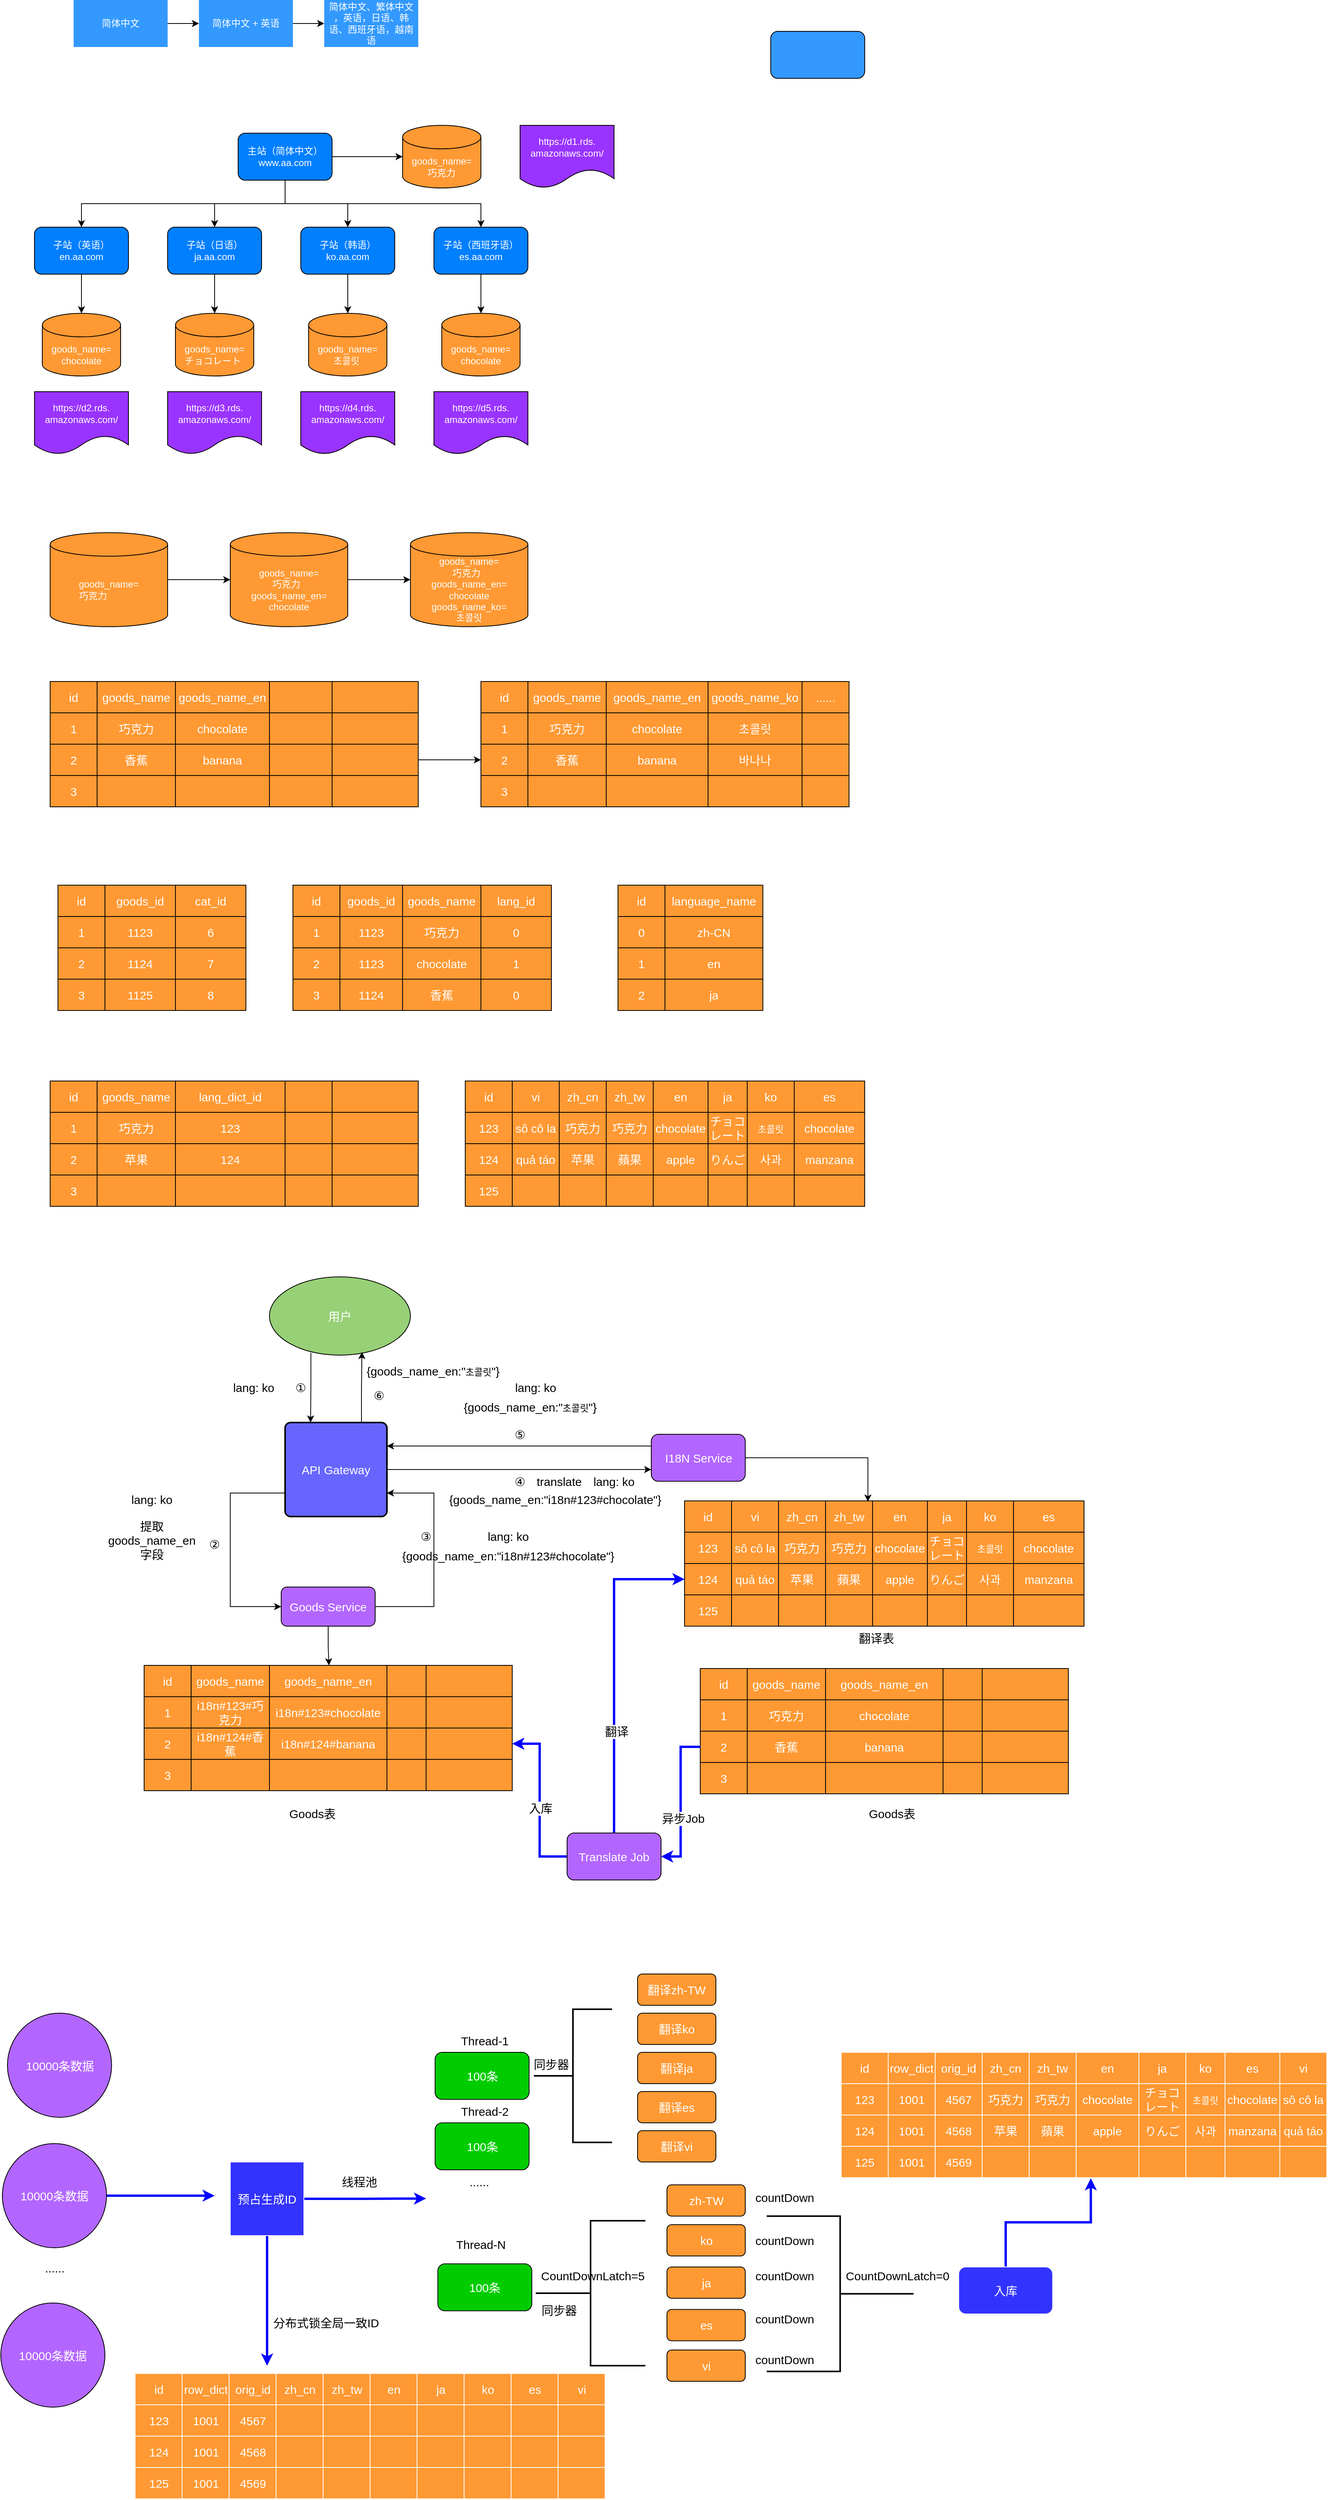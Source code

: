 <mxfile version="17.3.0" type="github">
  <diagram id="lPhwvrIf9fvsg2kCRnDx" name="Page-1">
    <mxGraphModel dx="2031" dy="1143" grid="1" gridSize="10" guides="1" tooltips="1" connect="1" arrows="1" fold="1" page="1" pageScale="1" pageWidth="827" pageHeight="1169" math="0" shadow="0">
      <root>
        <mxCell id="0" />
        <mxCell id="1" parent="0" />
        <mxCell id="UZmu4c3q16m0rg6N8I7Y-1" value="简体中文" style="rounded=0;whiteSpace=wrap;html=1;fillColor=#3399FF;fontColor=#FFFFFF;strokeColor=none;" vertex="1" parent="1">
          <mxGeometry x="120" y="190" width="120" height="60" as="geometry" />
        </mxCell>
        <mxCell id="UZmu4c3q16m0rg6N8I7Y-3" value="简体中文 + 英语" style="rounded=0;whiteSpace=wrap;html=1;fillColor=#3399FF;fontColor=#FFFFFF;strokeColor=none;" vertex="1" parent="1">
          <mxGeometry x="280" y="190" width="120" height="60" as="geometry" />
        </mxCell>
        <mxCell id="UZmu4c3q16m0rg6N8I7Y-6" value="简体中文、繁体中文 ，英语，日语、韩语、西班牙语，越南语" style="rounded=0;whiteSpace=wrap;html=1;fillColor=#3399FF;fontColor=#FFFFFF;strokeColor=none;" vertex="1" parent="1">
          <mxGeometry x="440" y="190" width="120" height="60" as="geometry" />
        </mxCell>
        <mxCell id="UZmu4c3q16m0rg6N8I7Y-2" style="edgeStyle=orthogonalEdgeStyle;rounded=0;orthogonalLoop=1;jettySize=auto;html=1;exitX=1;exitY=0.5;exitDx=0;exitDy=0;" edge="1" parent="1" source="UZmu4c3q16m0rg6N8I7Y-1">
          <mxGeometry relative="1" as="geometry">
            <mxPoint x="280" y="220" as="targetPoint" />
          </mxGeometry>
        </mxCell>
        <mxCell id="UZmu4c3q16m0rg6N8I7Y-4" style="edgeStyle=orthogonalEdgeStyle;rounded=0;orthogonalLoop=1;jettySize=auto;html=1;exitX=1;exitY=0.5;exitDx=0;exitDy=0;" edge="1" parent="1" source="UZmu4c3q16m0rg6N8I7Y-3">
          <mxGeometry relative="1" as="geometry">
            <mxPoint x="440" y="220" as="targetPoint" />
          </mxGeometry>
        </mxCell>
        <mxCell id="UZmu4c3q16m0rg6N8I7Y-16" style="edgeStyle=orthogonalEdgeStyle;rounded=0;orthogonalLoop=1;jettySize=auto;html=1;exitX=0.5;exitY=1;exitDx=0;exitDy=0;fontColor=#FFFFFF;" edge="1" parent="1" source="UZmu4c3q16m0rg6N8I7Y-7" target="UZmu4c3q16m0rg6N8I7Y-11">
          <mxGeometry relative="1" as="geometry">
            <Array as="points">
              <mxPoint x="390" y="450" />
              <mxPoint x="130" y="450" />
            </Array>
          </mxGeometry>
        </mxCell>
        <mxCell id="UZmu4c3q16m0rg6N8I7Y-17" style="edgeStyle=orthogonalEdgeStyle;rounded=0;orthogonalLoop=1;jettySize=auto;html=1;exitX=0.5;exitY=1;exitDx=0;exitDy=0;fontColor=#FFFFFF;" edge="1" parent="1" source="UZmu4c3q16m0rg6N8I7Y-7" target="UZmu4c3q16m0rg6N8I7Y-12">
          <mxGeometry relative="1" as="geometry" />
        </mxCell>
        <mxCell id="UZmu4c3q16m0rg6N8I7Y-18" style="edgeStyle=orthogonalEdgeStyle;rounded=0;orthogonalLoop=1;jettySize=auto;html=1;exitX=0.5;exitY=1;exitDx=0;exitDy=0;fontColor=#FFFFFF;" edge="1" parent="1" source="UZmu4c3q16m0rg6N8I7Y-7" target="UZmu4c3q16m0rg6N8I7Y-13">
          <mxGeometry relative="1" as="geometry" />
        </mxCell>
        <mxCell id="UZmu4c3q16m0rg6N8I7Y-19" style="edgeStyle=orthogonalEdgeStyle;rounded=0;orthogonalLoop=1;jettySize=auto;html=1;exitX=0.5;exitY=1;exitDx=0;exitDy=0;fontColor=#FFFFFF;" edge="1" parent="1" source="UZmu4c3q16m0rg6N8I7Y-7" target="UZmu4c3q16m0rg6N8I7Y-14">
          <mxGeometry relative="1" as="geometry" />
        </mxCell>
        <mxCell id="UZmu4c3q16m0rg6N8I7Y-41" style="edgeStyle=orthogonalEdgeStyle;rounded=0;orthogonalLoop=1;jettySize=auto;html=1;exitX=1;exitY=0.5;exitDx=0;exitDy=0;fontSize=12;fontColor=#FFFFFF;" edge="1" parent="1" source="UZmu4c3q16m0rg6N8I7Y-7" target="UZmu4c3q16m0rg6N8I7Y-40">
          <mxGeometry relative="1" as="geometry" />
        </mxCell>
        <mxCell id="UZmu4c3q16m0rg6N8I7Y-7" value="主站（简体中文）&lt;br&gt;www.aa.com" style="rounded=1;whiteSpace=wrap;html=1;fontColor=#FFFFFF;fillColor=#007FFF;" vertex="1" parent="1">
          <mxGeometry x="330" y="360" width="120" height="60" as="geometry" />
        </mxCell>
        <mxCell id="UZmu4c3q16m0rg6N8I7Y-36" style="edgeStyle=orthogonalEdgeStyle;rounded=0;orthogonalLoop=1;jettySize=auto;html=1;exitX=0.5;exitY=1;exitDx=0;exitDy=0;entryX=0.5;entryY=0;entryDx=0;entryDy=0;entryPerimeter=0;fontSize=12;fontColor=#FFFFFF;" edge="1" parent="1" source="UZmu4c3q16m0rg6N8I7Y-11" target="UZmu4c3q16m0rg6N8I7Y-20">
          <mxGeometry relative="1" as="geometry" />
        </mxCell>
        <mxCell id="UZmu4c3q16m0rg6N8I7Y-11" value="子站（英语）&lt;br&gt;en.aa.com" style="rounded=1;whiteSpace=wrap;html=1;fontColor=#FFFFFF;fillColor=#007FFF;" vertex="1" parent="1">
          <mxGeometry x="70" y="480" width="120" height="60" as="geometry" />
        </mxCell>
        <mxCell id="UZmu4c3q16m0rg6N8I7Y-37" style="edgeStyle=orthogonalEdgeStyle;rounded=0;orthogonalLoop=1;jettySize=auto;html=1;exitX=0.5;exitY=1;exitDx=0;exitDy=0;entryX=0.5;entryY=0;entryDx=0;entryDy=0;entryPerimeter=0;fontSize=12;fontColor=#FFFFFF;" edge="1" parent="1" source="UZmu4c3q16m0rg6N8I7Y-12" target="UZmu4c3q16m0rg6N8I7Y-31">
          <mxGeometry relative="1" as="geometry" />
        </mxCell>
        <mxCell id="UZmu4c3q16m0rg6N8I7Y-12" value="子站（日语）&lt;br&gt;ja.aa.com" style="rounded=1;whiteSpace=wrap;html=1;fontColor=#FFFFFF;fillColor=#007FFF;" vertex="1" parent="1">
          <mxGeometry x="240" y="480" width="120" height="60" as="geometry" />
        </mxCell>
        <mxCell id="UZmu4c3q16m0rg6N8I7Y-38" style="edgeStyle=orthogonalEdgeStyle;rounded=0;orthogonalLoop=1;jettySize=auto;html=1;exitX=0.5;exitY=1;exitDx=0;exitDy=0;entryX=0.5;entryY=0;entryDx=0;entryDy=0;entryPerimeter=0;fontSize=12;fontColor=#FFFFFF;" edge="1" parent="1" source="UZmu4c3q16m0rg6N8I7Y-13" target="UZmu4c3q16m0rg6N8I7Y-32">
          <mxGeometry relative="1" as="geometry" />
        </mxCell>
        <mxCell id="UZmu4c3q16m0rg6N8I7Y-13" value="子站（韩语）&lt;br&gt;ko.aa.com" style="rounded=1;whiteSpace=wrap;html=1;fontColor=#FFFFFF;fillColor=#007FFF;" vertex="1" parent="1">
          <mxGeometry x="410" y="480" width="120" height="60" as="geometry" />
        </mxCell>
        <mxCell id="UZmu4c3q16m0rg6N8I7Y-39" style="edgeStyle=orthogonalEdgeStyle;rounded=0;orthogonalLoop=1;jettySize=auto;html=1;exitX=0.5;exitY=1;exitDx=0;exitDy=0;entryX=0.5;entryY=0;entryDx=0;entryDy=0;entryPerimeter=0;fontSize=12;fontColor=#FFFFFF;" edge="1" parent="1" source="UZmu4c3q16m0rg6N8I7Y-14" target="UZmu4c3q16m0rg6N8I7Y-33">
          <mxGeometry relative="1" as="geometry" />
        </mxCell>
        <mxCell id="UZmu4c3q16m0rg6N8I7Y-14" value="子站（西班牙语）&lt;br&gt;es.aa.com" style="rounded=1;whiteSpace=wrap;html=1;fontColor=#FFFFFF;fillColor=#007FFF;" vertex="1" parent="1">
          <mxGeometry x="580" y="480" width="120" height="60" as="geometry" />
        </mxCell>
        <mxCell id="UZmu4c3q16m0rg6N8I7Y-20" value="goods_name=&lt;br&gt;&lt;span style=&quot;font-family: &amp;#34;arial&amp;#34; , sans-serif ; text-align: left&quot;&gt;chocolate&lt;/span&gt;" style="shape=cylinder3;whiteSpace=wrap;html=1;boundedLbl=1;backgroundOutline=1;size=15;fontColor=#FFFFFF;fillColor=#FF9933;" vertex="1" parent="1">
          <mxGeometry x="80" y="590" width="100" height="80" as="geometry" />
        </mxCell>
        <mxCell id="UZmu4c3q16m0rg6N8I7Y-31" value="goods_name=&lt;br&gt;&lt;div style=&quot;text-align: left&quot;&gt;&lt;span style=&quot;font-family: &amp;#34;arial&amp;#34; , sans-serif&quot;&gt;チョコレート&lt;/span&gt;&lt;br&gt;&lt;/div&gt;" style="shape=cylinder3;whiteSpace=wrap;html=1;boundedLbl=1;backgroundOutline=1;size=15;fontColor=#FFFFFF;fillColor=#FF9933;" vertex="1" parent="1">
          <mxGeometry x="250" y="590" width="100" height="80" as="geometry" />
        </mxCell>
        <mxCell id="UZmu4c3q16m0rg6N8I7Y-32" value="&lt;font style=&quot;font-size: 12px&quot;&gt;goods_name=&lt;br&gt;&lt;/font&gt;&lt;div style=&quot;text-align: left&quot;&gt;&lt;span style=&quot;font-family: &amp;#34;arial&amp;#34; , sans-serif&quot;&gt;&amp;nbsp; &amp;nbsp; &amp;nbsp; 초콜릿&lt;/span&gt;&lt;br&gt;&lt;/div&gt;" style="shape=cylinder3;whiteSpace=wrap;html=1;boundedLbl=1;backgroundOutline=1;size=15;fontColor=#FFFFFF;fillColor=#FF9933;" vertex="1" parent="1">
          <mxGeometry x="420" y="590" width="100" height="80" as="geometry" />
        </mxCell>
        <mxCell id="UZmu4c3q16m0rg6N8I7Y-33" value="goods_name=&lt;br&gt;&lt;span style=&quot;font-family: &amp;#34;arial&amp;#34; , sans-serif ; text-align: left&quot;&gt;chocolate&lt;/span&gt;" style="shape=cylinder3;whiteSpace=wrap;html=1;boundedLbl=1;backgroundOutline=1;size=15;fontColor=#FFFFFF;fillColor=#FF9933;" vertex="1" parent="1">
          <mxGeometry x="590" y="590" width="100" height="80" as="geometry" />
        </mxCell>
        <mxCell id="UZmu4c3q16m0rg6N8I7Y-35" style="edgeStyle=orthogonalEdgeStyle;rounded=0;orthogonalLoop=1;jettySize=auto;html=1;exitX=0.5;exitY=1;exitDx=0;exitDy=0;fontSize=12;fontColor=#FFFFFF;" edge="1" parent="1" source="UZmu4c3q16m0rg6N8I7Y-12" target="UZmu4c3q16m0rg6N8I7Y-12">
          <mxGeometry relative="1" as="geometry" />
        </mxCell>
        <mxCell id="UZmu4c3q16m0rg6N8I7Y-40" value="goods_name=&lt;br&gt;&lt;div style=&quot;text-align: left&quot;&gt;&lt;font face=&quot;arial, sans-serif&quot;&gt;&amp;nbsp; &amp;nbsp; &amp;nbsp; 巧克力&lt;/font&gt;&lt;/div&gt;" style="shape=cylinder3;whiteSpace=wrap;html=1;boundedLbl=1;backgroundOutline=1;size=15;fontColor=#FFFFFF;fillColor=#FF9933;" vertex="1" parent="1">
          <mxGeometry x="540" y="350" width="100" height="80" as="geometry" />
        </mxCell>
        <mxCell id="UZmu4c3q16m0rg6N8I7Y-42" value="http://d1.rds.&lt;br&gt;amazonaws.com/" style="shape=document;whiteSpace=wrap;html=1;boundedLbl=1;fontSize=12;fontColor=#FFFFFF;fillColor=#3399FF;" vertex="1" parent="1">
          <mxGeometry x="690" y="350" width="120" height="80" as="geometry" />
        </mxCell>
        <mxCell id="UZmu4c3q16m0rg6N8I7Y-43" value="https://d2.rds.&lt;br&gt;amazonaws.com/" style="shape=document;whiteSpace=wrap;html=1;boundedLbl=1;fontSize=12;fontColor=#FFFFFF;fillColor=#9933FF;" vertex="1" parent="1">
          <mxGeometry x="70" y="690" width="120" height="80" as="geometry" />
        </mxCell>
        <mxCell id="UZmu4c3q16m0rg6N8I7Y-44" value="https://d3.rds.&lt;br&gt;amazonaws.com/" style="shape=document;whiteSpace=wrap;html=1;boundedLbl=1;fontSize=12;fontColor=#FFFFFF;fillColor=#9933FF;" vertex="1" parent="1">
          <mxGeometry x="240" y="690" width="120" height="80" as="geometry" />
        </mxCell>
        <mxCell id="UZmu4c3q16m0rg6N8I7Y-45" value="http://d4.rds.&lt;br&gt;amazonaws.com/" style="shape=document;whiteSpace=wrap;html=1;boundedLbl=1;fontSize=12;fontColor=#FFFFFF;fillColor=#3399FF;" vertex="1" parent="1">
          <mxGeometry x="410" y="690" width="120" height="80" as="geometry" />
        </mxCell>
        <mxCell id="UZmu4c3q16m0rg6N8I7Y-46" value="http://d5.rds.&lt;br&gt;amazonaws.com/" style="shape=document;whiteSpace=wrap;html=1;boundedLbl=1;fontSize=12;fontColor=#FFFFFF;fillColor=#3399FF;" vertex="1" parent="1">
          <mxGeometry x="580" y="690" width="120" height="80" as="geometry" />
        </mxCell>
        <mxCell id="UZmu4c3q16m0rg6N8I7Y-47" value="" style="rounded=1;whiteSpace=wrap;html=1;fontSize=12;fontColor=#FFFFFF;fillColor=#3399FF;" vertex="1" parent="1">
          <mxGeometry x="1010" y="230" width="120" height="60" as="geometry" />
        </mxCell>
        <mxCell id="UZmu4c3q16m0rg6N8I7Y-48" value="https://d1.rds.&lt;br&gt;amazonaws.com/" style="shape=document;whiteSpace=wrap;html=1;boundedLbl=1;fontSize=12;fontColor=#FFFFFF;fillColor=#9933FF;" vertex="1" parent="1">
          <mxGeometry x="690" y="350" width="120" height="80" as="geometry" />
        </mxCell>
        <mxCell id="UZmu4c3q16m0rg6N8I7Y-49" value="https://d5.rds.&lt;br&gt;amazonaws.com/" style="shape=document;whiteSpace=wrap;html=1;boundedLbl=1;fontSize=12;fontColor=#FFFFFF;fillColor=#9933FF;" vertex="1" parent="1">
          <mxGeometry x="580" y="690" width="120" height="80" as="geometry" />
        </mxCell>
        <mxCell id="UZmu4c3q16m0rg6N8I7Y-50" value="https://d4.rds.&lt;br&gt;amazonaws.com/" style="shape=document;whiteSpace=wrap;html=1;boundedLbl=1;fontSize=12;fontColor=#FFFFFF;fillColor=#9933FF;" vertex="1" parent="1">
          <mxGeometry x="410" y="690" width="120" height="80" as="geometry" />
        </mxCell>
        <mxCell id="UZmu4c3q16m0rg6N8I7Y-55" style="edgeStyle=orthogonalEdgeStyle;rounded=0;orthogonalLoop=1;jettySize=auto;html=1;exitX=1;exitY=0.5;exitDx=0;exitDy=0;exitPerimeter=0;entryX=0;entryY=0.5;entryDx=0;entryDy=0;entryPerimeter=0;fontSize=12;fontColor=#FFFFFF;" edge="1" parent="1" source="UZmu4c3q16m0rg6N8I7Y-52" target="UZmu4c3q16m0rg6N8I7Y-53">
          <mxGeometry relative="1" as="geometry" />
        </mxCell>
        <mxCell id="UZmu4c3q16m0rg6N8I7Y-52" value="goods_name=&lt;br&gt;&lt;div style=&quot;text-align: left&quot;&gt;&lt;span&gt;&lt;font face=&quot;arial, sans-serif&quot;&gt;巧克力&lt;/font&gt;&lt;/span&gt;&lt;/div&gt;" style="shape=cylinder3;whiteSpace=wrap;html=1;boundedLbl=1;backgroundOutline=1;size=15;fontColor=#FFFFFF;fillColor=#FF9933;" vertex="1" parent="1">
          <mxGeometry x="90" y="870" width="150" height="120" as="geometry" />
        </mxCell>
        <mxCell id="UZmu4c3q16m0rg6N8I7Y-56" style="edgeStyle=orthogonalEdgeStyle;rounded=0;orthogonalLoop=1;jettySize=auto;html=1;exitX=1;exitY=0.5;exitDx=0;exitDy=0;exitPerimeter=0;entryX=0;entryY=0.5;entryDx=0;entryDy=0;entryPerimeter=0;fontSize=12;fontColor=#FFFFFF;" edge="1" parent="1" source="UZmu4c3q16m0rg6N8I7Y-53" target="UZmu4c3q16m0rg6N8I7Y-54">
          <mxGeometry relative="1" as="geometry" />
        </mxCell>
        <mxCell id="UZmu4c3q16m0rg6N8I7Y-53" value="goods_name=&lt;br&gt;&lt;div style=&quot;text-align: left&quot;&gt;&lt;span&gt;&lt;font face=&quot;arial, sans-serif&quot;&gt;&amp;nbsp; &amp;nbsp; &amp;nbsp; &amp;nbsp; 巧克力&lt;/font&gt;&lt;/span&gt;&lt;/div&gt;&lt;div style=&quot;text-align: left&quot;&gt;&lt;span&gt;&lt;font face=&quot;arial, sans-serif&quot;&gt;goods_name_en=&lt;/font&gt;&lt;/span&gt;&lt;/div&gt;&lt;span style=&quot;font-family: &amp;#34;arial&amp;#34; , sans-serif ; text-align: left&quot;&gt;chocolate&lt;/span&gt;" style="shape=cylinder3;whiteSpace=wrap;html=1;boundedLbl=1;backgroundOutline=1;size=15;fontColor=#FFFFFF;fillColor=#FF9933;" vertex="1" parent="1">
          <mxGeometry x="320" y="870" width="150" height="120" as="geometry" />
        </mxCell>
        <mxCell id="UZmu4c3q16m0rg6N8I7Y-54" value="goods_name=&lt;br&gt;&lt;div style=&quot;text-align: left&quot;&gt;&lt;span&gt;&lt;font face=&quot;arial, sans-serif&quot;&gt;&amp;nbsp; &amp;nbsp; &amp;nbsp; &amp;nbsp; 巧克力&lt;/font&gt;&lt;/span&gt;&lt;/div&gt;&lt;div style=&quot;text-align: left&quot;&gt;&lt;span&gt;&lt;font face=&quot;arial, sans-serif&quot;&gt;goods_name_en=&lt;/font&gt;&lt;/span&gt;&lt;/div&gt;&lt;span style=&quot;font-family: &amp;#34;arial&amp;#34; , sans-serif ; text-align: left&quot;&gt;chocolate&lt;br&gt;goods_name_ko=&lt;br&gt;&lt;/span&gt;&lt;span style=&quot;font-family: &amp;#34;arial&amp;#34; , sans-serif ; text-align: left&quot;&gt;초콜릿&lt;/span&gt;&lt;span style=&quot;font-family: &amp;#34;arial&amp;#34; , sans-serif ; text-align: left&quot;&gt;&lt;br&gt;&lt;/span&gt;" style="shape=cylinder3;whiteSpace=wrap;html=1;boundedLbl=1;backgroundOutline=1;size=15;fontColor=#FFFFFF;fillColor=#FF9933;" vertex="1" parent="1">
          <mxGeometry x="550" y="870" width="150" height="120" as="geometry" />
        </mxCell>
        <mxCell id="UZmu4c3q16m0rg6N8I7Y-101" value="" style="shape=table;startSize=0;container=1;collapsible=0;childLayout=tableLayout;fontSize=15;fontColor=#FFFFFF;fillColor=#FF9933;" vertex="1" parent="1">
          <mxGeometry x="90" y="1060" width="470" height="160" as="geometry" />
        </mxCell>
        <mxCell id="UZmu4c3q16m0rg6N8I7Y-102" value="" style="shape=tableRow;horizontal=0;startSize=0;swimlaneHead=0;swimlaneBody=0;top=0;left=0;bottom=0;right=0;collapsible=0;dropTarget=0;fillColor=none;points=[[0,0.5],[1,0.5]];portConstraint=eastwest;fontSize=15;fontColor=#FFFFFF;" vertex="1" parent="UZmu4c3q16m0rg6N8I7Y-101">
          <mxGeometry width="470" height="40" as="geometry" />
        </mxCell>
        <mxCell id="UZmu4c3q16m0rg6N8I7Y-103" value="id" style="shape=partialRectangle;html=1;whiteSpace=wrap;connectable=0;overflow=hidden;fillColor=none;top=0;left=0;bottom=0;right=0;pointerEvents=1;fontSize=15;fontColor=#FFFFFF;" vertex="1" parent="UZmu4c3q16m0rg6N8I7Y-102">
          <mxGeometry width="60" height="40" as="geometry">
            <mxRectangle width="60" height="40" as="alternateBounds" />
          </mxGeometry>
        </mxCell>
        <mxCell id="UZmu4c3q16m0rg6N8I7Y-104" value="goods_name" style="shape=partialRectangle;html=1;whiteSpace=wrap;connectable=0;overflow=hidden;fillColor=none;top=0;left=0;bottom=0;right=0;pointerEvents=1;fontSize=15;fontColor=#FFFFFF;" vertex="1" parent="UZmu4c3q16m0rg6N8I7Y-102">
          <mxGeometry x="60" width="100" height="40" as="geometry">
            <mxRectangle width="100" height="40" as="alternateBounds" />
          </mxGeometry>
        </mxCell>
        <mxCell id="UZmu4c3q16m0rg6N8I7Y-105" value="goods_name_en" style="shape=partialRectangle;html=1;whiteSpace=wrap;connectable=0;overflow=hidden;fillColor=none;top=0;left=0;bottom=0;right=0;pointerEvents=1;fontSize=15;fontColor=#FFFFFF;" vertex="1" parent="UZmu4c3q16m0rg6N8I7Y-102">
          <mxGeometry x="160" width="120" height="40" as="geometry">
            <mxRectangle width="120" height="40" as="alternateBounds" />
          </mxGeometry>
        </mxCell>
        <mxCell id="UZmu4c3q16m0rg6N8I7Y-106" value="" style="shape=partialRectangle;html=1;whiteSpace=wrap;connectable=0;overflow=hidden;fillColor=none;top=0;left=0;bottom=0;right=0;pointerEvents=1;fontSize=15;fontColor=#FFFFFF;" vertex="1" parent="UZmu4c3q16m0rg6N8I7Y-102">
          <mxGeometry x="280" width="80" height="40" as="geometry">
            <mxRectangle width="80" height="40" as="alternateBounds" />
          </mxGeometry>
        </mxCell>
        <mxCell id="UZmu4c3q16m0rg6N8I7Y-107" value="" style="shape=partialRectangle;html=1;whiteSpace=wrap;connectable=0;overflow=hidden;fillColor=none;top=0;left=0;bottom=0;right=0;pointerEvents=1;fontSize=15;fontColor=#FFFFFF;" vertex="1" parent="UZmu4c3q16m0rg6N8I7Y-102">
          <mxGeometry x="360" width="110" height="40" as="geometry">
            <mxRectangle width="110" height="40" as="alternateBounds" />
          </mxGeometry>
        </mxCell>
        <mxCell id="UZmu4c3q16m0rg6N8I7Y-108" value="" style="shape=tableRow;horizontal=0;startSize=0;swimlaneHead=0;swimlaneBody=0;top=0;left=0;bottom=0;right=0;collapsible=0;dropTarget=0;fillColor=none;points=[[0,0.5],[1,0.5]];portConstraint=eastwest;fontSize=15;fontColor=#FFFFFF;" vertex="1" parent="UZmu4c3q16m0rg6N8I7Y-101">
          <mxGeometry y="40" width="470" height="40" as="geometry" />
        </mxCell>
        <mxCell id="UZmu4c3q16m0rg6N8I7Y-109" value="1" style="shape=partialRectangle;html=1;whiteSpace=wrap;connectable=0;overflow=hidden;fillColor=none;top=0;left=0;bottom=0;right=0;pointerEvents=1;fontSize=15;fontColor=#FFFFFF;" vertex="1" parent="UZmu4c3q16m0rg6N8I7Y-108">
          <mxGeometry width="60" height="40" as="geometry">
            <mxRectangle width="60" height="40" as="alternateBounds" />
          </mxGeometry>
        </mxCell>
        <mxCell id="UZmu4c3q16m0rg6N8I7Y-110" value="巧克力" style="shape=partialRectangle;html=1;whiteSpace=wrap;connectable=0;overflow=hidden;fillColor=none;top=0;left=0;bottom=0;right=0;pointerEvents=1;fontSize=15;fontColor=#FFFFFF;" vertex="1" parent="UZmu4c3q16m0rg6N8I7Y-108">
          <mxGeometry x="60" width="100" height="40" as="geometry">
            <mxRectangle width="100" height="40" as="alternateBounds" />
          </mxGeometry>
        </mxCell>
        <mxCell id="UZmu4c3q16m0rg6N8I7Y-111" value="&lt;span style=&quot;font-family: arial, sans-serif; text-align: left; font-size: 15px;&quot;&gt;chocolate&lt;/span&gt;" style="shape=partialRectangle;html=1;whiteSpace=wrap;connectable=0;overflow=hidden;fillColor=none;top=0;left=0;bottom=0;right=0;pointerEvents=1;fontSize=15;fontColor=#FFFFFF;" vertex="1" parent="UZmu4c3q16m0rg6N8I7Y-108">
          <mxGeometry x="160" width="120" height="40" as="geometry">
            <mxRectangle width="120" height="40" as="alternateBounds" />
          </mxGeometry>
        </mxCell>
        <mxCell id="UZmu4c3q16m0rg6N8I7Y-112" value="" style="shape=partialRectangle;html=1;whiteSpace=wrap;connectable=0;overflow=hidden;fillColor=none;top=0;left=0;bottom=0;right=0;pointerEvents=1;fontSize=15;fontColor=#FFFFFF;" vertex="1" parent="UZmu4c3q16m0rg6N8I7Y-108">
          <mxGeometry x="280" width="80" height="40" as="geometry">
            <mxRectangle width="80" height="40" as="alternateBounds" />
          </mxGeometry>
        </mxCell>
        <mxCell id="UZmu4c3q16m0rg6N8I7Y-113" value="" style="shape=partialRectangle;html=1;whiteSpace=wrap;connectable=0;overflow=hidden;fillColor=none;top=0;left=0;bottom=0;right=0;pointerEvents=1;fontSize=15;fontColor=#FFFFFF;" vertex="1" parent="UZmu4c3q16m0rg6N8I7Y-108">
          <mxGeometry x="360" width="110" height="40" as="geometry">
            <mxRectangle width="110" height="40" as="alternateBounds" />
          </mxGeometry>
        </mxCell>
        <mxCell id="UZmu4c3q16m0rg6N8I7Y-114" value="" style="shape=tableRow;horizontal=0;startSize=0;swimlaneHead=0;swimlaneBody=0;top=0;left=0;bottom=0;right=0;collapsible=0;dropTarget=0;fillColor=none;points=[[0,0.5],[1,0.5]];portConstraint=eastwest;fontSize=15;fontColor=#FFFFFF;" vertex="1" parent="UZmu4c3q16m0rg6N8I7Y-101">
          <mxGeometry y="80" width="470" height="40" as="geometry" />
        </mxCell>
        <mxCell id="UZmu4c3q16m0rg6N8I7Y-115" value="2" style="shape=partialRectangle;html=1;whiteSpace=wrap;connectable=0;overflow=hidden;fillColor=none;top=0;left=0;bottom=0;right=0;pointerEvents=1;fontSize=15;fontColor=#FFFFFF;" vertex="1" parent="UZmu4c3q16m0rg6N8I7Y-114">
          <mxGeometry width="60" height="40" as="geometry">
            <mxRectangle width="60" height="40" as="alternateBounds" />
          </mxGeometry>
        </mxCell>
        <mxCell id="UZmu4c3q16m0rg6N8I7Y-116" value="香蕉" style="shape=partialRectangle;html=1;whiteSpace=wrap;connectable=0;overflow=hidden;fillColor=none;top=0;left=0;bottom=0;right=0;pointerEvents=1;fontSize=15;fontColor=#FFFFFF;" vertex="1" parent="UZmu4c3q16m0rg6N8I7Y-114">
          <mxGeometry x="60" width="100" height="40" as="geometry">
            <mxRectangle width="100" height="40" as="alternateBounds" />
          </mxGeometry>
        </mxCell>
        <mxCell id="UZmu4c3q16m0rg6N8I7Y-117" value="banana" style="shape=partialRectangle;html=1;whiteSpace=wrap;connectable=0;overflow=hidden;fillColor=none;top=0;left=0;bottom=0;right=0;pointerEvents=1;fontSize=15;fontColor=#FFFFFF;" vertex="1" parent="UZmu4c3q16m0rg6N8I7Y-114">
          <mxGeometry x="160" width="120" height="40" as="geometry">
            <mxRectangle width="120" height="40" as="alternateBounds" />
          </mxGeometry>
        </mxCell>
        <mxCell id="UZmu4c3q16m0rg6N8I7Y-118" value="" style="shape=partialRectangle;html=1;whiteSpace=wrap;connectable=0;overflow=hidden;fillColor=none;top=0;left=0;bottom=0;right=0;pointerEvents=1;fontSize=15;fontColor=#FFFFFF;" vertex="1" parent="UZmu4c3q16m0rg6N8I7Y-114">
          <mxGeometry x="280" width="80" height="40" as="geometry">
            <mxRectangle width="80" height="40" as="alternateBounds" />
          </mxGeometry>
        </mxCell>
        <mxCell id="UZmu4c3q16m0rg6N8I7Y-119" value="" style="shape=partialRectangle;html=1;whiteSpace=wrap;connectable=0;overflow=hidden;fillColor=none;top=0;left=0;bottom=0;right=0;pointerEvents=1;fontSize=15;fontColor=#FFFFFF;" vertex="1" parent="UZmu4c3q16m0rg6N8I7Y-114">
          <mxGeometry x="360" width="110" height="40" as="geometry">
            <mxRectangle width="110" height="40" as="alternateBounds" />
          </mxGeometry>
        </mxCell>
        <mxCell id="UZmu4c3q16m0rg6N8I7Y-120" value="" style="shape=tableRow;horizontal=0;startSize=0;swimlaneHead=0;swimlaneBody=0;top=0;left=0;bottom=0;right=0;collapsible=0;dropTarget=0;fillColor=none;points=[[0,0.5],[1,0.5]];portConstraint=eastwest;fontSize=15;fontColor=#FFFFFF;" vertex="1" parent="UZmu4c3q16m0rg6N8I7Y-101">
          <mxGeometry y="120" width="470" height="40" as="geometry" />
        </mxCell>
        <mxCell id="UZmu4c3q16m0rg6N8I7Y-121" value="3" style="shape=partialRectangle;html=1;whiteSpace=wrap;connectable=0;overflow=hidden;fillColor=none;top=0;left=0;bottom=0;right=0;pointerEvents=1;fontSize=15;fontColor=#FFFFFF;" vertex="1" parent="UZmu4c3q16m0rg6N8I7Y-120">
          <mxGeometry width="60" height="40" as="geometry">
            <mxRectangle width="60" height="40" as="alternateBounds" />
          </mxGeometry>
        </mxCell>
        <mxCell id="UZmu4c3q16m0rg6N8I7Y-122" value="" style="shape=partialRectangle;html=1;whiteSpace=wrap;connectable=0;overflow=hidden;fillColor=none;top=0;left=0;bottom=0;right=0;pointerEvents=1;fontSize=15;fontColor=#FFFFFF;" vertex="1" parent="UZmu4c3q16m0rg6N8I7Y-120">
          <mxGeometry x="60" width="100" height="40" as="geometry">
            <mxRectangle width="100" height="40" as="alternateBounds" />
          </mxGeometry>
        </mxCell>
        <mxCell id="UZmu4c3q16m0rg6N8I7Y-123" value="" style="shape=partialRectangle;html=1;whiteSpace=wrap;connectable=0;overflow=hidden;fillColor=none;top=0;left=0;bottom=0;right=0;pointerEvents=1;fontSize=15;fontColor=#FFFFFF;" vertex="1" parent="UZmu4c3q16m0rg6N8I7Y-120">
          <mxGeometry x="160" width="120" height="40" as="geometry">
            <mxRectangle width="120" height="40" as="alternateBounds" />
          </mxGeometry>
        </mxCell>
        <mxCell id="UZmu4c3q16m0rg6N8I7Y-124" value="" style="shape=partialRectangle;html=1;whiteSpace=wrap;connectable=0;overflow=hidden;fillColor=none;top=0;left=0;bottom=0;right=0;pointerEvents=1;fontSize=15;fontColor=#FFFFFF;" vertex="1" parent="UZmu4c3q16m0rg6N8I7Y-120">
          <mxGeometry x="280" width="80" height="40" as="geometry">
            <mxRectangle width="80" height="40" as="alternateBounds" />
          </mxGeometry>
        </mxCell>
        <mxCell id="UZmu4c3q16m0rg6N8I7Y-125" value="" style="shape=partialRectangle;html=1;whiteSpace=wrap;connectable=0;overflow=hidden;fillColor=none;top=0;left=0;bottom=0;right=0;pointerEvents=1;fontSize=15;fontColor=#FFFFFF;" vertex="1" parent="UZmu4c3q16m0rg6N8I7Y-120">
          <mxGeometry x="360" width="110" height="40" as="geometry">
            <mxRectangle width="110" height="40" as="alternateBounds" />
          </mxGeometry>
        </mxCell>
        <mxCell id="UZmu4c3q16m0rg6N8I7Y-126" value="" style="shape=table;startSize=0;container=1;collapsible=0;childLayout=tableLayout;fontSize=15;fontColor=#FFFFFF;fillColor=#FF9933;" vertex="1" parent="1">
          <mxGeometry x="640" y="1060" width="470" height="160" as="geometry" />
        </mxCell>
        <mxCell id="UZmu4c3q16m0rg6N8I7Y-127" value="" style="shape=tableRow;horizontal=0;startSize=0;swimlaneHead=0;swimlaneBody=0;top=0;left=0;bottom=0;right=0;collapsible=0;dropTarget=0;fillColor=none;points=[[0,0.5],[1,0.5]];portConstraint=eastwest;fontSize=15;fontColor=#FFFFFF;" vertex="1" parent="UZmu4c3q16m0rg6N8I7Y-126">
          <mxGeometry width="470" height="40" as="geometry" />
        </mxCell>
        <mxCell id="UZmu4c3q16m0rg6N8I7Y-128" value="id" style="shape=partialRectangle;html=1;whiteSpace=wrap;connectable=0;overflow=hidden;fillColor=none;top=0;left=0;bottom=0;right=0;pointerEvents=1;fontSize=15;fontColor=#FFFFFF;" vertex="1" parent="UZmu4c3q16m0rg6N8I7Y-127">
          <mxGeometry width="60" height="40" as="geometry">
            <mxRectangle width="60" height="40" as="alternateBounds" />
          </mxGeometry>
        </mxCell>
        <mxCell id="UZmu4c3q16m0rg6N8I7Y-129" value="goods_name" style="shape=partialRectangle;html=1;whiteSpace=wrap;connectable=0;overflow=hidden;fillColor=none;top=0;left=0;bottom=0;right=0;pointerEvents=1;fontSize=15;fontColor=#FFFFFF;" vertex="1" parent="UZmu4c3q16m0rg6N8I7Y-127">
          <mxGeometry x="60" width="100" height="40" as="geometry">
            <mxRectangle width="100" height="40" as="alternateBounds" />
          </mxGeometry>
        </mxCell>
        <mxCell id="UZmu4c3q16m0rg6N8I7Y-130" value="goods_name_en" style="shape=partialRectangle;html=1;whiteSpace=wrap;connectable=0;overflow=hidden;fillColor=none;top=0;left=0;bottom=0;right=0;pointerEvents=1;fontSize=15;fontColor=#FFFFFF;" vertex="1" parent="UZmu4c3q16m0rg6N8I7Y-127">
          <mxGeometry x="160" width="130" height="40" as="geometry">
            <mxRectangle width="130" height="40" as="alternateBounds" />
          </mxGeometry>
        </mxCell>
        <mxCell id="UZmu4c3q16m0rg6N8I7Y-131" value="goods_name_ko" style="shape=partialRectangle;html=1;whiteSpace=wrap;connectable=0;overflow=hidden;fillColor=none;top=0;left=0;bottom=0;right=0;pointerEvents=1;fontSize=15;fontColor=#FFFFFF;" vertex="1" parent="UZmu4c3q16m0rg6N8I7Y-127">
          <mxGeometry x="290" width="120" height="40" as="geometry">
            <mxRectangle width="120" height="40" as="alternateBounds" />
          </mxGeometry>
        </mxCell>
        <mxCell id="UZmu4c3q16m0rg6N8I7Y-132" value="......" style="shape=partialRectangle;html=1;whiteSpace=wrap;connectable=0;overflow=hidden;fillColor=none;top=0;left=0;bottom=0;right=0;pointerEvents=1;fontSize=15;fontColor=#FFFFFF;" vertex="1" parent="UZmu4c3q16m0rg6N8I7Y-127">
          <mxGeometry x="410" width="60" height="40" as="geometry">
            <mxRectangle width="60" height="40" as="alternateBounds" />
          </mxGeometry>
        </mxCell>
        <mxCell id="UZmu4c3q16m0rg6N8I7Y-133" value="" style="shape=tableRow;horizontal=0;startSize=0;swimlaneHead=0;swimlaneBody=0;top=0;left=0;bottom=0;right=0;collapsible=0;dropTarget=0;fillColor=none;points=[[0,0.5],[1,0.5]];portConstraint=eastwest;fontSize=15;fontColor=#FFFFFF;" vertex="1" parent="UZmu4c3q16m0rg6N8I7Y-126">
          <mxGeometry y="40" width="470" height="40" as="geometry" />
        </mxCell>
        <mxCell id="UZmu4c3q16m0rg6N8I7Y-134" value="1" style="shape=partialRectangle;html=1;whiteSpace=wrap;connectable=0;overflow=hidden;fillColor=none;top=0;left=0;bottom=0;right=0;pointerEvents=1;fontSize=15;fontColor=#FFFFFF;" vertex="1" parent="UZmu4c3q16m0rg6N8I7Y-133">
          <mxGeometry width="60" height="40" as="geometry">
            <mxRectangle width="60" height="40" as="alternateBounds" />
          </mxGeometry>
        </mxCell>
        <mxCell id="UZmu4c3q16m0rg6N8I7Y-135" value="巧克力" style="shape=partialRectangle;html=1;whiteSpace=wrap;connectable=0;overflow=hidden;fillColor=none;top=0;left=0;bottom=0;right=0;pointerEvents=1;fontSize=15;fontColor=#FFFFFF;" vertex="1" parent="UZmu4c3q16m0rg6N8I7Y-133">
          <mxGeometry x="60" width="100" height="40" as="geometry">
            <mxRectangle width="100" height="40" as="alternateBounds" />
          </mxGeometry>
        </mxCell>
        <mxCell id="UZmu4c3q16m0rg6N8I7Y-136" value="&lt;span style=&quot;font-family: arial, sans-serif; text-align: left; font-size: 15px;&quot;&gt;chocolate&lt;/span&gt;" style="shape=partialRectangle;html=1;whiteSpace=wrap;connectable=0;overflow=hidden;fillColor=none;top=0;left=0;bottom=0;right=0;pointerEvents=1;fontSize=15;fontColor=#FFFFFF;" vertex="1" parent="UZmu4c3q16m0rg6N8I7Y-133">
          <mxGeometry x="160" width="130" height="40" as="geometry">
            <mxRectangle width="130" height="40" as="alternateBounds" />
          </mxGeometry>
        </mxCell>
        <mxCell id="UZmu4c3q16m0rg6N8I7Y-137" value="&lt;span style=&quot;font-family: arial, sans-serif; text-align: left; font-size: 15px;&quot;&gt;초콜릿&lt;/span&gt;" style="shape=partialRectangle;html=1;whiteSpace=wrap;connectable=0;overflow=hidden;fillColor=none;top=0;left=0;bottom=0;right=0;pointerEvents=1;fontSize=15;fontColor=#FFFFFF;" vertex="1" parent="UZmu4c3q16m0rg6N8I7Y-133">
          <mxGeometry x="290" width="120" height="40" as="geometry">
            <mxRectangle width="120" height="40" as="alternateBounds" />
          </mxGeometry>
        </mxCell>
        <mxCell id="UZmu4c3q16m0rg6N8I7Y-138" value="" style="shape=partialRectangle;html=1;whiteSpace=wrap;connectable=0;overflow=hidden;fillColor=none;top=0;left=0;bottom=0;right=0;pointerEvents=1;fontSize=15;fontColor=#FFFFFF;" vertex="1" parent="UZmu4c3q16m0rg6N8I7Y-133">
          <mxGeometry x="410" width="60" height="40" as="geometry">
            <mxRectangle width="60" height="40" as="alternateBounds" />
          </mxGeometry>
        </mxCell>
        <mxCell id="UZmu4c3q16m0rg6N8I7Y-139" value="" style="shape=tableRow;horizontal=0;startSize=0;swimlaneHead=0;swimlaneBody=0;top=0;left=0;bottom=0;right=0;collapsible=0;dropTarget=0;fillColor=none;points=[[0,0.5],[1,0.5]];portConstraint=eastwest;fontSize=15;fontColor=#FFFFFF;" vertex="1" parent="UZmu4c3q16m0rg6N8I7Y-126">
          <mxGeometry y="80" width="470" height="40" as="geometry" />
        </mxCell>
        <mxCell id="UZmu4c3q16m0rg6N8I7Y-140" value="2" style="shape=partialRectangle;html=1;whiteSpace=wrap;connectable=0;overflow=hidden;fillColor=none;top=0;left=0;bottom=0;right=0;pointerEvents=1;fontSize=15;fontColor=#FFFFFF;" vertex="1" parent="UZmu4c3q16m0rg6N8I7Y-139">
          <mxGeometry width="60" height="40" as="geometry">
            <mxRectangle width="60" height="40" as="alternateBounds" />
          </mxGeometry>
        </mxCell>
        <mxCell id="UZmu4c3q16m0rg6N8I7Y-141" value="香蕉" style="shape=partialRectangle;html=1;whiteSpace=wrap;connectable=0;overflow=hidden;fillColor=none;top=0;left=0;bottom=0;right=0;pointerEvents=1;fontSize=15;fontColor=#FFFFFF;" vertex="1" parent="UZmu4c3q16m0rg6N8I7Y-139">
          <mxGeometry x="60" width="100" height="40" as="geometry">
            <mxRectangle width="100" height="40" as="alternateBounds" />
          </mxGeometry>
        </mxCell>
        <mxCell id="UZmu4c3q16m0rg6N8I7Y-142" value="banana" style="shape=partialRectangle;html=1;whiteSpace=wrap;connectable=0;overflow=hidden;fillColor=none;top=0;left=0;bottom=0;right=0;pointerEvents=1;fontSize=15;fontColor=#FFFFFF;" vertex="1" parent="UZmu4c3q16m0rg6N8I7Y-139">
          <mxGeometry x="160" width="130" height="40" as="geometry">
            <mxRectangle width="130" height="40" as="alternateBounds" />
          </mxGeometry>
        </mxCell>
        <mxCell id="UZmu4c3q16m0rg6N8I7Y-143" value="&lt;span style=&quot;font-family: arial, sans-serif; text-align: left; font-size: 15px;&quot;&gt;&lt;font style=&quot;font-size: 15px;&quot;&gt;바나나&lt;/font&gt;&lt;/span&gt;" style="shape=partialRectangle;html=1;whiteSpace=wrap;connectable=0;overflow=hidden;fillColor=none;top=0;left=0;bottom=0;right=0;pointerEvents=1;fontSize=15;fontColor=#FFFFFF;" vertex="1" parent="UZmu4c3q16m0rg6N8I7Y-139">
          <mxGeometry x="290" width="120" height="40" as="geometry">
            <mxRectangle width="120" height="40" as="alternateBounds" />
          </mxGeometry>
        </mxCell>
        <mxCell id="UZmu4c3q16m0rg6N8I7Y-144" value="" style="shape=partialRectangle;html=1;whiteSpace=wrap;connectable=0;overflow=hidden;fillColor=none;top=0;left=0;bottom=0;right=0;pointerEvents=1;fontSize=15;fontColor=#FFFFFF;" vertex="1" parent="UZmu4c3q16m0rg6N8I7Y-139">
          <mxGeometry x="410" width="60" height="40" as="geometry">
            <mxRectangle width="60" height="40" as="alternateBounds" />
          </mxGeometry>
        </mxCell>
        <mxCell id="UZmu4c3q16m0rg6N8I7Y-145" value="" style="shape=tableRow;horizontal=0;startSize=0;swimlaneHead=0;swimlaneBody=0;top=0;left=0;bottom=0;right=0;collapsible=0;dropTarget=0;fillColor=none;points=[[0,0.5],[1,0.5]];portConstraint=eastwest;fontSize=15;fontColor=#FFFFFF;" vertex="1" parent="UZmu4c3q16m0rg6N8I7Y-126">
          <mxGeometry y="120" width="470" height="40" as="geometry" />
        </mxCell>
        <mxCell id="UZmu4c3q16m0rg6N8I7Y-146" value="3" style="shape=partialRectangle;html=1;whiteSpace=wrap;connectable=0;overflow=hidden;fillColor=none;top=0;left=0;bottom=0;right=0;pointerEvents=1;fontSize=15;fontColor=#FFFFFF;" vertex="1" parent="UZmu4c3q16m0rg6N8I7Y-145">
          <mxGeometry width="60" height="40" as="geometry">
            <mxRectangle width="60" height="40" as="alternateBounds" />
          </mxGeometry>
        </mxCell>
        <mxCell id="UZmu4c3q16m0rg6N8I7Y-147" value="" style="shape=partialRectangle;html=1;whiteSpace=wrap;connectable=0;overflow=hidden;fillColor=none;top=0;left=0;bottom=0;right=0;pointerEvents=1;fontSize=15;fontColor=#FFFFFF;" vertex="1" parent="UZmu4c3q16m0rg6N8I7Y-145">
          <mxGeometry x="60" width="100" height="40" as="geometry">
            <mxRectangle width="100" height="40" as="alternateBounds" />
          </mxGeometry>
        </mxCell>
        <mxCell id="UZmu4c3q16m0rg6N8I7Y-148" value="" style="shape=partialRectangle;html=1;whiteSpace=wrap;connectable=0;overflow=hidden;fillColor=none;top=0;left=0;bottom=0;right=0;pointerEvents=1;fontSize=15;fontColor=#FFFFFF;" vertex="1" parent="UZmu4c3q16m0rg6N8I7Y-145">
          <mxGeometry x="160" width="130" height="40" as="geometry">
            <mxRectangle width="130" height="40" as="alternateBounds" />
          </mxGeometry>
        </mxCell>
        <mxCell id="UZmu4c3q16m0rg6N8I7Y-149" value="" style="shape=partialRectangle;html=1;whiteSpace=wrap;connectable=0;overflow=hidden;fillColor=none;top=0;left=0;bottom=0;right=0;pointerEvents=1;fontSize=15;fontColor=#FFFFFF;" vertex="1" parent="UZmu4c3q16m0rg6N8I7Y-145">
          <mxGeometry x="290" width="120" height="40" as="geometry">
            <mxRectangle width="120" height="40" as="alternateBounds" />
          </mxGeometry>
        </mxCell>
        <mxCell id="UZmu4c3q16m0rg6N8I7Y-150" value="" style="shape=partialRectangle;html=1;whiteSpace=wrap;connectable=0;overflow=hidden;fillColor=none;top=0;left=0;bottom=0;right=0;pointerEvents=1;fontSize=15;fontColor=#FFFFFF;" vertex="1" parent="UZmu4c3q16m0rg6N8I7Y-145">
          <mxGeometry x="410" width="60" height="40" as="geometry">
            <mxRectangle width="60" height="40" as="alternateBounds" />
          </mxGeometry>
        </mxCell>
        <mxCell id="UZmu4c3q16m0rg6N8I7Y-151" style="edgeStyle=orthogonalEdgeStyle;rounded=0;orthogonalLoop=1;jettySize=auto;html=1;exitX=1;exitY=0.5;exitDx=0;exitDy=0;entryX=0;entryY=0.5;entryDx=0;entryDy=0;fontSize=15;fontColor=#FFFFFF;" edge="1" parent="1" source="UZmu4c3q16m0rg6N8I7Y-114" target="UZmu4c3q16m0rg6N8I7Y-139">
          <mxGeometry relative="1" as="geometry" />
        </mxCell>
        <mxCell id="UZmu4c3q16m0rg6N8I7Y-173" value="" style="shape=table;startSize=0;container=1;collapsible=0;childLayout=tableLayout;fontSize=15;fontColor=#FFFFFF;fillColor=#FF9933;" vertex="1" parent="1">
          <mxGeometry x="100" y="1320" width="240" height="160" as="geometry" />
        </mxCell>
        <mxCell id="UZmu4c3q16m0rg6N8I7Y-174" value="" style="shape=tableRow;horizontal=0;startSize=0;swimlaneHead=0;swimlaneBody=0;top=0;left=0;bottom=0;right=0;collapsible=0;dropTarget=0;fillColor=none;points=[[0,0.5],[1,0.5]];portConstraint=eastwest;fontSize=15;fontColor=#FFFFFF;" vertex="1" parent="UZmu4c3q16m0rg6N8I7Y-173">
          <mxGeometry width="240" height="40" as="geometry" />
        </mxCell>
        <mxCell id="UZmu4c3q16m0rg6N8I7Y-175" value="id" style="shape=partialRectangle;html=1;whiteSpace=wrap;connectable=0;overflow=hidden;fillColor=none;top=0;left=0;bottom=0;right=0;pointerEvents=1;fontSize=15;fontColor=#FFFFFF;" vertex="1" parent="UZmu4c3q16m0rg6N8I7Y-174">
          <mxGeometry width="60" height="40" as="geometry">
            <mxRectangle width="60" height="40" as="alternateBounds" />
          </mxGeometry>
        </mxCell>
        <mxCell id="UZmu4c3q16m0rg6N8I7Y-176" value="goods_id" style="shape=partialRectangle;html=1;whiteSpace=wrap;connectable=0;overflow=hidden;fillColor=none;top=0;left=0;bottom=0;right=0;pointerEvents=1;fontSize=15;fontColor=#FFFFFF;" vertex="1" parent="UZmu4c3q16m0rg6N8I7Y-174">
          <mxGeometry x="60" width="90" height="40" as="geometry">
            <mxRectangle width="90" height="40" as="alternateBounds" />
          </mxGeometry>
        </mxCell>
        <mxCell id="UZmu4c3q16m0rg6N8I7Y-177" value="cat_id" style="shape=partialRectangle;html=1;whiteSpace=wrap;connectable=0;overflow=hidden;fillColor=none;top=0;left=0;bottom=0;right=0;pointerEvents=1;fontSize=15;fontColor=#FFFFFF;" vertex="1" parent="UZmu4c3q16m0rg6N8I7Y-174">
          <mxGeometry x="150" width="90" height="40" as="geometry">
            <mxRectangle width="90" height="40" as="alternateBounds" />
          </mxGeometry>
        </mxCell>
        <mxCell id="UZmu4c3q16m0rg6N8I7Y-178" value="" style="shape=tableRow;horizontal=0;startSize=0;swimlaneHead=0;swimlaneBody=0;top=0;left=0;bottom=0;right=0;collapsible=0;dropTarget=0;fillColor=none;points=[[0,0.5],[1,0.5]];portConstraint=eastwest;fontSize=15;fontColor=#FFFFFF;" vertex="1" parent="UZmu4c3q16m0rg6N8I7Y-173">
          <mxGeometry y="40" width="240" height="40" as="geometry" />
        </mxCell>
        <mxCell id="UZmu4c3q16m0rg6N8I7Y-179" value="1" style="shape=partialRectangle;html=1;whiteSpace=wrap;connectable=0;overflow=hidden;fillColor=none;top=0;left=0;bottom=0;right=0;pointerEvents=1;fontSize=15;fontColor=#FFFFFF;" vertex="1" parent="UZmu4c3q16m0rg6N8I7Y-178">
          <mxGeometry width="60" height="40" as="geometry">
            <mxRectangle width="60" height="40" as="alternateBounds" />
          </mxGeometry>
        </mxCell>
        <mxCell id="UZmu4c3q16m0rg6N8I7Y-180" value="1123" style="shape=partialRectangle;html=1;whiteSpace=wrap;connectable=0;overflow=hidden;fillColor=none;top=0;left=0;bottom=0;right=0;pointerEvents=1;fontSize=15;fontColor=#FFFFFF;" vertex="1" parent="UZmu4c3q16m0rg6N8I7Y-178">
          <mxGeometry x="60" width="90" height="40" as="geometry">
            <mxRectangle width="90" height="40" as="alternateBounds" />
          </mxGeometry>
        </mxCell>
        <mxCell id="UZmu4c3q16m0rg6N8I7Y-181" value="6" style="shape=partialRectangle;html=1;whiteSpace=wrap;connectable=0;overflow=hidden;fillColor=none;top=0;left=0;bottom=0;right=0;pointerEvents=1;fontSize=15;fontColor=#FFFFFF;" vertex="1" parent="UZmu4c3q16m0rg6N8I7Y-178">
          <mxGeometry x="150" width="90" height="40" as="geometry">
            <mxRectangle width="90" height="40" as="alternateBounds" />
          </mxGeometry>
        </mxCell>
        <mxCell id="UZmu4c3q16m0rg6N8I7Y-182" value="" style="shape=tableRow;horizontal=0;startSize=0;swimlaneHead=0;swimlaneBody=0;top=0;left=0;bottom=0;right=0;collapsible=0;dropTarget=0;fillColor=none;points=[[0,0.5],[1,0.5]];portConstraint=eastwest;fontSize=15;fontColor=#FFFFFF;" vertex="1" parent="UZmu4c3q16m0rg6N8I7Y-173">
          <mxGeometry y="80" width="240" height="40" as="geometry" />
        </mxCell>
        <mxCell id="UZmu4c3q16m0rg6N8I7Y-183" value="2" style="shape=partialRectangle;html=1;whiteSpace=wrap;connectable=0;overflow=hidden;fillColor=none;top=0;left=0;bottom=0;right=0;pointerEvents=1;fontSize=15;fontColor=#FFFFFF;" vertex="1" parent="UZmu4c3q16m0rg6N8I7Y-182">
          <mxGeometry width="60" height="40" as="geometry">
            <mxRectangle width="60" height="40" as="alternateBounds" />
          </mxGeometry>
        </mxCell>
        <mxCell id="UZmu4c3q16m0rg6N8I7Y-184" value="1124" style="shape=partialRectangle;html=1;whiteSpace=wrap;connectable=0;overflow=hidden;fillColor=none;top=0;left=0;bottom=0;right=0;pointerEvents=1;fontSize=15;fontColor=#FFFFFF;" vertex="1" parent="UZmu4c3q16m0rg6N8I7Y-182">
          <mxGeometry x="60" width="90" height="40" as="geometry">
            <mxRectangle width="90" height="40" as="alternateBounds" />
          </mxGeometry>
        </mxCell>
        <mxCell id="UZmu4c3q16m0rg6N8I7Y-185" value="7" style="shape=partialRectangle;html=1;whiteSpace=wrap;connectable=0;overflow=hidden;fillColor=none;top=0;left=0;bottom=0;right=0;pointerEvents=1;fontSize=15;fontColor=#FFFFFF;" vertex="1" parent="UZmu4c3q16m0rg6N8I7Y-182">
          <mxGeometry x="150" width="90" height="40" as="geometry">
            <mxRectangle width="90" height="40" as="alternateBounds" />
          </mxGeometry>
        </mxCell>
        <mxCell id="UZmu4c3q16m0rg6N8I7Y-186" value="" style="shape=tableRow;horizontal=0;startSize=0;swimlaneHead=0;swimlaneBody=0;top=0;left=0;bottom=0;right=0;collapsible=0;dropTarget=0;fillColor=none;points=[[0,0.5],[1,0.5]];portConstraint=eastwest;fontSize=15;fontColor=#FFFFFF;" vertex="1" parent="UZmu4c3q16m0rg6N8I7Y-173">
          <mxGeometry y="120" width="240" height="40" as="geometry" />
        </mxCell>
        <mxCell id="UZmu4c3q16m0rg6N8I7Y-187" value="3" style="shape=partialRectangle;html=1;whiteSpace=wrap;connectable=0;overflow=hidden;fillColor=none;top=0;left=0;bottom=0;right=0;pointerEvents=1;fontSize=15;fontColor=#FFFFFF;" vertex="1" parent="UZmu4c3q16m0rg6N8I7Y-186">
          <mxGeometry width="60" height="40" as="geometry">
            <mxRectangle width="60" height="40" as="alternateBounds" />
          </mxGeometry>
        </mxCell>
        <mxCell id="UZmu4c3q16m0rg6N8I7Y-188" value="1125" style="shape=partialRectangle;html=1;whiteSpace=wrap;connectable=0;overflow=hidden;fillColor=none;top=0;left=0;bottom=0;right=0;pointerEvents=1;fontSize=15;fontColor=#FFFFFF;" vertex="1" parent="UZmu4c3q16m0rg6N8I7Y-186">
          <mxGeometry x="60" width="90" height="40" as="geometry">
            <mxRectangle width="90" height="40" as="alternateBounds" />
          </mxGeometry>
        </mxCell>
        <mxCell id="UZmu4c3q16m0rg6N8I7Y-189" value="8" style="shape=partialRectangle;html=1;whiteSpace=wrap;connectable=0;overflow=hidden;fillColor=none;top=0;left=0;bottom=0;right=0;pointerEvents=1;fontSize=15;fontColor=#FFFFFF;" vertex="1" parent="UZmu4c3q16m0rg6N8I7Y-186">
          <mxGeometry x="150" width="90" height="40" as="geometry">
            <mxRectangle width="90" height="40" as="alternateBounds" />
          </mxGeometry>
        </mxCell>
        <mxCell id="UZmu4c3q16m0rg6N8I7Y-190" value="" style="shape=table;startSize=0;container=1;collapsible=0;childLayout=tableLayout;fontSize=15;fontColor=#FFFFFF;fillColor=#FF9933;" vertex="1" parent="1">
          <mxGeometry x="400" y="1320" width="330" height="160" as="geometry" />
        </mxCell>
        <mxCell id="UZmu4c3q16m0rg6N8I7Y-191" value="" style="shape=tableRow;horizontal=0;startSize=0;swimlaneHead=0;swimlaneBody=0;top=0;left=0;bottom=0;right=0;collapsible=0;dropTarget=0;fillColor=none;points=[[0,0.5],[1,0.5]];portConstraint=eastwest;fontSize=15;fontColor=#FFFFFF;" vertex="1" parent="UZmu4c3q16m0rg6N8I7Y-190">
          <mxGeometry width="330" height="40" as="geometry" />
        </mxCell>
        <mxCell id="UZmu4c3q16m0rg6N8I7Y-192" value="id" style="shape=partialRectangle;html=1;whiteSpace=wrap;connectable=0;overflow=hidden;fillColor=none;top=0;left=0;bottom=0;right=0;pointerEvents=1;fontSize=15;fontColor=#FFFFFF;" vertex="1" parent="UZmu4c3q16m0rg6N8I7Y-191">
          <mxGeometry width="60" height="40" as="geometry">
            <mxRectangle width="60" height="40" as="alternateBounds" />
          </mxGeometry>
        </mxCell>
        <mxCell id="UZmu4c3q16m0rg6N8I7Y-193" value="goods_id" style="shape=partialRectangle;html=1;whiteSpace=wrap;connectable=0;overflow=hidden;fillColor=none;top=0;left=0;bottom=0;right=0;pointerEvents=1;fontSize=15;fontColor=#FFFFFF;" vertex="1" parent="UZmu4c3q16m0rg6N8I7Y-191">
          <mxGeometry x="60" width="80" height="40" as="geometry">
            <mxRectangle width="80" height="40" as="alternateBounds" />
          </mxGeometry>
        </mxCell>
        <mxCell id="UZmu4c3q16m0rg6N8I7Y-194" value="goods_name" style="shape=partialRectangle;html=1;whiteSpace=wrap;connectable=0;overflow=hidden;fillColor=none;top=0;left=0;bottom=0;right=0;pointerEvents=1;fontSize=15;fontColor=#FFFFFF;" vertex="1" parent="UZmu4c3q16m0rg6N8I7Y-191">
          <mxGeometry x="140" width="100" height="40" as="geometry">
            <mxRectangle width="100" height="40" as="alternateBounds" />
          </mxGeometry>
        </mxCell>
        <mxCell id="UZmu4c3q16m0rg6N8I7Y-195" value="lang_id" style="shape=partialRectangle;html=1;whiteSpace=wrap;connectable=0;overflow=hidden;fillColor=none;top=0;left=0;bottom=0;right=0;pointerEvents=1;fontSize=15;fontColor=#FFFFFF;" vertex="1" parent="UZmu4c3q16m0rg6N8I7Y-191">
          <mxGeometry x="240" width="90" height="40" as="geometry">
            <mxRectangle width="90" height="40" as="alternateBounds" />
          </mxGeometry>
        </mxCell>
        <mxCell id="UZmu4c3q16m0rg6N8I7Y-196" value="" style="shape=tableRow;horizontal=0;startSize=0;swimlaneHead=0;swimlaneBody=0;top=0;left=0;bottom=0;right=0;collapsible=0;dropTarget=0;fillColor=none;points=[[0,0.5],[1,0.5]];portConstraint=eastwest;fontSize=15;fontColor=#FFFFFF;" vertex="1" parent="UZmu4c3q16m0rg6N8I7Y-190">
          <mxGeometry y="40" width="330" height="40" as="geometry" />
        </mxCell>
        <mxCell id="UZmu4c3q16m0rg6N8I7Y-197" value="1" style="shape=partialRectangle;html=1;whiteSpace=wrap;connectable=0;overflow=hidden;fillColor=none;top=0;left=0;bottom=0;right=0;pointerEvents=1;fontSize=15;fontColor=#FFFFFF;" vertex="1" parent="UZmu4c3q16m0rg6N8I7Y-196">
          <mxGeometry width="60" height="40" as="geometry">
            <mxRectangle width="60" height="40" as="alternateBounds" />
          </mxGeometry>
        </mxCell>
        <mxCell id="UZmu4c3q16m0rg6N8I7Y-198" value="1123" style="shape=partialRectangle;html=1;whiteSpace=wrap;connectable=0;overflow=hidden;fillColor=none;top=0;left=0;bottom=0;right=0;pointerEvents=1;fontSize=15;fontColor=#FFFFFF;" vertex="1" parent="UZmu4c3q16m0rg6N8I7Y-196">
          <mxGeometry x="60" width="80" height="40" as="geometry">
            <mxRectangle width="80" height="40" as="alternateBounds" />
          </mxGeometry>
        </mxCell>
        <mxCell id="UZmu4c3q16m0rg6N8I7Y-199" value="巧克力" style="shape=partialRectangle;html=1;whiteSpace=wrap;connectable=0;overflow=hidden;fillColor=none;top=0;left=0;bottom=0;right=0;pointerEvents=1;fontSize=15;fontColor=#FFFFFF;" vertex="1" parent="UZmu4c3q16m0rg6N8I7Y-196">
          <mxGeometry x="140" width="100" height="40" as="geometry">
            <mxRectangle width="100" height="40" as="alternateBounds" />
          </mxGeometry>
        </mxCell>
        <mxCell id="UZmu4c3q16m0rg6N8I7Y-200" value="0" style="shape=partialRectangle;html=1;whiteSpace=wrap;connectable=0;overflow=hidden;fillColor=none;top=0;left=0;bottom=0;right=0;pointerEvents=1;fontSize=15;fontColor=#FFFFFF;" vertex="1" parent="UZmu4c3q16m0rg6N8I7Y-196">
          <mxGeometry x="240" width="90" height="40" as="geometry">
            <mxRectangle width="90" height="40" as="alternateBounds" />
          </mxGeometry>
        </mxCell>
        <mxCell id="UZmu4c3q16m0rg6N8I7Y-201" value="" style="shape=tableRow;horizontal=0;startSize=0;swimlaneHead=0;swimlaneBody=0;top=0;left=0;bottom=0;right=0;collapsible=0;dropTarget=0;fillColor=none;points=[[0,0.5],[1,0.5]];portConstraint=eastwest;fontSize=15;fontColor=#FFFFFF;" vertex="1" parent="UZmu4c3q16m0rg6N8I7Y-190">
          <mxGeometry y="80" width="330" height="40" as="geometry" />
        </mxCell>
        <mxCell id="UZmu4c3q16m0rg6N8I7Y-202" value="2" style="shape=partialRectangle;html=1;whiteSpace=wrap;connectable=0;overflow=hidden;fillColor=none;top=0;left=0;bottom=0;right=0;pointerEvents=1;fontSize=15;fontColor=#FFFFFF;" vertex="1" parent="UZmu4c3q16m0rg6N8I7Y-201">
          <mxGeometry width="60" height="40" as="geometry">
            <mxRectangle width="60" height="40" as="alternateBounds" />
          </mxGeometry>
        </mxCell>
        <mxCell id="UZmu4c3q16m0rg6N8I7Y-203" value="1123" style="shape=partialRectangle;html=1;whiteSpace=wrap;connectable=0;overflow=hidden;fillColor=none;top=0;left=0;bottom=0;right=0;pointerEvents=1;fontSize=15;fontColor=#FFFFFF;" vertex="1" parent="UZmu4c3q16m0rg6N8I7Y-201">
          <mxGeometry x="60" width="80" height="40" as="geometry">
            <mxRectangle width="80" height="40" as="alternateBounds" />
          </mxGeometry>
        </mxCell>
        <mxCell id="UZmu4c3q16m0rg6N8I7Y-204" value="&lt;span style=&quot;font-family: &amp;#34;arial&amp;#34; , sans-serif ; text-align: left&quot;&gt;chocolate&lt;/span&gt;" style="shape=partialRectangle;html=1;whiteSpace=wrap;connectable=0;overflow=hidden;fillColor=none;top=0;left=0;bottom=0;right=0;pointerEvents=1;fontSize=15;fontColor=#FFFFFF;" vertex="1" parent="UZmu4c3q16m0rg6N8I7Y-201">
          <mxGeometry x="140" width="100" height="40" as="geometry">
            <mxRectangle width="100" height="40" as="alternateBounds" />
          </mxGeometry>
        </mxCell>
        <mxCell id="UZmu4c3q16m0rg6N8I7Y-205" value="1" style="shape=partialRectangle;html=1;whiteSpace=wrap;connectable=0;overflow=hidden;fillColor=none;top=0;left=0;bottom=0;right=0;pointerEvents=1;fontSize=15;fontColor=#FFFFFF;" vertex="1" parent="UZmu4c3q16m0rg6N8I7Y-201">
          <mxGeometry x="240" width="90" height="40" as="geometry">
            <mxRectangle width="90" height="40" as="alternateBounds" />
          </mxGeometry>
        </mxCell>
        <mxCell id="UZmu4c3q16m0rg6N8I7Y-206" value="" style="shape=tableRow;horizontal=0;startSize=0;swimlaneHead=0;swimlaneBody=0;top=0;left=0;bottom=0;right=0;collapsible=0;dropTarget=0;fillColor=none;points=[[0,0.5],[1,0.5]];portConstraint=eastwest;fontSize=15;fontColor=#FFFFFF;" vertex="1" parent="UZmu4c3q16m0rg6N8I7Y-190">
          <mxGeometry y="120" width="330" height="40" as="geometry" />
        </mxCell>
        <mxCell id="UZmu4c3q16m0rg6N8I7Y-207" value="3" style="shape=partialRectangle;html=1;whiteSpace=wrap;connectable=0;overflow=hidden;fillColor=none;top=0;left=0;bottom=0;right=0;pointerEvents=1;fontSize=15;fontColor=#FFFFFF;" vertex="1" parent="UZmu4c3q16m0rg6N8I7Y-206">
          <mxGeometry width="60" height="40" as="geometry">
            <mxRectangle width="60" height="40" as="alternateBounds" />
          </mxGeometry>
        </mxCell>
        <mxCell id="UZmu4c3q16m0rg6N8I7Y-208" value="1124" style="shape=partialRectangle;html=1;whiteSpace=wrap;connectable=0;overflow=hidden;fillColor=none;top=0;left=0;bottom=0;right=0;pointerEvents=1;fontSize=15;fontColor=#FFFFFF;" vertex="1" parent="UZmu4c3q16m0rg6N8I7Y-206">
          <mxGeometry x="60" width="80" height="40" as="geometry">
            <mxRectangle width="80" height="40" as="alternateBounds" />
          </mxGeometry>
        </mxCell>
        <mxCell id="UZmu4c3q16m0rg6N8I7Y-209" value="&lt;span&gt;香蕉&lt;/span&gt;" style="shape=partialRectangle;html=1;whiteSpace=wrap;connectable=0;overflow=hidden;fillColor=none;top=0;left=0;bottom=0;right=0;pointerEvents=1;fontSize=15;fontColor=#FFFFFF;" vertex="1" parent="UZmu4c3q16m0rg6N8I7Y-206">
          <mxGeometry x="140" width="100" height="40" as="geometry">
            <mxRectangle width="100" height="40" as="alternateBounds" />
          </mxGeometry>
        </mxCell>
        <mxCell id="UZmu4c3q16m0rg6N8I7Y-210" value="0" style="shape=partialRectangle;html=1;whiteSpace=wrap;connectable=0;overflow=hidden;fillColor=none;top=0;left=0;bottom=0;right=0;pointerEvents=1;fontSize=15;fontColor=#FFFFFF;" vertex="1" parent="UZmu4c3q16m0rg6N8I7Y-206">
          <mxGeometry x="240" width="90" height="40" as="geometry">
            <mxRectangle width="90" height="40" as="alternateBounds" />
          </mxGeometry>
        </mxCell>
        <mxCell id="UZmu4c3q16m0rg6N8I7Y-211" value="" style="shape=table;startSize=0;container=1;collapsible=0;childLayout=tableLayout;fontSize=15;fontColor=#FFFFFF;fillColor=#FF9933;" vertex="1" parent="1">
          <mxGeometry x="815" y="1320" width="185" height="160" as="geometry" />
        </mxCell>
        <mxCell id="UZmu4c3q16m0rg6N8I7Y-212" value="" style="shape=tableRow;horizontal=0;startSize=0;swimlaneHead=0;swimlaneBody=0;top=0;left=0;bottom=0;right=0;collapsible=0;dropTarget=0;fillColor=none;points=[[0,0.5],[1,0.5]];portConstraint=eastwest;fontSize=15;fontColor=#FFFFFF;" vertex="1" parent="UZmu4c3q16m0rg6N8I7Y-211">
          <mxGeometry width="185" height="40" as="geometry" />
        </mxCell>
        <mxCell id="UZmu4c3q16m0rg6N8I7Y-213" value="id" style="shape=partialRectangle;html=1;whiteSpace=wrap;connectable=0;overflow=hidden;fillColor=none;top=0;left=0;bottom=0;right=0;pointerEvents=1;fontSize=15;fontColor=#FFFFFF;" vertex="1" parent="UZmu4c3q16m0rg6N8I7Y-212">
          <mxGeometry width="60" height="40" as="geometry">
            <mxRectangle width="60" height="40" as="alternateBounds" />
          </mxGeometry>
        </mxCell>
        <mxCell id="UZmu4c3q16m0rg6N8I7Y-214" value="language_name" style="shape=partialRectangle;html=1;whiteSpace=wrap;connectable=0;overflow=hidden;fillColor=none;top=0;left=0;bottom=0;right=0;pointerEvents=1;fontSize=15;fontColor=#FFFFFF;" vertex="1" parent="UZmu4c3q16m0rg6N8I7Y-212">
          <mxGeometry x="60" width="125" height="40" as="geometry">
            <mxRectangle width="125" height="40" as="alternateBounds" />
          </mxGeometry>
        </mxCell>
        <mxCell id="UZmu4c3q16m0rg6N8I7Y-215" value="" style="shape=tableRow;horizontal=0;startSize=0;swimlaneHead=0;swimlaneBody=0;top=0;left=0;bottom=0;right=0;collapsible=0;dropTarget=0;fillColor=none;points=[[0,0.5],[1,0.5]];portConstraint=eastwest;fontSize=15;fontColor=#FFFFFF;" vertex="1" parent="UZmu4c3q16m0rg6N8I7Y-211">
          <mxGeometry y="40" width="185" height="40" as="geometry" />
        </mxCell>
        <mxCell id="UZmu4c3q16m0rg6N8I7Y-216" value="0" style="shape=partialRectangle;html=1;whiteSpace=wrap;connectable=0;overflow=hidden;fillColor=none;top=0;left=0;bottom=0;right=0;pointerEvents=1;fontSize=15;fontColor=#FFFFFF;" vertex="1" parent="UZmu4c3q16m0rg6N8I7Y-215">
          <mxGeometry width="60" height="40" as="geometry">
            <mxRectangle width="60" height="40" as="alternateBounds" />
          </mxGeometry>
        </mxCell>
        <mxCell id="UZmu4c3q16m0rg6N8I7Y-217" value="zh-CN" style="shape=partialRectangle;html=1;whiteSpace=wrap;connectable=0;overflow=hidden;fillColor=none;top=0;left=0;bottom=0;right=0;pointerEvents=1;fontSize=15;fontColor=#FFFFFF;" vertex="1" parent="UZmu4c3q16m0rg6N8I7Y-215">
          <mxGeometry x="60" width="125" height="40" as="geometry">
            <mxRectangle width="125" height="40" as="alternateBounds" />
          </mxGeometry>
        </mxCell>
        <mxCell id="UZmu4c3q16m0rg6N8I7Y-218" value="" style="shape=tableRow;horizontal=0;startSize=0;swimlaneHead=0;swimlaneBody=0;top=0;left=0;bottom=0;right=0;collapsible=0;dropTarget=0;fillColor=none;points=[[0,0.5],[1,0.5]];portConstraint=eastwest;fontSize=15;fontColor=#FFFFFF;" vertex="1" parent="UZmu4c3q16m0rg6N8I7Y-211">
          <mxGeometry y="80" width="185" height="40" as="geometry" />
        </mxCell>
        <mxCell id="UZmu4c3q16m0rg6N8I7Y-219" value="1" style="shape=partialRectangle;html=1;whiteSpace=wrap;connectable=0;overflow=hidden;fillColor=none;top=0;left=0;bottom=0;right=0;pointerEvents=1;fontSize=15;fontColor=#FFFFFF;" vertex="1" parent="UZmu4c3q16m0rg6N8I7Y-218">
          <mxGeometry width="60" height="40" as="geometry">
            <mxRectangle width="60" height="40" as="alternateBounds" />
          </mxGeometry>
        </mxCell>
        <mxCell id="UZmu4c3q16m0rg6N8I7Y-220" value="en" style="shape=partialRectangle;html=1;whiteSpace=wrap;connectable=0;overflow=hidden;fillColor=none;top=0;left=0;bottom=0;right=0;pointerEvents=1;fontSize=15;fontColor=#FFFFFF;" vertex="1" parent="UZmu4c3q16m0rg6N8I7Y-218">
          <mxGeometry x="60" width="125" height="40" as="geometry">
            <mxRectangle width="125" height="40" as="alternateBounds" />
          </mxGeometry>
        </mxCell>
        <mxCell id="UZmu4c3q16m0rg6N8I7Y-221" value="" style="shape=tableRow;horizontal=0;startSize=0;swimlaneHead=0;swimlaneBody=0;top=0;left=0;bottom=0;right=0;collapsible=0;dropTarget=0;fillColor=none;points=[[0,0.5],[1,0.5]];portConstraint=eastwest;fontSize=15;fontColor=#FFFFFF;" vertex="1" parent="UZmu4c3q16m0rg6N8I7Y-211">
          <mxGeometry y="120" width="185" height="40" as="geometry" />
        </mxCell>
        <mxCell id="UZmu4c3q16m0rg6N8I7Y-222" value="2" style="shape=partialRectangle;html=1;whiteSpace=wrap;connectable=0;overflow=hidden;fillColor=none;top=0;left=0;bottom=0;right=0;pointerEvents=1;fontSize=15;fontColor=#FFFFFF;" vertex="1" parent="UZmu4c3q16m0rg6N8I7Y-221">
          <mxGeometry width="60" height="40" as="geometry">
            <mxRectangle width="60" height="40" as="alternateBounds" />
          </mxGeometry>
        </mxCell>
        <mxCell id="UZmu4c3q16m0rg6N8I7Y-223" value="ja" style="shape=partialRectangle;html=1;whiteSpace=wrap;connectable=0;overflow=hidden;fillColor=none;top=0;left=0;bottom=0;right=0;pointerEvents=1;fontSize=15;fontColor=#FFFFFF;" vertex="1" parent="UZmu4c3q16m0rg6N8I7Y-221">
          <mxGeometry x="60" width="125" height="40" as="geometry">
            <mxRectangle width="125" height="40" as="alternateBounds" />
          </mxGeometry>
        </mxCell>
        <mxCell id="UZmu4c3q16m0rg6N8I7Y-226" value="" style="shape=table;startSize=0;container=1;collapsible=0;childLayout=tableLayout;fontSize=15;fontColor=#FFFFFF;fillColor=#FF9933;" vertex="1" parent="1">
          <mxGeometry x="90" y="1570" width="470" height="160" as="geometry" />
        </mxCell>
        <mxCell id="UZmu4c3q16m0rg6N8I7Y-227" value="" style="shape=tableRow;horizontal=0;startSize=0;swimlaneHead=0;swimlaneBody=0;top=0;left=0;bottom=0;right=0;collapsible=0;dropTarget=0;fillColor=none;points=[[0,0.5],[1,0.5]];portConstraint=eastwest;fontSize=15;fontColor=#FFFFFF;" vertex="1" parent="UZmu4c3q16m0rg6N8I7Y-226">
          <mxGeometry width="470" height="40" as="geometry" />
        </mxCell>
        <mxCell id="UZmu4c3q16m0rg6N8I7Y-228" value="id" style="shape=partialRectangle;html=1;whiteSpace=wrap;connectable=0;overflow=hidden;fillColor=none;top=0;left=0;bottom=0;right=0;pointerEvents=1;fontSize=15;fontColor=#FFFFFF;" vertex="1" parent="UZmu4c3q16m0rg6N8I7Y-227">
          <mxGeometry width="60" height="40" as="geometry">
            <mxRectangle width="60" height="40" as="alternateBounds" />
          </mxGeometry>
        </mxCell>
        <mxCell id="UZmu4c3q16m0rg6N8I7Y-229" value="goods_name" style="shape=partialRectangle;html=1;whiteSpace=wrap;connectable=0;overflow=hidden;fillColor=none;top=0;left=0;bottom=0;right=0;pointerEvents=1;fontSize=15;fontColor=#FFFFFF;" vertex="1" parent="UZmu4c3q16m0rg6N8I7Y-227">
          <mxGeometry x="60" width="100" height="40" as="geometry">
            <mxRectangle width="100" height="40" as="alternateBounds" />
          </mxGeometry>
        </mxCell>
        <mxCell id="UZmu4c3q16m0rg6N8I7Y-230" value="lang_dict_id" style="shape=partialRectangle;html=1;whiteSpace=wrap;connectable=0;overflow=hidden;fillColor=none;top=0;left=0;bottom=0;right=0;pointerEvents=1;fontSize=15;fontColor=#FFFFFF;" vertex="1" parent="UZmu4c3q16m0rg6N8I7Y-227">
          <mxGeometry x="160" width="140" height="40" as="geometry">
            <mxRectangle width="140" height="40" as="alternateBounds" />
          </mxGeometry>
        </mxCell>
        <mxCell id="UZmu4c3q16m0rg6N8I7Y-231" value="" style="shape=partialRectangle;html=1;whiteSpace=wrap;connectable=0;overflow=hidden;fillColor=none;top=0;left=0;bottom=0;right=0;pointerEvents=1;fontSize=15;fontColor=#FFFFFF;" vertex="1" parent="UZmu4c3q16m0rg6N8I7Y-227">
          <mxGeometry x="300" width="60" height="40" as="geometry">
            <mxRectangle width="60" height="40" as="alternateBounds" />
          </mxGeometry>
        </mxCell>
        <mxCell id="UZmu4c3q16m0rg6N8I7Y-232" value="" style="shape=partialRectangle;html=1;whiteSpace=wrap;connectable=0;overflow=hidden;fillColor=none;top=0;left=0;bottom=0;right=0;pointerEvents=1;fontSize=15;fontColor=#FFFFFF;" vertex="1" parent="UZmu4c3q16m0rg6N8I7Y-227">
          <mxGeometry x="360" width="110" height="40" as="geometry">
            <mxRectangle width="110" height="40" as="alternateBounds" />
          </mxGeometry>
        </mxCell>
        <mxCell id="UZmu4c3q16m0rg6N8I7Y-233" value="" style="shape=tableRow;horizontal=0;startSize=0;swimlaneHead=0;swimlaneBody=0;top=0;left=0;bottom=0;right=0;collapsible=0;dropTarget=0;fillColor=none;points=[[0,0.5],[1,0.5]];portConstraint=eastwest;fontSize=15;fontColor=#FFFFFF;" vertex="1" parent="UZmu4c3q16m0rg6N8I7Y-226">
          <mxGeometry y="40" width="470" height="40" as="geometry" />
        </mxCell>
        <mxCell id="UZmu4c3q16m0rg6N8I7Y-234" value="1" style="shape=partialRectangle;html=1;whiteSpace=wrap;connectable=0;overflow=hidden;fillColor=none;top=0;left=0;bottom=0;right=0;pointerEvents=1;fontSize=15;fontColor=#FFFFFF;" vertex="1" parent="UZmu4c3q16m0rg6N8I7Y-233">
          <mxGeometry width="60" height="40" as="geometry">
            <mxRectangle width="60" height="40" as="alternateBounds" />
          </mxGeometry>
        </mxCell>
        <mxCell id="UZmu4c3q16m0rg6N8I7Y-235" value="巧克力" style="shape=partialRectangle;html=1;whiteSpace=wrap;connectable=0;overflow=hidden;fillColor=none;top=0;left=0;bottom=0;right=0;pointerEvents=1;fontSize=15;fontColor=#FFFFFF;" vertex="1" parent="UZmu4c3q16m0rg6N8I7Y-233">
          <mxGeometry x="60" width="100" height="40" as="geometry">
            <mxRectangle width="100" height="40" as="alternateBounds" />
          </mxGeometry>
        </mxCell>
        <mxCell id="UZmu4c3q16m0rg6N8I7Y-236" value="123" style="shape=partialRectangle;html=1;whiteSpace=wrap;connectable=0;overflow=hidden;fillColor=none;top=0;left=0;bottom=0;right=0;pointerEvents=1;fontSize=15;fontColor=#FFFFFF;" vertex="1" parent="UZmu4c3q16m0rg6N8I7Y-233">
          <mxGeometry x="160" width="140" height="40" as="geometry">
            <mxRectangle width="140" height="40" as="alternateBounds" />
          </mxGeometry>
        </mxCell>
        <mxCell id="UZmu4c3q16m0rg6N8I7Y-237" value="" style="shape=partialRectangle;html=1;whiteSpace=wrap;connectable=0;overflow=hidden;fillColor=none;top=0;left=0;bottom=0;right=0;pointerEvents=1;fontSize=15;fontColor=#FFFFFF;" vertex="1" parent="UZmu4c3q16m0rg6N8I7Y-233">
          <mxGeometry x="300" width="60" height="40" as="geometry">
            <mxRectangle width="60" height="40" as="alternateBounds" />
          </mxGeometry>
        </mxCell>
        <mxCell id="UZmu4c3q16m0rg6N8I7Y-238" value="" style="shape=partialRectangle;html=1;whiteSpace=wrap;connectable=0;overflow=hidden;fillColor=none;top=0;left=0;bottom=0;right=0;pointerEvents=1;fontSize=15;fontColor=#FFFFFF;" vertex="1" parent="UZmu4c3q16m0rg6N8I7Y-233">
          <mxGeometry x="360" width="110" height="40" as="geometry">
            <mxRectangle width="110" height="40" as="alternateBounds" />
          </mxGeometry>
        </mxCell>
        <mxCell id="UZmu4c3q16m0rg6N8I7Y-239" value="" style="shape=tableRow;horizontal=0;startSize=0;swimlaneHead=0;swimlaneBody=0;top=0;left=0;bottom=0;right=0;collapsible=0;dropTarget=0;fillColor=none;points=[[0,0.5],[1,0.5]];portConstraint=eastwest;fontSize=15;fontColor=#FFFFFF;" vertex="1" parent="UZmu4c3q16m0rg6N8I7Y-226">
          <mxGeometry y="80" width="470" height="40" as="geometry" />
        </mxCell>
        <mxCell id="UZmu4c3q16m0rg6N8I7Y-240" value="2" style="shape=partialRectangle;html=1;whiteSpace=wrap;connectable=0;overflow=hidden;fillColor=none;top=0;left=0;bottom=0;right=0;pointerEvents=1;fontSize=15;fontColor=#FFFFFF;" vertex="1" parent="UZmu4c3q16m0rg6N8I7Y-239">
          <mxGeometry width="60" height="40" as="geometry">
            <mxRectangle width="60" height="40" as="alternateBounds" />
          </mxGeometry>
        </mxCell>
        <mxCell id="UZmu4c3q16m0rg6N8I7Y-241" value="苹果" style="shape=partialRectangle;html=1;whiteSpace=wrap;connectable=0;overflow=hidden;fillColor=none;top=0;left=0;bottom=0;right=0;pointerEvents=1;fontSize=15;fontColor=#FFFFFF;" vertex="1" parent="UZmu4c3q16m0rg6N8I7Y-239">
          <mxGeometry x="60" width="100" height="40" as="geometry">
            <mxRectangle width="100" height="40" as="alternateBounds" />
          </mxGeometry>
        </mxCell>
        <mxCell id="UZmu4c3q16m0rg6N8I7Y-242" value="124" style="shape=partialRectangle;html=1;whiteSpace=wrap;connectable=0;overflow=hidden;fillColor=none;top=0;left=0;bottom=0;right=0;pointerEvents=1;fontSize=15;fontColor=#FFFFFF;" vertex="1" parent="UZmu4c3q16m0rg6N8I7Y-239">
          <mxGeometry x="160" width="140" height="40" as="geometry">
            <mxRectangle width="140" height="40" as="alternateBounds" />
          </mxGeometry>
        </mxCell>
        <mxCell id="UZmu4c3q16m0rg6N8I7Y-243" value="" style="shape=partialRectangle;html=1;whiteSpace=wrap;connectable=0;overflow=hidden;fillColor=none;top=0;left=0;bottom=0;right=0;pointerEvents=1;fontSize=15;fontColor=#FFFFFF;" vertex="1" parent="UZmu4c3q16m0rg6N8I7Y-239">
          <mxGeometry x="300" width="60" height="40" as="geometry">
            <mxRectangle width="60" height="40" as="alternateBounds" />
          </mxGeometry>
        </mxCell>
        <mxCell id="UZmu4c3q16m0rg6N8I7Y-244" value="" style="shape=partialRectangle;html=1;whiteSpace=wrap;connectable=0;overflow=hidden;fillColor=none;top=0;left=0;bottom=0;right=0;pointerEvents=1;fontSize=15;fontColor=#FFFFFF;" vertex="1" parent="UZmu4c3q16m0rg6N8I7Y-239">
          <mxGeometry x="360" width="110" height="40" as="geometry">
            <mxRectangle width="110" height="40" as="alternateBounds" />
          </mxGeometry>
        </mxCell>
        <mxCell id="UZmu4c3q16m0rg6N8I7Y-245" value="" style="shape=tableRow;horizontal=0;startSize=0;swimlaneHead=0;swimlaneBody=0;top=0;left=0;bottom=0;right=0;collapsible=0;dropTarget=0;fillColor=none;points=[[0,0.5],[1,0.5]];portConstraint=eastwest;fontSize=15;fontColor=#FFFFFF;" vertex="1" parent="UZmu4c3q16m0rg6N8I7Y-226">
          <mxGeometry y="120" width="470" height="40" as="geometry" />
        </mxCell>
        <mxCell id="UZmu4c3q16m0rg6N8I7Y-246" value="3" style="shape=partialRectangle;html=1;whiteSpace=wrap;connectable=0;overflow=hidden;fillColor=none;top=0;left=0;bottom=0;right=0;pointerEvents=1;fontSize=15;fontColor=#FFFFFF;" vertex="1" parent="UZmu4c3q16m0rg6N8I7Y-245">
          <mxGeometry width="60" height="40" as="geometry">
            <mxRectangle width="60" height="40" as="alternateBounds" />
          </mxGeometry>
        </mxCell>
        <mxCell id="UZmu4c3q16m0rg6N8I7Y-247" value="" style="shape=partialRectangle;html=1;whiteSpace=wrap;connectable=0;overflow=hidden;fillColor=none;top=0;left=0;bottom=0;right=0;pointerEvents=1;fontSize=15;fontColor=#FFFFFF;" vertex="1" parent="UZmu4c3q16m0rg6N8I7Y-245">
          <mxGeometry x="60" width="100" height="40" as="geometry">
            <mxRectangle width="100" height="40" as="alternateBounds" />
          </mxGeometry>
        </mxCell>
        <mxCell id="UZmu4c3q16m0rg6N8I7Y-248" value="" style="shape=partialRectangle;html=1;whiteSpace=wrap;connectable=0;overflow=hidden;fillColor=none;top=0;left=0;bottom=0;right=0;pointerEvents=1;fontSize=15;fontColor=#FFFFFF;" vertex="1" parent="UZmu4c3q16m0rg6N8I7Y-245">
          <mxGeometry x="160" width="140" height="40" as="geometry">
            <mxRectangle width="140" height="40" as="alternateBounds" />
          </mxGeometry>
        </mxCell>
        <mxCell id="UZmu4c3q16m0rg6N8I7Y-249" value="" style="shape=partialRectangle;html=1;whiteSpace=wrap;connectable=0;overflow=hidden;fillColor=none;top=0;left=0;bottom=0;right=0;pointerEvents=1;fontSize=15;fontColor=#FFFFFF;" vertex="1" parent="UZmu4c3q16m0rg6N8I7Y-245">
          <mxGeometry x="300" width="60" height="40" as="geometry">
            <mxRectangle width="60" height="40" as="alternateBounds" />
          </mxGeometry>
        </mxCell>
        <mxCell id="UZmu4c3q16m0rg6N8I7Y-250" value="" style="shape=partialRectangle;html=1;whiteSpace=wrap;connectable=0;overflow=hidden;fillColor=none;top=0;left=0;bottom=0;right=0;pointerEvents=1;fontSize=15;fontColor=#FFFFFF;" vertex="1" parent="UZmu4c3q16m0rg6N8I7Y-245">
          <mxGeometry x="360" width="110" height="40" as="geometry">
            <mxRectangle width="110" height="40" as="alternateBounds" />
          </mxGeometry>
        </mxCell>
        <mxCell id="UZmu4c3q16m0rg6N8I7Y-276" value="" style="shape=table;startSize=0;container=1;collapsible=0;childLayout=tableLayout;fontSize=15;fontColor=#FFFFFF;fillColor=#FF9933;" vertex="1" parent="1">
          <mxGeometry x="620" y="1570" width="510" height="160" as="geometry" />
        </mxCell>
        <mxCell id="UZmu4c3q16m0rg6N8I7Y-277" value="" style="shape=tableRow;horizontal=0;startSize=0;swimlaneHead=0;swimlaneBody=0;top=0;left=0;bottom=0;right=0;collapsible=0;dropTarget=0;fillColor=none;points=[[0,0.5],[1,0.5]];portConstraint=eastwest;fontSize=15;fontColor=#FFFFFF;" vertex="1" parent="UZmu4c3q16m0rg6N8I7Y-276">
          <mxGeometry width="510" height="40" as="geometry" />
        </mxCell>
        <mxCell id="UZmu4c3q16m0rg6N8I7Y-278" value="id" style="shape=partialRectangle;html=1;whiteSpace=wrap;connectable=0;overflow=hidden;fillColor=none;top=0;left=0;bottom=0;right=0;pointerEvents=1;fontSize=15;fontColor=#FFFFFF;" vertex="1" parent="UZmu4c3q16m0rg6N8I7Y-277">
          <mxGeometry width="60" height="40" as="geometry">
            <mxRectangle width="60" height="40" as="alternateBounds" />
          </mxGeometry>
        </mxCell>
        <mxCell id="UZmu4c3q16m0rg6N8I7Y-279" value="vi" style="shape=partialRectangle;html=1;whiteSpace=wrap;connectable=0;overflow=hidden;fillColor=none;top=0;left=0;bottom=0;right=0;pointerEvents=1;fontSize=15;fontColor=#FFFFFF;" vertex="1" parent="UZmu4c3q16m0rg6N8I7Y-277">
          <mxGeometry x="60" width="60" height="40" as="geometry">
            <mxRectangle width="60" height="40" as="alternateBounds" />
          </mxGeometry>
        </mxCell>
        <mxCell id="UZmu4c3q16m0rg6N8I7Y-280" value="zh_cn" style="shape=partialRectangle;html=1;whiteSpace=wrap;connectable=0;overflow=hidden;fillColor=none;top=0;left=0;bottom=0;right=0;pointerEvents=1;fontSize=15;fontColor=#FFFFFF;" vertex="1" parent="UZmu4c3q16m0rg6N8I7Y-277">
          <mxGeometry x="120" width="60" height="40" as="geometry">
            <mxRectangle width="60" height="40" as="alternateBounds" />
          </mxGeometry>
        </mxCell>
        <mxCell id="UZmu4c3q16m0rg6N8I7Y-281" value="zh_tw" style="shape=partialRectangle;html=1;whiteSpace=wrap;connectable=0;overflow=hidden;fillColor=none;top=0;left=0;bottom=0;right=0;pointerEvents=1;fontSize=15;fontColor=#FFFFFF;" vertex="1" parent="UZmu4c3q16m0rg6N8I7Y-277">
          <mxGeometry x="180" width="60" height="40" as="geometry">
            <mxRectangle width="60" height="40" as="alternateBounds" />
          </mxGeometry>
        </mxCell>
        <mxCell id="UZmu4c3q16m0rg6N8I7Y-282" value="en" style="shape=partialRectangle;html=1;whiteSpace=wrap;connectable=0;overflow=hidden;fillColor=none;top=0;left=0;bottom=0;right=0;pointerEvents=1;fontSize=15;fontColor=#FFFFFF;" vertex="1" parent="UZmu4c3q16m0rg6N8I7Y-277">
          <mxGeometry x="240" width="70" height="40" as="geometry">
            <mxRectangle width="70" height="40" as="alternateBounds" />
          </mxGeometry>
        </mxCell>
        <mxCell id="UZmu4c3q16m0rg6N8I7Y-283" value="ja" style="shape=partialRectangle;html=1;whiteSpace=wrap;connectable=0;overflow=hidden;fillColor=none;top=0;left=0;bottom=0;right=0;pointerEvents=1;fontSize=15;fontColor=#FFFFFF;" vertex="1" parent="UZmu4c3q16m0rg6N8I7Y-277">
          <mxGeometry x="310" width="50" height="40" as="geometry">
            <mxRectangle width="50" height="40" as="alternateBounds" />
          </mxGeometry>
        </mxCell>
        <mxCell id="UZmu4c3q16m0rg6N8I7Y-284" value="ko" style="shape=partialRectangle;html=1;whiteSpace=wrap;connectable=0;overflow=hidden;fillColor=none;top=0;left=0;bottom=0;right=0;pointerEvents=1;fontSize=15;fontColor=#FFFFFF;" vertex="1" parent="UZmu4c3q16m0rg6N8I7Y-277">
          <mxGeometry x="360" width="60" height="40" as="geometry">
            <mxRectangle width="60" height="40" as="alternateBounds" />
          </mxGeometry>
        </mxCell>
        <mxCell id="UZmu4c3q16m0rg6N8I7Y-285" value="es" style="shape=partialRectangle;html=1;whiteSpace=wrap;connectable=0;overflow=hidden;fillColor=none;top=0;left=0;bottom=0;right=0;pointerEvents=1;fontSize=15;fontColor=#FFFFFF;" vertex="1" parent="UZmu4c3q16m0rg6N8I7Y-277">
          <mxGeometry x="420" width="90" height="40" as="geometry">
            <mxRectangle width="90" height="40" as="alternateBounds" />
          </mxGeometry>
        </mxCell>
        <mxCell id="UZmu4c3q16m0rg6N8I7Y-286" value="" style="shape=tableRow;horizontal=0;startSize=0;swimlaneHead=0;swimlaneBody=0;top=0;left=0;bottom=0;right=0;collapsible=0;dropTarget=0;fillColor=none;points=[[0,0.5],[1,0.5]];portConstraint=eastwest;fontSize=15;fontColor=#FFFFFF;" vertex="1" parent="UZmu4c3q16m0rg6N8I7Y-276">
          <mxGeometry y="40" width="510" height="40" as="geometry" />
        </mxCell>
        <mxCell id="UZmu4c3q16m0rg6N8I7Y-287" value="123" style="shape=partialRectangle;html=1;whiteSpace=wrap;connectable=0;overflow=hidden;fillColor=none;top=0;left=0;bottom=0;right=0;pointerEvents=1;fontSize=15;fontColor=#FFFFFF;" vertex="1" parent="UZmu4c3q16m0rg6N8I7Y-286">
          <mxGeometry width="60" height="40" as="geometry">
            <mxRectangle width="60" height="40" as="alternateBounds" />
          </mxGeometry>
        </mxCell>
        <mxCell id="UZmu4c3q16m0rg6N8I7Y-288" value="sô cô la" style="shape=partialRectangle;html=1;whiteSpace=wrap;connectable=0;overflow=hidden;fillColor=none;top=0;left=0;bottom=0;right=0;pointerEvents=1;fontSize=15;fontColor=#FFFFFF;" vertex="1" parent="UZmu4c3q16m0rg6N8I7Y-286">
          <mxGeometry x="60" width="60" height="40" as="geometry">
            <mxRectangle width="60" height="40" as="alternateBounds" />
          </mxGeometry>
        </mxCell>
        <mxCell id="UZmu4c3q16m0rg6N8I7Y-289" value="巧克力" style="shape=partialRectangle;html=1;whiteSpace=wrap;connectable=0;overflow=hidden;fillColor=none;top=0;left=0;bottom=0;right=0;pointerEvents=1;fontSize=15;fontColor=#FFFFFF;" vertex="1" parent="UZmu4c3q16m0rg6N8I7Y-286">
          <mxGeometry x="120" width="60" height="40" as="geometry">
            <mxRectangle width="60" height="40" as="alternateBounds" />
          </mxGeometry>
        </mxCell>
        <mxCell id="UZmu4c3q16m0rg6N8I7Y-290" value="巧克力" style="shape=partialRectangle;html=1;whiteSpace=wrap;connectable=0;overflow=hidden;fillColor=none;top=0;left=0;bottom=0;right=0;pointerEvents=1;fontSize=15;fontColor=#FFFFFF;" vertex="1" parent="UZmu4c3q16m0rg6N8I7Y-286">
          <mxGeometry x="180" width="60" height="40" as="geometry">
            <mxRectangle width="60" height="40" as="alternateBounds" />
          </mxGeometry>
        </mxCell>
        <mxCell id="UZmu4c3q16m0rg6N8I7Y-291" value="chocolate" style="shape=partialRectangle;html=1;whiteSpace=wrap;connectable=0;overflow=hidden;fillColor=none;top=0;left=0;bottom=0;right=0;pointerEvents=1;fontSize=15;fontColor=#FFFFFF;" vertex="1" parent="UZmu4c3q16m0rg6N8I7Y-286">
          <mxGeometry x="240" width="70" height="40" as="geometry">
            <mxRectangle width="70" height="40" as="alternateBounds" />
          </mxGeometry>
        </mxCell>
        <mxCell id="UZmu4c3q16m0rg6N8I7Y-292" value="チョコレート" style="shape=partialRectangle;html=1;whiteSpace=wrap;connectable=0;overflow=hidden;fillColor=none;top=0;left=0;bottom=0;right=0;pointerEvents=1;fontSize=15;fontColor=#FFFFFF;" vertex="1" parent="UZmu4c3q16m0rg6N8I7Y-286">
          <mxGeometry x="310" width="50" height="40" as="geometry">
            <mxRectangle width="50" height="40" as="alternateBounds" />
          </mxGeometry>
        </mxCell>
        <mxCell id="UZmu4c3q16m0rg6N8I7Y-293" value="&lt;span style=&quot;font-family: &amp;#34;arial&amp;#34; , sans-serif ; font-size: 12px ; text-align: left&quot;&gt;초콜릿&lt;/span&gt;" style="shape=partialRectangle;html=1;whiteSpace=wrap;connectable=0;overflow=hidden;fillColor=none;top=0;left=0;bottom=0;right=0;pointerEvents=1;fontSize=15;fontColor=#FFFFFF;" vertex="1" parent="UZmu4c3q16m0rg6N8I7Y-286">
          <mxGeometry x="360" width="60" height="40" as="geometry">
            <mxRectangle width="60" height="40" as="alternateBounds" />
          </mxGeometry>
        </mxCell>
        <mxCell id="UZmu4c3q16m0rg6N8I7Y-294" value="&lt;span&gt;chocolate&lt;/span&gt;" style="shape=partialRectangle;html=1;whiteSpace=wrap;connectable=0;overflow=hidden;fillColor=none;top=0;left=0;bottom=0;right=0;pointerEvents=1;fontSize=15;fontColor=#FFFFFF;" vertex="1" parent="UZmu4c3q16m0rg6N8I7Y-286">
          <mxGeometry x="420" width="90" height="40" as="geometry">
            <mxRectangle width="90" height="40" as="alternateBounds" />
          </mxGeometry>
        </mxCell>
        <mxCell id="UZmu4c3q16m0rg6N8I7Y-295" value="" style="shape=tableRow;horizontal=0;startSize=0;swimlaneHead=0;swimlaneBody=0;top=0;left=0;bottom=0;right=0;collapsible=0;dropTarget=0;fillColor=none;points=[[0,0.5],[1,0.5]];portConstraint=eastwest;fontSize=15;fontColor=#FFFFFF;" vertex="1" parent="UZmu4c3q16m0rg6N8I7Y-276">
          <mxGeometry y="80" width="510" height="40" as="geometry" />
        </mxCell>
        <mxCell id="UZmu4c3q16m0rg6N8I7Y-296" value="124" style="shape=partialRectangle;html=1;whiteSpace=wrap;connectable=0;overflow=hidden;fillColor=none;top=0;left=0;bottom=0;right=0;pointerEvents=1;fontSize=15;fontColor=#FFFFFF;" vertex="1" parent="UZmu4c3q16m0rg6N8I7Y-295">
          <mxGeometry width="60" height="40" as="geometry">
            <mxRectangle width="60" height="40" as="alternateBounds" />
          </mxGeometry>
        </mxCell>
        <mxCell id="UZmu4c3q16m0rg6N8I7Y-297" value="quả táo" style="shape=partialRectangle;html=1;whiteSpace=wrap;connectable=0;overflow=hidden;fillColor=none;top=0;left=0;bottom=0;right=0;pointerEvents=1;fontSize=15;fontColor=#FFFFFF;" vertex="1" parent="UZmu4c3q16m0rg6N8I7Y-295">
          <mxGeometry x="60" width="60" height="40" as="geometry">
            <mxRectangle width="60" height="40" as="alternateBounds" />
          </mxGeometry>
        </mxCell>
        <mxCell id="UZmu4c3q16m0rg6N8I7Y-298" value="苹果" style="shape=partialRectangle;html=1;whiteSpace=wrap;connectable=0;overflow=hidden;fillColor=none;top=0;left=0;bottom=0;right=0;pointerEvents=1;fontSize=15;fontColor=#FFFFFF;" vertex="1" parent="UZmu4c3q16m0rg6N8I7Y-295">
          <mxGeometry x="120" width="60" height="40" as="geometry">
            <mxRectangle width="60" height="40" as="alternateBounds" />
          </mxGeometry>
        </mxCell>
        <mxCell id="UZmu4c3q16m0rg6N8I7Y-299" value="蘋果" style="shape=partialRectangle;html=1;whiteSpace=wrap;connectable=0;overflow=hidden;fillColor=none;top=0;left=0;bottom=0;right=0;pointerEvents=1;fontSize=15;fontColor=#FFFFFF;" vertex="1" parent="UZmu4c3q16m0rg6N8I7Y-295">
          <mxGeometry x="180" width="60" height="40" as="geometry">
            <mxRectangle width="60" height="40" as="alternateBounds" />
          </mxGeometry>
        </mxCell>
        <mxCell id="UZmu4c3q16m0rg6N8I7Y-300" value="apple" style="shape=partialRectangle;html=1;whiteSpace=wrap;connectable=0;overflow=hidden;fillColor=none;top=0;left=0;bottom=0;right=0;pointerEvents=1;fontSize=15;fontColor=#FFFFFF;" vertex="1" parent="UZmu4c3q16m0rg6N8I7Y-295">
          <mxGeometry x="240" width="70" height="40" as="geometry">
            <mxRectangle width="70" height="40" as="alternateBounds" />
          </mxGeometry>
        </mxCell>
        <mxCell id="UZmu4c3q16m0rg6N8I7Y-301" value="りんご" style="shape=partialRectangle;html=1;whiteSpace=wrap;connectable=0;overflow=hidden;fillColor=none;top=0;left=0;bottom=0;right=0;pointerEvents=1;fontSize=15;fontColor=#FFFFFF;" vertex="1" parent="UZmu4c3q16m0rg6N8I7Y-295">
          <mxGeometry x="310" width="50" height="40" as="geometry">
            <mxRectangle width="50" height="40" as="alternateBounds" />
          </mxGeometry>
        </mxCell>
        <mxCell id="UZmu4c3q16m0rg6N8I7Y-302" value="사과" style="shape=partialRectangle;html=1;whiteSpace=wrap;connectable=0;overflow=hidden;fillColor=none;top=0;left=0;bottom=0;right=0;pointerEvents=1;fontSize=15;fontColor=#FFFFFF;" vertex="1" parent="UZmu4c3q16m0rg6N8I7Y-295">
          <mxGeometry x="360" width="60" height="40" as="geometry">
            <mxRectangle width="60" height="40" as="alternateBounds" />
          </mxGeometry>
        </mxCell>
        <mxCell id="UZmu4c3q16m0rg6N8I7Y-303" value="manzana" style="shape=partialRectangle;html=1;whiteSpace=wrap;connectable=0;overflow=hidden;fillColor=none;top=0;left=0;bottom=0;right=0;pointerEvents=1;fontSize=15;fontColor=#FFFFFF;" vertex="1" parent="UZmu4c3q16m0rg6N8I7Y-295">
          <mxGeometry x="420" width="90" height="40" as="geometry">
            <mxRectangle width="90" height="40" as="alternateBounds" />
          </mxGeometry>
        </mxCell>
        <mxCell id="UZmu4c3q16m0rg6N8I7Y-304" value="" style="shape=tableRow;horizontal=0;startSize=0;swimlaneHead=0;swimlaneBody=0;top=0;left=0;bottom=0;right=0;collapsible=0;dropTarget=0;fillColor=none;points=[[0,0.5],[1,0.5]];portConstraint=eastwest;fontSize=15;fontColor=#FFFFFF;" vertex="1" parent="UZmu4c3q16m0rg6N8I7Y-276">
          <mxGeometry y="120" width="510" height="40" as="geometry" />
        </mxCell>
        <mxCell id="UZmu4c3q16m0rg6N8I7Y-305" value="125" style="shape=partialRectangle;html=1;whiteSpace=wrap;connectable=0;overflow=hidden;fillColor=none;top=0;left=0;bottom=0;right=0;pointerEvents=1;fontSize=15;fontColor=#FFFFFF;" vertex="1" parent="UZmu4c3q16m0rg6N8I7Y-304">
          <mxGeometry width="60" height="40" as="geometry">
            <mxRectangle width="60" height="40" as="alternateBounds" />
          </mxGeometry>
        </mxCell>
        <mxCell id="UZmu4c3q16m0rg6N8I7Y-306" value="" style="shape=partialRectangle;html=1;whiteSpace=wrap;connectable=0;overflow=hidden;fillColor=none;top=0;left=0;bottom=0;right=0;pointerEvents=1;fontSize=15;fontColor=#FFFFFF;" vertex="1" parent="UZmu4c3q16m0rg6N8I7Y-304">
          <mxGeometry x="60" width="60" height="40" as="geometry">
            <mxRectangle width="60" height="40" as="alternateBounds" />
          </mxGeometry>
        </mxCell>
        <mxCell id="UZmu4c3q16m0rg6N8I7Y-307" value="" style="shape=partialRectangle;html=1;whiteSpace=wrap;connectable=0;overflow=hidden;fillColor=none;top=0;left=0;bottom=0;right=0;pointerEvents=1;fontSize=15;fontColor=#FFFFFF;" vertex="1" parent="UZmu4c3q16m0rg6N8I7Y-304">
          <mxGeometry x="120" width="60" height="40" as="geometry">
            <mxRectangle width="60" height="40" as="alternateBounds" />
          </mxGeometry>
        </mxCell>
        <mxCell id="UZmu4c3q16m0rg6N8I7Y-308" value="" style="shape=partialRectangle;html=1;whiteSpace=wrap;connectable=0;overflow=hidden;fillColor=none;top=0;left=0;bottom=0;right=0;pointerEvents=1;fontSize=15;fontColor=#FFFFFF;" vertex="1" parent="UZmu4c3q16m0rg6N8I7Y-304">
          <mxGeometry x="180" width="60" height="40" as="geometry">
            <mxRectangle width="60" height="40" as="alternateBounds" />
          </mxGeometry>
        </mxCell>
        <mxCell id="UZmu4c3q16m0rg6N8I7Y-309" value="" style="shape=partialRectangle;html=1;whiteSpace=wrap;connectable=0;overflow=hidden;fillColor=none;top=0;left=0;bottom=0;right=0;pointerEvents=1;fontSize=15;fontColor=#FFFFFF;" vertex="1" parent="UZmu4c3q16m0rg6N8I7Y-304">
          <mxGeometry x="240" width="70" height="40" as="geometry">
            <mxRectangle width="70" height="40" as="alternateBounds" />
          </mxGeometry>
        </mxCell>
        <mxCell id="UZmu4c3q16m0rg6N8I7Y-310" value="" style="shape=partialRectangle;html=1;whiteSpace=wrap;connectable=0;overflow=hidden;fillColor=none;top=0;left=0;bottom=0;right=0;pointerEvents=1;fontSize=15;fontColor=#FFFFFF;" vertex="1" parent="UZmu4c3q16m0rg6N8I7Y-304">
          <mxGeometry x="310" width="50" height="40" as="geometry">
            <mxRectangle width="50" height="40" as="alternateBounds" />
          </mxGeometry>
        </mxCell>
        <mxCell id="UZmu4c3q16m0rg6N8I7Y-311" value="" style="shape=partialRectangle;html=1;whiteSpace=wrap;connectable=0;overflow=hidden;fillColor=none;top=0;left=0;bottom=0;right=0;pointerEvents=1;fontSize=15;fontColor=#FFFFFF;" vertex="1" parent="UZmu4c3q16m0rg6N8I7Y-304">
          <mxGeometry x="360" width="60" height="40" as="geometry">
            <mxRectangle width="60" height="40" as="alternateBounds" />
          </mxGeometry>
        </mxCell>
        <mxCell id="UZmu4c3q16m0rg6N8I7Y-312" value="" style="shape=partialRectangle;html=1;whiteSpace=wrap;connectable=0;overflow=hidden;fillColor=none;top=0;left=0;bottom=0;right=0;pointerEvents=1;fontSize=15;fontColor=#FFFFFF;" vertex="1" parent="UZmu4c3q16m0rg6N8I7Y-304">
          <mxGeometry x="420" width="90" height="40" as="geometry">
            <mxRectangle width="90" height="40" as="alternateBounds" />
          </mxGeometry>
        </mxCell>
        <mxCell id="UZmu4c3q16m0rg6N8I7Y-367" style="edgeStyle=orthogonalEdgeStyle;rounded=0;orthogonalLoop=1;jettySize=auto;html=1;exitX=1;exitY=0.5;exitDx=0;exitDy=0;entryX=1;entryY=0.75;entryDx=0;entryDy=0;fontSize=15;fontColor=#000000;" edge="1" parent="1" source="UZmu4c3q16m0rg6N8I7Y-313" target="UZmu4c3q16m0rg6N8I7Y-315">
          <mxGeometry relative="1" as="geometry">
            <Array as="points">
              <mxPoint x="580" y="2241" />
              <mxPoint x="580" y="2096" />
            </Array>
          </mxGeometry>
        </mxCell>
        <mxCell id="UZmu4c3q16m0rg6N8I7Y-416" style="edgeStyle=orthogonalEdgeStyle;rounded=0;orthogonalLoop=1;jettySize=auto;html=1;exitX=0.5;exitY=1;exitDx=0;exitDy=0;entryX=0.502;entryY=0;entryDx=0;entryDy=0;entryPerimeter=0;fontSize=15;fontColor=#000000;" edge="1" parent="1" source="UZmu4c3q16m0rg6N8I7Y-313" target="UZmu4c3q16m0rg6N8I7Y-327">
          <mxGeometry relative="1" as="geometry" />
        </mxCell>
        <mxCell id="UZmu4c3q16m0rg6N8I7Y-313" value="Goods Service" style="rounded=1;whiteSpace=wrap;html=1;fontSize=15;fontColor=#FFFFFF;fillColor=#B266FF;" vertex="1" parent="1">
          <mxGeometry x="385" y="2216" width="120" height="50" as="geometry" />
        </mxCell>
        <mxCell id="UZmu4c3q16m0rg6N8I7Y-314" value="用户" style="ellipse;whiteSpace=wrap;html=1;fontSize=15;fontColor=#FFFFFF;fillColor=#97D077;" vertex="1" parent="1">
          <mxGeometry x="370" y="1820" width="180" height="100" as="geometry" />
        </mxCell>
        <mxCell id="UZmu4c3q16m0rg6N8I7Y-354" style="edgeStyle=orthogonalEdgeStyle;rounded=0;orthogonalLoop=1;jettySize=auto;html=1;exitX=1;exitY=0.25;exitDx=0;exitDy=0;entryX=0;entryY=0.75;entryDx=0;entryDy=0;fontSize=15;fontColor=#000000;" edge="1" parent="1" source="UZmu4c3q16m0rg6N8I7Y-315" target="UZmu4c3q16m0rg6N8I7Y-316">
          <mxGeometry relative="1" as="geometry">
            <Array as="points">
              <mxPoint x="520" y="2066" />
            </Array>
          </mxGeometry>
        </mxCell>
        <mxCell id="UZmu4c3q16m0rg6N8I7Y-366" style="edgeStyle=orthogonalEdgeStyle;rounded=0;orthogonalLoop=1;jettySize=auto;html=1;exitX=0;exitY=0.75;exitDx=0;exitDy=0;entryX=0;entryY=0.5;entryDx=0;entryDy=0;fontSize=15;fontColor=#000000;" edge="1" parent="1" source="UZmu4c3q16m0rg6N8I7Y-315" target="UZmu4c3q16m0rg6N8I7Y-313">
          <mxGeometry relative="1" as="geometry">
            <Array as="points">
              <mxPoint x="320" y="2096" />
              <mxPoint x="320" y="2241" />
            </Array>
          </mxGeometry>
        </mxCell>
        <mxCell id="UZmu4c3q16m0rg6N8I7Y-375" style="edgeStyle=orthogonalEdgeStyle;rounded=0;orthogonalLoop=1;jettySize=auto;html=1;exitX=0.75;exitY=0;exitDx=0;exitDy=0;entryX=0.656;entryY=0.96;entryDx=0;entryDy=0;entryPerimeter=0;fontSize=15;fontColor=#000000;" edge="1" parent="1" source="UZmu4c3q16m0rg6N8I7Y-315" target="UZmu4c3q16m0rg6N8I7Y-314">
          <mxGeometry relative="1" as="geometry" />
        </mxCell>
        <mxCell id="UZmu4c3q16m0rg6N8I7Y-315" value="API Gateway" style="rounded=1;whiteSpace=wrap;html=1;absoluteArcSize=1;arcSize=14;strokeWidth=2;fontSize=15;fontColor=#FFFFFF;fillColor=#6666FF;" vertex="1" parent="1">
          <mxGeometry x="390" y="2006" width="130" height="120" as="geometry" />
        </mxCell>
        <mxCell id="UZmu4c3q16m0rg6N8I7Y-368" style="edgeStyle=orthogonalEdgeStyle;rounded=0;orthogonalLoop=1;jettySize=auto;html=1;exitX=0;exitY=0.25;exitDx=0;exitDy=0;entryX=1;entryY=0.25;entryDx=0;entryDy=0;fontSize=15;fontColor=#000000;" edge="1" parent="1" source="UZmu4c3q16m0rg6N8I7Y-316" target="UZmu4c3q16m0rg6N8I7Y-315">
          <mxGeometry relative="1" as="geometry" />
        </mxCell>
        <mxCell id="UZmu4c3q16m0rg6N8I7Y-415" style="edgeStyle=orthogonalEdgeStyle;rounded=0;orthogonalLoop=1;jettySize=auto;html=1;exitX=1;exitY=0.5;exitDx=0;exitDy=0;entryX=0.459;entryY=0.025;entryDx=0;entryDy=0;entryPerimeter=0;fontSize=15;fontColor=#000000;" edge="1" parent="1" source="UZmu4c3q16m0rg6N8I7Y-316" target="UZmu4c3q16m0rg6N8I7Y-379">
          <mxGeometry relative="1" as="geometry" />
        </mxCell>
        <mxCell id="UZmu4c3q16m0rg6N8I7Y-316" value="I18N Service" style="rounded=1;whiteSpace=wrap;html=1;fontSize=15;fontColor=#FFFFFF;fillColor=#B266FF;" vertex="1" parent="1">
          <mxGeometry x="857.5" y="2021" width="120" height="60" as="geometry" />
        </mxCell>
        <mxCell id="UZmu4c3q16m0rg6N8I7Y-322" value="&lt;font color=&quot;#000000&quot;&gt;①&lt;/font&gt;" style="text;html=1;strokeColor=none;fillColor=none;align=center;verticalAlign=middle;whiteSpace=wrap;rounded=0;fontSize=15;fontColor=#FFFFFF;" vertex="1" parent="1">
          <mxGeometry x="385" y="1946" width="50" height="30" as="geometry" />
        </mxCell>
        <mxCell id="UZmu4c3q16m0rg6N8I7Y-323" value="②" style="text;html=1;strokeColor=none;fillColor=none;align=center;verticalAlign=middle;whiteSpace=wrap;rounded=0;fontSize=15;fontColor=#000000;" vertex="1" parent="1">
          <mxGeometry x="270" y="2146" width="60" height="30" as="geometry" />
        </mxCell>
        <mxCell id="UZmu4c3q16m0rg6N8I7Y-325" value="③" style="text;html=1;strokeColor=none;fillColor=none;align=center;verticalAlign=middle;whiteSpace=wrap;rounded=0;fontSize=15;fontColor=#000000;" vertex="1" parent="1">
          <mxGeometry x="540" y="2136" width="60" height="30" as="geometry" />
        </mxCell>
        <mxCell id="UZmu4c3q16m0rg6N8I7Y-326" value="" style="shape=table;startSize=0;container=1;collapsible=0;childLayout=tableLayout;fontSize=15;fontColor=#FFFFFF;fillColor=#FF9933;" vertex="1" parent="1">
          <mxGeometry x="210" y="2316" width="470" height="160" as="geometry" />
        </mxCell>
        <mxCell id="UZmu4c3q16m0rg6N8I7Y-327" value="" style="shape=tableRow;horizontal=0;startSize=0;swimlaneHead=0;swimlaneBody=0;top=0;left=0;bottom=0;right=0;collapsible=0;dropTarget=0;fillColor=none;points=[[0,0.5],[1,0.5]];portConstraint=eastwest;fontSize=15;fontColor=#FFFFFF;" vertex="1" parent="UZmu4c3q16m0rg6N8I7Y-326">
          <mxGeometry width="470" height="40" as="geometry" />
        </mxCell>
        <mxCell id="UZmu4c3q16m0rg6N8I7Y-328" value="id" style="shape=partialRectangle;html=1;whiteSpace=wrap;connectable=0;overflow=hidden;fillColor=none;top=0;left=0;bottom=0;right=0;pointerEvents=1;fontSize=15;fontColor=#FFFFFF;" vertex="1" parent="UZmu4c3q16m0rg6N8I7Y-327">
          <mxGeometry width="60" height="40" as="geometry">
            <mxRectangle width="60" height="40" as="alternateBounds" />
          </mxGeometry>
        </mxCell>
        <mxCell id="UZmu4c3q16m0rg6N8I7Y-329" value="goods_name" style="shape=partialRectangle;html=1;whiteSpace=wrap;connectable=0;overflow=hidden;fillColor=none;top=0;left=0;bottom=0;right=0;pointerEvents=1;fontSize=15;fontColor=#FFFFFF;" vertex="1" parent="UZmu4c3q16m0rg6N8I7Y-327">
          <mxGeometry x="60" width="100" height="40" as="geometry">
            <mxRectangle width="100" height="40" as="alternateBounds" />
          </mxGeometry>
        </mxCell>
        <mxCell id="UZmu4c3q16m0rg6N8I7Y-330" value="goods_name_en" style="shape=partialRectangle;html=1;whiteSpace=wrap;connectable=0;overflow=hidden;fillColor=none;top=0;left=0;bottom=0;right=0;pointerEvents=1;fontSize=15;fontColor=#FFFFFF;" vertex="1" parent="UZmu4c3q16m0rg6N8I7Y-327">
          <mxGeometry x="160" width="150" height="40" as="geometry">
            <mxRectangle width="150" height="40" as="alternateBounds" />
          </mxGeometry>
        </mxCell>
        <mxCell id="UZmu4c3q16m0rg6N8I7Y-331" value="" style="shape=partialRectangle;html=1;whiteSpace=wrap;connectable=0;overflow=hidden;fillColor=none;top=0;left=0;bottom=0;right=0;pointerEvents=1;fontSize=15;fontColor=#FFFFFF;" vertex="1" parent="UZmu4c3q16m0rg6N8I7Y-327">
          <mxGeometry x="310" width="50" height="40" as="geometry">
            <mxRectangle width="50" height="40" as="alternateBounds" />
          </mxGeometry>
        </mxCell>
        <mxCell id="UZmu4c3q16m0rg6N8I7Y-332" value="" style="shape=partialRectangle;html=1;whiteSpace=wrap;connectable=0;overflow=hidden;fillColor=none;top=0;left=0;bottom=0;right=0;pointerEvents=1;fontSize=15;fontColor=#FFFFFF;" vertex="1" parent="UZmu4c3q16m0rg6N8I7Y-327">
          <mxGeometry x="360" width="110" height="40" as="geometry">
            <mxRectangle width="110" height="40" as="alternateBounds" />
          </mxGeometry>
        </mxCell>
        <mxCell id="UZmu4c3q16m0rg6N8I7Y-333" value="" style="shape=tableRow;horizontal=0;startSize=0;swimlaneHead=0;swimlaneBody=0;top=0;left=0;bottom=0;right=0;collapsible=0;dropTarget=0;fillColor=none;points=[[0,0.5],[1,0.5]];portConstraint=eastwest;fontSize=15;fontColor=#FFFFFF;" vertex="1" parent="UZmu4c3q16m0rg6N8I7Y-326">
          <mxGeometry y="40" width="470" height="40" as="geometry" />
        </mxCell>
        <mxCell id="UZmu4c3q16m0rg6N8I7Y-334" value="1" style="shape=partialRectangle;html=1;whiteSpace=wrap;connectable=0;overflow=hidden;fillColor=none;top=0;left=0;bottom=0;right=0;pointerEvents=1;fontSize=15;fontColor=#FFFFFF;" vertex="1" parent="UZmu4c3q16m0rg6N8I7Y-333">
          <mxGeometry width="60" height="40" as="geometry">
            <mxRectangle width="60" height="40" as="alternateBounds" />
          </mxGeometry>
        </mxCell>
        <mxCell id="UZmu4c3q16m0rg6N8I7Y-335" value="i18n#123#巧克力" style="shape=partialRectangle;html=1;whiteSpace=wrap;connectable=0;overflow=hidden;fillColor=none;top=0;left=0;bottom=0;right=0;pointerEvents=1;fontSize=15;fontColor=#FFFFFF;" vertex="1" parent="UZmu4c3q16m0rg6N8I7Y-333">
          <mxGeometry x="60" width="100" height="40" as="geometry">
            <mxRectangle width="100" height="40" as="alternateBounds" />
          </mxGeometry>
        </mxCell>
        <mxCell id="UZmu4c3q16m0rg6N8I7Y-336" value="&lt;span style=&quot;font-family: &amp;#34;arial&amp;#34; , sans-serif ; text-align: left ; font-size: 15px&quot;&gt;i18n#123#chocolate&lt;/span&gt;" style="shape=partialRectangle;html=1;whiteSpace=wrap;connectable=0;overflow=hidden;fillColor=none;top=0;left=0;bottom=0;right=0;pointerEvents=1;fontSize=15;fontColor=#FFFFFF;" vertex="1" parent="UZmu4c3q16m0rg6N8I7Y-333">
          <mxGeometry x="160" width="150" height="40" as="geometry">
            <mxRectangle width="150" height="40" as="alternateBounds" />
          </mxGeometry>
        </mxCell>
        <mxCell id="UZmu4c3q16m0rg6N8I7Y-337" value="" style="shape=partialRectangle;html=1;whiteSpace=wrap;connectable=0;overflow=hidden;fillColor=none;top=0;left=0;bottom=0;right=0;pointerEvents=1;fontSize=15;fontColor=#FFFFFF;" vertex="1" parent="UZmu4c3q16m0rg6N8I7Y-333">
          <mxGeometry x="310" width="50" height="40" as="geometry">
            <mxRectangle width="50" height="40" as="alternateBounds" />
          </mxGeometry>
        </mxCell>
        <mxCell id="UZmu4c3q16m0rg6N8I7Y-338" value="" style="shape=partialRectangle;html=1;whiteSpace=wrap;connectable=0;overflow=hidden;fillColor=none;top=0;left=0;bottom=0;right=0;pointerEvents=1;fontSize=15;fontColor=#FFFFFF;" vertex="1" parent="UZmu4c3q16m0rg6N8I7Y-333">
          <mxGeometry x="360" width="110" height="40" as="geometry">
            <mxRectangle width="110" height="40" as="alternateBounds" />
          </mxGeometry>
        </mxCell>
        <mxCell id="UZmu4c3q16m0rg6N8I7Y-339" value="" style="shape=tableRow;horizontal=0;startSize=0;swimlaneHead=0;swimlaneBody=0;top=0;left=0;bottom=0;right=0;collapsible=0;dropTarget=0;fillColor=none;points=[[0,0.5],[1,0.5]];portConstraint=eastwest;fontSize=15;fontColor=#FFFFFF;" vertex="1" parent="UZmu4c3q16m0rg6N8I7Y-326">
          <mxGeometry y="80" width="470" height="40" as="geometry" />
        </mxCell>
        <mxCell id="UZmu4c3q16m0rg6N8I7Y-340" value="2" style="shape=partialRectangle;html=1;whiteSpace=wrap;connectable=0;overflow=hidden;fillColor=none;top=0;left=0;bottom=0;right=0;pointerEvents=1;fontSize=15;fontColor=#FFFFFF;" vertex="1" parent="UZmu4c3q16m0rg6N8I7Y-339">
          <mxGeometry width="60" height="40" as="geometry">
            <mxRectangle width="60" height="40" as="alternateBounds" />
          </mxGeometry>
        </mxCell>
        <mxCell id="UZmu4c3q16m0rg6N8I7Y-341" value="i18n#124#香蕉" style="shape=partialRectangle;html=1;whiteSpace=wrap;connectable=0;overflow=hidden;fillColor=none;top=0;left=0;bottom=0;right=0;pointerEvents=1;fontSize=15;fontColor=#FFFFFF;" vertex="1" parent="UZmu4c3q16m0rg6N8I7Y-339">
          <mxGeometry x="60" width="100" height="40" as="geometry">
            <mxRectangle width="100" height="40" as="alternateBounds" />
          </mxGeometry>
        </mxCell>
        <mxCell id="UZmu4c3q16m0rg6N8I7Y-342" value="i18n#124#banana" style="shape=partialRectangle;html=1;whiteSpace=wrap;connectable=0;overflow=hidden;fillColor=none;top=0;left=0;bottom=0;right=0;pointerEvents=1;fontSize=15;fontColor=#FFFFFF;" vertex="1" parent="UZmu4c3q16m0rg6N8I7Y-339">
          <mxGeometry x="160" width="150" height="40" as="geometry">
            <mxRectangle width="150" height="40" as="alternateBounds" />
          </mxGeometry>
        </mxCell>
        <mxCell id="UZmu4c3q16m0rg6N8I7Y-343" value="" style="shape=partialRectangle;html=1;whiteSpace=wrap;connectable=0;overflow=hidden;fillColor=none;top=0;left=0;bottom=0;right=0;pointerEvents=1;fontSize=15;fontColor=#FFFFFF;" vertex="1" parent="UZmu4c3q16m0rg6N8I7Y-339">
          <mxGeometry x="310" width="50" height="40" as="geometry">
            <mxRectangle width="50" height="40" as="alternateBounds" />
          </mxGeometry>
        </mxCell>
        <mxCell id="UZmu4c3q16m0rg6N8I7Y-344" value="" style="shape=partialRectangle;html=1;whiteSpace=wrap;connectable=0;overflow=hidden;fillColor=none;top=0;left=0;bottom=0;right=0;pointerEvents=1;fontSize=15;fontColor=#FFFFFF;" vertex="1" parent="UZmu4c3q16m0rg6N8I7Y-339">
          <mxGeometry x="360" width="110" height="40" as="geometry">
            <mxRectangle width="110" height="40" as="alternateBounds" />
          </mxGeometry>
        </mxCell>
        <mxCell id="UZmu4c3q16m0rg6N8I7Y-345" value="" style="shape=tableRow;horizontal=0;startSize=0;swimlaneHead=0;swimlaneBody=0;top=0;left=0;bottom=0;right=0;collapsible=0;dropTarget=0;fillColor=none;points=[[0,0.5],[1,0.5]];portConstraint=eastwest;fontSize=15;fontColor=#FFFFFF;" vertex="1" parent="UZmu4c3q16m0rg6N8I7Y-326">
          <mxGeometry y="120" width="470" height="40" as="geometry" />
        </mxCell>
        <mxCell id="UZmu4c3q16m0rg6N8I7Y-346" value="3" style="shape=partialRectangle;html=1;whiteSpace=wrap;connectable=0;overflow=hidden;fillColor=none;top=0;left=0;bottom=0;right=0;pointerEvents=1;fontSize=15;fontColor=#FFFFFF;" vertex="1" parent="UZmu4c3q16m0rg6N8I7Y-345">
          <mxGeometry width="60" height="40" as="geometry">
            <mxRectangle width="60" height="40" as="alternateBounds" />
          </mxGeometry>
        </mxCell>
        <mxCell id="UZmu4c3q16m0rg6N8I7Y-347" value="" style="shape=partialRectangle;html=1;whiteSpace=wrap;connectable=0;overflow=hidden;fillColor=none;top=0;left=0;bottom=0;right=0;pointerEvents=1;fontSize=15;fontColor=#FFFFFF;" vertex="1" parent="UZmu4c3q16m0rg6N8I7Y-345">
          <mxGeometry x="60" width="100" height="40" as="geometry">
            <mxRectangle width="100" height="40" as="alternateBounds" />
          </mxGeometry>
        </mxCell>
        <mxCell id="UZmu4c3q16m0rg6N8I7Y-348" value="" style="shape=partialRectangle;html=1;whiteSpace=wrap;connectable=0;overflow=hidden;fillColor=none;top=0;left=0;bottom=0;right=0;pointerEvents=1;fontSize=15;fontColor=#FFFFFF;" vertex="1" parent="UZmu4c3q16m0rg6N8I7Y-345">
          <mxGeometry x="160" width="150" height="40" as="geometry">
            <mxRectangle width="150" height="40" as="alternateBounds" />
          </mxGeometry>
        </mxCell>
        <mxCell id="UZmu4c3q16m0rg6N8I7Y-349" value="" style="shape=partialRectangle;html=1;whiteSpace=wrap;connectable=0;overflow=hidden;fillColor=none;top=0;left=0;bottom=0;right=0;pointerEvents=1;fontSize=15;fontColor=#FFFFFF;" vertex="1" parent="UZmu4c3q16m0rg6N8I7Y-345">
          <mxGeometry x="310" width="50" height="40" as="geometry">
            <mxRectangle width="50" height="40" as="alternateBounds" />
          </mxGeometry>
        </mxCell>
        <mxCell id="UZmu4c3q16m0rg6N8I7Y-350" value="" style="shape=partialRectangle;html=1;whiteSpace=wrap;connectable=0;overflow=hidden;fillColor=none;top=0;left=0;bottom=0;right=0;pointerEvents=1;fontSize=15;fontColor=#FFFFFF;" vertex="1" parent="UZmu4c3q16m0rg6N8I7Y-345">
          <mxGeometry x="360" width="110" height="40" as="geometry">
            <mxRectangle width="110" height="40" as="alternateBounds" />
          </mxGeometry>
        </mxCell>
        <mxCell id="UZmu4c3q16m0rg6N8I7Y-351" value="{goods_name_en:&quot;i18n#123#chocolate&quot;}" style="text;html=1;strokeColor=none;fillColor=none;align=center;verticalAlign=middle;whiteSpace=wrap;rounded=0;fontSize=15;fontColor=#000000;" vertex="1" parent="1">
          <mxGeometry x="520" y="2156" width="310" height="40" as="geometry" />
        </mxCell>
        <mxCell id="UZmu4c3q16m0rg6N8I7Y-352" value="lang: ko" style="text;html=1;strokeColor=none;fillColor=none;align=center;verticalAlign=middle;whiteSpace=wrap;rounded=0;fontSize=15;fontColor=#000000;" vertex="1" parent="1">
          <mxGeometry x="320" y="1946" width="60" height="30" as="geometry" />
        </mxCell>
        <mxCell id="UZmu4c3q16m0rg6N8I7Y-353" value="提取goods_name_en字段" style="text;html=1;strokeColor=none;fillColor=none;align=center;verticalAlign=middle;whiteSpace=wrap;rounded=0;fontSize=15;fontColor=#000000;" vertex="1" parent="1">
          <mxGeometry x="160" y="2126" width="120" height="60" as="geometry" />
        </mxCell>
        <mxCell id="UZmu4c3q16m0rg6N8I7Y-355" value="④" style="text;html=1;strokeColor=none;fillColor=none;align=center;verticalAlign=middle;whiteSpace=wrap;rounded=0;fontSize=15;fontColor=#000000;" vertex="1" parent="1">
          <mxGeometry x="660" y="2066" width="60" height="30" as="geometry" />
        </mxCell>
        <mxCell id="UZmu4c3q16m0rg6N8I7Y-362" value="{goods_name_en:&quot;&lt;span style=&quot;font-family: &amp;#34;arial&amp;#34; , sans-serif ; font-size: 12px ; text-align: left&quot;&gt;초콜릿&lt;/span&gt;&quot;}" style="text;html=1;strokeColor=none;fillColor=none;align=center;verticalAlign=middle;whiteSpace=wrap;rounded=0;fontSize=15;fontColor=#000000;" vertex="1" parent="1">
          <mxGeometry x="547.5" y="1966" width="310" height="40" as="geometry" />
        </mxCell>
        <mxCell id="UZmu4c3q16m0rg6N8I7Y-365" value="⑤" style="text;html=1;strokeColor=none;fillColor=none;align=center;verticalAlign=middle;whiteSpace=wrap;rounded=0;fontSize=15;fontColor=#000000;" vertex="1" parent="1">
          <mxGeometry x="660" y="2006" width="60" height="30" as="geometry" />
        </mxCell>
        <mxCell id="UZmu4c3q16m0rg6N8I7Y-369" value="translate" style="text;html=1;strokeColor=none;fillColor=none;align=center;verticalAlign=middle;whiteSpace=wrap;rounded=0;fontSize=15;fontColor=#000000;" vertex="1" parent="1">
          <mxGeometry x="700" y="2066" width="80" height="30" as="geometry" />
        </mxCell>
        <mxCell id="UZmu4c3q16m0rg6N8I7Y-370" value="{goods_name_en:&quot;i18n#123#chocolate&quot;}" style="text;html=1;strokeColor=none;fillColor=none;align=center;verticalAlign=middle;whiteSpace=wrap;rounded=0;fontSize=15;fontColor=#000000;" vertex="1" parent="1">
          <mxGeometry x="580" y="2081" width="310" height="45" as="geometry" />
        </mxCell>
        <mxCell id="UZmu4c3q16m0rg6N8I7Y-371" value="{goods_name_en:&quot;&lt;span style=&quot;font-family: &amp;#34;arial&amp;#34; , sans-serif ; font-size: 12px ; text-align: left&quot;&gt;초콜릿&lt;/span&gt;&quot;}" style="text;html=1;strokeColor=none;fillColor=none;align=center;verticalAlign=middle;whiteSpace=wrap;rounded=0;fontSize=15;fontColor=#000000;" vertex="1" parent="1">
          <mxGeometry x="424" y="1920" width="310" height="40" as="geometry" />
        </mxCell>
        <mxCell id="UZmu4c3q16m0rg6N8I7Y-376" style="edgeStyle=orthogonalEdgeStyle;rounded=0;orthogonalLoop=1;jettySize=auto;html=1;exitX=0.294;exitY=0.97;exitDx=0;exitDy=0;entryX=0.25;entryY=0;entryDx=0;entryDy=0;fontSize=15;fontColor=#000000;exitPerimeter=0;" edge="1" parent="1" source="UZmu4c3q16m0rg6N8I7Y-314" target="UZmu4c3q16m0rg6N8I7Y-315">
          <mxGeometry relative="1" as="geometry">
            <mxPoint x="497.5" y="2016" as="sourcePoint" />
            <mxPoint x="498.08" y="1926" as="targetPoint" />
          </mxGeometry>
        </mxCell>
        <mxCell id="UZmu4c3q16m0rg6N8I7Y-377" value="⑥" style="text;html=1;strokeColor=none;fillColor=none;align=center;verticalAlign=middle;whiteSpace=wrap;rounded=0;fontSize=15;fontColor=#000000;" vertex="1" parent="1">
          <mxGeometry x="480" y="1956" width="60" height="30" as="geometry" />
        </mxCell>
        <mxCell id="UZmu4c3q16m0rg6N8I7Y-378" value="" style="shape=table;startSize=0;container=1;collapsible=0;childLayout=tableLayout;fontSize=15;fontColor=#FFFFFF;fillColor=#FF9933;" vertex="1" parent="1">
          <mxGeometry x="900" y="2106" width="510" height="160" as="geometry" />
        </mxCell>
        <mxCell id="UZmu4c3q16m0rg6N8I7Y-379" value="" style="shape=tableRow;horizontal=0;startSize=0;swimlaneHead=0;swimlaneBody=0;top=0;left=0;bottom=0;right=0;collapsible=0;dropTarget=0;fillColor=none;points=[[0,0.5],[1,0.5]];portConstraint=eastwest;fontSize=15;fontColor=#FFFFFF;" vertex="1" parent="UZmu4c3q16m0rg6N8I7Y-378">
          <mxGeometry width="510" height="40" as="geometry" />
        </mxCell>
        <mxCell id="UZmu4c3q16m0rg6N8I7Y-380" value="id" style="shape=partialRectangle;html=1;whiteSpace=wrap;connectable=0;overflow=hidden;fillColor=none;top=0;left=0;bottom=0;right=0;pointerEvents=1;fontSize=15;fontColor=#FFFFFF;" vertex="1" parent="UZmu4c3q16m0rg6N8I7Y-379">
          <mxGeometry width="60" height="40" as="geometry">
            <mxRectangle width="60" height="40" as="alternateBounds" />
          </mxGeometry>
        </mxCell>
        <mxCell id="UZmu4c3q16m0rg6N8I7Y-381" value="vi" style="shape=partialRectangle;html=1;whiteSpace=wrap;connectable=0;overflow=hidden;fillColor=none;top=0;left=0;bottom=0;right=0;pointerEvents=1;fontSize=15;fontColor=#FFFFFF;" vertex="1" parent="UZmu4c3q16m0rg6N8I7Y-379">
          <mxGeometry x="60" width="60" height="40" as="geometry">
            <mxRectangle width="60" height="40" as="alternateBounds" />
          </mxGeometry>
        </mxCell>
        <mxCell id="UZmu4c3q16m0rg6N8I7Y-382" value="zh_cn" style="shape=partialRectangle;html=1;whiteSpace=wrap;connectable=0;overflow=hidden;fillColor=none;top=0;left=0;bottom=0;right=0;pointerEvents=1;fontSize=15;fontColor=#FFFFFF;" vertex="1" parent="UZmu4c3q16m0rg6N8I7Y-379">
          <mxGeometry x="120" width="60" height="40" as="geometry">
            <mxRectangle width="60" height="40" as="alternateBounds" />
          </mxGeometry>
        </mxCell>
        <mxCell id="UZmu4c3q16m0rg6N8I7Y-383" value="zh_tw" style="shape=partialRectangle;html=1;whiteSpace=wrap;connectable=0;overflow=hidden;fillColor=none;top=0;left=0;bottom=0;right=0;pointerEvents=1;fontSize=15;fontColor=#FFFFFF;" vertex="1" parent="UZmu4c3q16m0rg6N8I7Y-379">
          <mxGeometry x="180" width="60" height="40" as="geometry">
            <mxRectangle width="60" height="40" as="alternateBounds" />
          </mxGeometry>
        </mxCell>
        <mxCell id="UZmu4c3q16m0rg6N8I7Y-384" value="en" style="shape=partialRectangle;html=1;whiteSpace=wrap;connectable=0;overflow=hidden;fillColor=none;top=0;left=0;bottom=0;right=0;pointerEvents=1;fontSize=15;fontColor=#FFFFFF;" vertex="1" parent="UZmu4c3q16m0rg6N8I7Y-379">
          <mxGeometry x="240" width="70" height="40" as="geometry">
            <mxRectangle width="70" height="40" as="alternateBounds" />
          </mxGeometry>
        </mxCell>
        <mxCell id="UZmu4c3q16m0rg6N8I7Y-385" value="ja" style="shape=partialRectangle;html=1;whiteSpace=wrap;connectable=0;overflow=hidden;fillColor=none;top=0;left=0;bottom=0;right=0;pointerEvents=1;fontSize=15;fontColor=#FFFFFF;" vertex="1" parent="UZmu4c3q16m0rg6N8I7Y-379">
          <mxGeometry x="310" width="50" height="40" as="geometry">
            <mxRectangle width="50" height="40" as="alternateBounds" />
          </mxGeometry>
        </mxCell>
        <mxCell id="UZmu4c3q16m0rg6N8I7Y-386" value="ko" style="shape=partialRectangle;html=1;whiteSpace=wrap;connectable=0;overflow=hidden;fillColor=none;top=0;left=0;bottom=0;right=0;pointerEvents=1;fontSize=15;fontColor=#FFFFFF;" vertex="1" parent="UZmu4c3q16m0rg6N8I7Y-379">
          <mxGeometry x="360" width="60" height="40" as="geometry">
            <mxRectangle width="60" height="40" as="alternateBounds" />
          </mxGeometry>
        </mxCell>
        <mxCell id="UZmu4c3q16m0rg6N8I7Y-387" value="es" style="shape=partialRectangle;html=1;whiteSpace=wrap;connectable=0;overflow=hidden;fillColor=none;top=0;left=0;bottom=0;right=0;pointerEvents=1;fontSize=15;fontColor=#FFFFFF;" vertex="1" parent="UZmu4c3q16m0rg6N8I7Y-379">
          <mxGeometry x="420" width="90" height="40" as="geometry">
            <mxRectangle width="90" height="40" as="alternateBounds" />
          </mxGeometry>
        </mxCell>
        <mxCell id="UZmu4c3q16m0rg6N8I7Y-388" value="" style="shape=tableRow;horizontal=0;startSize=0;swimlaneHead=0;swimlaneBody=0;top=0;left=0;bottom=0;right=0;collapsible=0;dropTarget=0;fillColor=none;points=[[0,0.5],[1,0.5]];portConstraint=eastwest;fontSize=15;fontColor=#FFFFFF;" vertex="1" parent="UZmu4c3q16m0rg6N8I7Y-378">
          <mxGeometry y="40" width="510" height="40" as="geometry" />
        </mxCell>
        <mxCell id="UZmu4c3q16m0rg6N8I7Y-389" value="123" style="shape=partialRectangle;html=1;whiteSpace=wrap;connectable=0;overflow=hidden;fillColor=none;top=0;left=0;bottom=0;right=0;pointerEvents=1;fontSize=15;fontColor=#FFFFFF;" vertex="1" parent="UZmu4c3q16m0rg6N8I7Y-388">
          <mxGeometry width="60" height="40" as="geometry">
            <mxRectangle width="60" height="40" as="alternateBounds" />
          </mxGeometry>
        </mxCell>
        <mxCell id="UZmu4c3q16m0rg6N8I7Y-390" value="sô cô la" style="shape=partialRectangle;html=1;whiteSpace=wrap;connectable=0;overflow=hidden;fillColor=none;top=0;left=0;bottom=0;right=0;pointerEvents=1;fontSize=15;fontColor=#FFFFFF;" vertex="1" parent="UZmu4c3q16m0rg6N8I7Y-388">
          <mxGeometry x="60" width="60" height="40" as="geometry">
            <mxRectangle width="60" height="40" as="alternateBounds" />
          </mxGeometry>
        </mxCell>
        <mxCell id="UZmu4c3q16m0rg6N8I7Y-391" value="巧克力" style="shape=partialRectangle;html=1;whiteSpace=wrap;connectable=0;overflow=hidden;fillColor=none;top=0;left=0;bottom=0;right=0;pointerEvents=1;fontSize=15;fontColor=#FFFFFF;" vertex="1" parent="UZmu4c3q16m0rg6N8I7Y-388">
          <mxGeometry x="120" width="60" height="40" as="geometry">
            <mxRectangle width="60" height="40" as="alternateBounds" />
          </mxGeometry>
        </mxCell>
        <mxCell id="UZmu4c3q16m0rg6N8I7Y-392" value="巧克力" style="shape=partialRectangle;html=1;whiteSpace=wrap;connectable=0;overflow=hidden;fillColor=none;top=0;left=0;bottom=0;right=0;pointerEvents=1;fontSize=15;fontColor=#FFFFFF;" vertex="1" parent="UZmu4c3q16m0rg6N8I7Y-388">
          <mxGeometry x="180" width="60" height="40" as="geometry">
            <mxRectangle width="60" height="40" as="alternateBounds" />
          </mxGeometry>
        </mxCell>
        <mxCell id="UZmu4c3q16m0rg6N8I7Y-393" value="chocolate" style="shape=partialRectangle;html=1;whiteSpace=wrap;connectable=0;overflow=hidden;fillColor=none;top=0;left=0;bottom=0;right=0;pointerEvents=1;fontSize=15;fontColor=#FFFFFF;" vertex="1" parent="UZmu4c3q16m0rg6N8I7Y-388">
          <mxGeometry x="240" width="70" height="40" as="geometry">
            <mxRectangle width="70" height="40" as="alternateBounds" />
          </mxGeometry>
        </mxCell>
        <mxCell id="UZmu4c3q16m0rg6N8I7Y-394" value="チョコレート" style="shape=partialRectangle;html=1;whiteSpace=wrap;connectable=0;overflow=hidden;fillColor=none;top=0;left=0;bottom=0;right=0;pointerEvents=1;fontSize=15;fontColor=#FFFFFF;" vertex="1" parent="UZmu4c3q16m0rg6N8I7Y-388">
          <mxGeometry x="310" width="50" height="40" as="geometry">
            <mxRectangle width="50" height="40" as="alternateBounds" />
          </mxGeometry>
        </mxCell>
        <mxCell id="UZmu4c3q16m0rg6N8I7Y-395" value="&lt;span style=&quot;font-family: &amp;#34;arial&amp;#34; , sans-serif ; font-size: 12px ; text-align: left&quot;&gt;초콜릿&lt;/span&gt;" style="shape=partialRectangle;html=1;whiteSpace=wrap;connectable=0;overflow=hidden;fillColor=none;top=0;left=0;bottom=0;right=0;pointerEvents=1;fontSize=15;fontColor=#FFFFFF;" vertex="1" parent="UZmu4c3q16m0rg6N8I7Y-388">
          <mxGeometry x="360" width="60" height="40" as="geometry">
            <mxRectangle width="60" height="40" as="alternateBounds" />
          </mxGeometry>
        </mxCell>
        <mxCell id="UZmu4c3q16m0rg6N8I7Y-396" value="&lt;span&gt;chocolate&lt;/span&gt;" style="shape=partialRectangle;html=1;whiteSpace=wrap;connectable=0;overflow=hidden;fillColor=none;top=0;left=0;bottom=0;right=0;pointerEvents=1;fontSize=15;fontColor=#FFFFFF;" vertex="1" parent="UZmu4c3q16m0rg6N8I7Y-388">
          <mxGeometry x="420" width="90" height="40" as="geometry">
            <mxRectangle width="90" height="40" as="alternateBounds" />
          </mxGeometry>
        </mxCell>
        <mxCell id="UZmu4c3q16m0rg6N8I7Y-397" value="" style="shape=tableRow;horizontal=0;startSize=0;swimlaneHead=0;swimlaneBody=0;top=0;left=0;bottom=0;right=0;collapsible=0;dropTarget=0;fillColor=none;points=[[0,0.5],[1,0.5]];portConstraint=eastwest;fontSize=15;fontColor=#FFFFFF;" vertex="1" parent="UZmu4c3q16m0rg6N8I7Y-378">
          <mxGeometry y="80" width="510" height="40" as="geometry" />
        </mxCell>
        <mxCell id="UZmu4c3q16m0rg6N8I7Y-398" value="124" style="shape=partialRectangle;html=1;whiteSpace=wrap;connectable=0;overflow=hidden;fillColor=none;top=0;left=0;bottom=0;right=0;pointerEvents=1;fontSize=15;fontColor=#FFFFFF;" vertex="1" parent="UZmu4c3q16m0rg6N8I7Y-397">
          <mxGeometry width="60" height="40" as="geometry">
            <mxRectangle width="60" height="40" as="alternateBounds" />
          </mxGeometry>
        </mxCell>
        <mxCell id="UZmu4c3q16m0rg6N8I7Y-399" value="quả táo" style="shape=partialRectangle;html=1;whiteSpace=wrap;connectable=0;overflow=hidden;fillColor=none;top=0;left=0;bottom=0;right=0;pointerEvents=1;fontSize=15;fontColor=#FFFFFF;" vertex="1" parent="UZmu4c3q16m0rg6N8I7Y-397">
          <mxGeometry x="60" width="60" height="40" as="geometry">
            <mxRectangle width="60" height="40" as="alternateBounds" />
          </mxGeometry>
        </mxCell>
        <mxCell id="UZmu4c3q16m0rg6N8I7Y-400" value="苹果" style="shape=partialRectangle;html=1;whiteSpace=wrap;connectable=0;overflow=hidden;fillColor=none;top=0;left=0;bottom=0;right=0;pointerEvents=1;fontSize=15;fontColor=#FFFFFF;" vertex="1" parent="UZmu4c3q16m0rg6N8I7Y-397">
          <mxGeometry x="120" width="60" height="40" as="geometry">
            <mxRectangle width="60" height="40" as="alternateBounds" />
          </mxGeometry>
        </mxCell>
        <mxCell id="UZmu4c3q16m0rg6N8I7Y-401" value="蘋果" style="shape=partialRectangle;html=1;whiteSpace=wrap;connectable=0;overflow=hidden;fillColor=none;top=0;left=0;bottom=0;right=0;pointerEvents=1;fontSize=15;fontColor=#FFFFFF;" vertex="1" parent="UZmu4c3q16m0rg6N8I7Y-397">
          <mxGeometry x="180" width="60" height="40" as="geometry">
            <mxRectangle width="60" height="40" as="alternateBounds" />
          </mxGeometry>
        </mxCell>
        <mxCell id="UZmu4c3q16m0rg6N8I7Y-402" value="apple" style="shape=partialRectangle;html=1;whiteSpace=wrap;connectable=0;overflow=hidden;fillColor=none;top=0;left=0;bottom=0;right=0;pointerEvents=1;fontSize=15;fontColor=#FFFFFF;" vertex="1" parent="UZmu4c3q16m0rg6N8I7Y-397">
          <mxGeometry x="240" width="70" height="40" as="geometry">
            <mxRectangle width="70" height="40" as="alternateBounds" />
          </mxGeometry>
        </mxCell>
        <mxCell id="UZmu4c3q16m0rg6N8I7Y-403" value="りんご" style="shape=partialRectangle;html=1;whiteSpace=wrap;connectable=0;overflow=hidden;fillColor=none;top=0;left=0;bottom=0;right=0;pointerEvents=1;fontSize=15;fontColor=#FFFFFF;" vertex="1" parent="UZmu4c3q16m0rg6N8I7Y-397">
          <mxGeometry x="310" width="50" height="40" as="geometry">
            <mxRectangle width="50" height="40" as="alternateBounds" />
          </mxGeometry>
        </mxCell>
        <mxCell id="UZmu4c3q16m0rg6N8I7Y-404" value="사과" style="shape=partialRectangle;html=1;whiteSpace=wrap;connectable=0;overflow=hidden;fillColor=none;top=0;left=0;bottom=0;right=0;pointerEvents=1;fontSize=15;fontColor=#FFFFFF;" vertex="1" parent="UZmu4c3q16m0rg6N8I7Y-397">
          <mxGeometry x="360" width="60" height="40" as="geometry">
            <mxRectangle width="60" height="40" as="alternateBounds" />
          </mxGeometry>
        </mxCell>
        <mxCell id="UZmu4c3q16m0rg6N8I7Y-405" value="manzana" style="shape=partialRectangle;html=1;whiteSpace=wrap;connectable=0;overflow=hidden;fillColor=none;top=0;left=0;bottom=0;right=0;pointerEvents=1;fontSize=15;fontColor=#FFFFFF;" vertex="1" parent="UZmu4c3q16m0rg6N8I7Y-397">
          <mxGeometry x="420" width="90" height="40" as="geometry">
            <mxRectangle width="90" height="40" as="alternateBounds" />
          </mxGeometry>
        </mxCell>
        <mxCell id="UZmu4c3q16m0rg6N8I7Y-406" value="" style="shape=tableRow;horizontal=0;startSize=0;swimlaneHead=0;swimlaneBody=0;top=0;left=0;bottom=0;right=0;collapsible=0;dropTarget=0;fillColor=none;points=[[0,0.5],[1,0.5]];portConstraint=eastwest;fontSize=15;fontColor=#FFFFFF;" vertex="1" parent="UZmu4c3q16m0rg6N8I7Y-378">
          <mxGeometry y="120" width="510" height="40" as="geometry" />
        </mxCell>
        <mxCell id="UZmu4c3q16m0rg6N8I7Y-407" value="125" style="shape=partialRectangle;html=1;whiteSpace=wrap;connectable=0;overflow=hidden;fillColor=none;top=0;left=0;bottom=0;right=0;pointerEvents=1;fontSize=15;fontColor=#FFFFFF;" vertex="1" parent="UZmu4c3q16m0rg6N8I7Y-406">
          <mxGeometry width="60" height="40" as="geometry">
            <mxRectangle width="60" height="40" as="alternateBounds" />
          </mxGeometry>
        </mxCell>
        <mxCell id="UZmu4c3q16m0rg6N8I7Y-408" value="" style="shape=partialRectangle;html=1;whiteSpace=wrap;connectable=0;overflow=hidden;fillColor=none;top=0;left=0;bottom=0;right=0;pointerEvents=1;fontSize=15;fontColor=#FFFFFF;" vertex="1" parent="UZmu4c3q16m0rg6N8I7Y-406">
          <mxGeometry x="60" width="60" height="40" as="geometry">
            <mxRectangle width="60" height="40" as="alternateBounds" />
          </mxGeometry>
        </mxCell>
        <mxCell id="UZmu4c3q16m0rg6N8I7Y-409" value="" style="shape=partialRectangle;html=1;whiteSpace=wrap;connectable=0;overflow=hidden;fillColor=none;top=0;left=0;bottom=0;right=0;pointerEvents=1;fontSize=15;fontColor=#FFFFFF;" vertex="1" parent="UZmu4c3q16m0rg6N8I7Y-406">
          <mxGeometry x="120" width="60" height="40" as="geometry">
            <mxRectangle width="60" height="40" as="alternateBounds" />
          </mxGeometry>
        </mxCell>
        <mxCell id="UZmu4c3q16m0rg6N8I7Y-410" value="" style="shape=partialRectangle;html=1;whiteSpace=wrap;connectable=0;overflow=hidden;fillColor=none;top=0;left=0;bottom=0;right=0;pointerEvents=1;fontSize=15;fontColor=#FFFFFF;" vertex="1" parent="UZmu4c3q16m0rg6N8I7Y-406">
          <mxGeometry x="180" width="60" height="40" as="geometry">
            <mxRectangle width="60" height="40" as="alternateBounds" />
          </mxGeometry>
        </mxCell>
        <mxCell id="UZmu4c3q16m0rg6N8I7Y-411" value="" style="shape=partialRectangle;html=1;whiteSpace=wrap;connectable=0;overflow=hidden;fillColor=none;top=0;left=0;bottom=0;right=0;pointerEvents=1;fontSize=15;fontColor=#FFFFFF;" vertex="1" parent="UZmu4c3q16m0rg6N8I7Y-406">
          <mxGeometry x="240" width="70" height="40" as="geometry">
            <mxRectangle width="70" height="40" as="alternateBounds" />
          </mxGeometry>
        </mxCell>
        <mxCell id="UZmu4c3q16m0rg6N8I7Y-412" value="" style="shape=partialRectangle;html=1;whiteSpace=wrap;connectable=0;overflow=hidden;fillColor=none;top=0;left=0;bottom=0;right=0;pointerEvents=1;fontSize=15;fontColor=#FFFFFF;" vertex="1" parent="UZmu4c3q16m0rg6N8I7Y-406">
          <mxGeometry x="310" width="50" height="40" as="geometry">
            <mxRectangle width="50" height="40" as="alternateBounds" />
          </mxGeometry>
        </mxCell>
        <mxCell id="UZmu4c3q16m0rg6N8I7Y-413" value="" style="shape=partialRectangle;html=1;whiteSpace=wrap;connectable=0;overflow=hidden;fillColor=none;top=0;left=0;bottom=0;right=0;pointerEvents=1;fontSize=15;fontColor=#FFFFFF;" vertex="1" parent="UZmu4c3q16m0rg6N8I7Y-406">
          <mxGeometry x="360" width="60" height="40" as="geometry">
            <mxRectangle width="60" height="40" as="alternateBounds" />
          </mxGeometry>
        </mxCell>
        <mxCell id="UZmu4c3q16m0rg6N8I7Y-414" value="" style="shape=partialRectangle;html=1;whiteSpace=wrap;connectable=0;overflow=hidden;fillColor=none;top=0;left=0;bottom=0;right=0;pointerEvents=1;fontSize=15;fontColor=#FFFFFF;" vertex="1" parent="UZmu4c3q16m0rg6N8I7Y-406">
          <mxGeometry x="420" width="90" height="40" as="geometry">
            <mxRectangle width="90" height="40" as="alternateBounds" />
          </mxGeometry>
        </mxCell>
        <mxCell id="UZmu4c3q16m0rg6N8I7Y-443" value="" style="shape=table;startSize=0;container=1;collapsible=0;childLayout=tableLayout;fontSize=15;fontColor=#FFFFFF;fillColor=#FF9933;" vertex="1" parent="1">
          <mxGeometry x="920" y="2320" width="470" height="160" as="geometry" />
        </mxCell>
        <mxCell id="UZmu4c3q16m0rg6N8I7Y-444" value="" style="shape=tableRow;horizontal=0;startSize=0;swimlaneHead=0;swimlaneBody=0;top=0;left=0;bottom=0;right=0;collapsible=0;dropTarget=0;fillColor=none;points=[[0,0.5],[1,0.5]];portConstraint=eastwest;fontSize=15;fontColor=#FFFFFF;" vertex="1" parent="UZmu4c3q16m0rg6N8I7Y-443">
          <mxGeometry width="470" height="40" as="geometry" />
        </mxCell>
        <mxCell id="UZmu4c3q16m0rg6N8I7Y-445" value="id" style="shape=partialRectangle;html=1;whiteSpace=wrap;connectable=0;overflow=hidden;fillColor=none;top=0;left=0;bottom=0;right=0;pointerEvents=1;fontSize=15;fontColor=#FFFFFF;" vertex="1" parent="UZmu4c3q16m0rg6N8I7Y-444">
          <mxGeometry width="60" height="40" as="geometry">
            <mxRectangle width="60" height="40" as="alternateBounds" />
          </mxGeometry>
        </mxCell>
        <mxCell id="UZmu4c3q16m0rg6N8I7Y-446" value="goods_name" style="shape=partialRectangle;html=1;whiteSpace=wrap;connectable=0;overflow=hidden;fillColor=none;top=0;left=0;bottom=0;right=0;pointerEvents=1;fontSize=15;fontColor=#FFFFFF;" vertex="1" parent="UZmu4c3q16m0rg6N8I7Y-444">
          <mxGeometry x="60" width="100" height="40" as="geometry">
            <mxRectangle width="100" height="40" as="alternateBounds" />
          </mxGeometry>
        </mxCell>
        <mxCell id="UZmu4c3q16m0rg6N8I7Y-447" value="goods_name_en" style="shape=partialRectangle;html=1;whiteSpace=wrap;connectable=0;overflow=hidden;fillColor=none;top=0;left=0;bottom=0;right=0;pointerEvents=1;fontSize=15;fontColor=#FFFFFF;" vertex="1" parent="UZmu4c3q16m0rg6N8I7Y-444">
          <mxGeometry x="160" width="150" height="40" as="geometry">
            <mxRectangle width="150" height="40" as="alternateBounds" />
          </mxGeometry>
        </mxCell>
        <mxCell id="UZmu4c3q16m0rg6N8I7Y-448" value="" style="shape=partialRectangle;html=1;whiteSpace=wrap;connectable=0;overflow=hidden;fillColor=none;top=0;left=0;bottom=0;right=0;pointerEvents=1;fontSize=15;fontColor=#FFFFFF;" vertex="1" parent="UZmu4c3q16m0rg6N8I7Y-444">
          <mxGeometry x="310" width="50" height="40" as="geometry">
            <mxRectangle width="50" height="40" as="alternateBounds" />
          </mxGeometry>
        </mxCell>
        <mxCell id="UZmu4c3q16m0rg6N8I7Y-449" value="" style="shape=partialRectangle;html=1;whiteSpace=wrap;connectable=0;overflow=hidden;fillColor=none;top=0;left=0;bottom=0;right=0;pointerEvents=1;fontSize=15;fontColor=#FFFFFF;" vertex="1" parent="UZmu4c3q16m0rg6N8I7Y-444">
          <mxGeometry x="360" width="110" height="40" as="geometry">
            <mxRectangle width="110" height="40" as="alternateBounds" />
          </mxGeometry>
        </mxCell>
        <mxCell id="UZmu4c3q16m0rg6N8I7Y-450" value="" style="shape=tableRow;horizontal=0;startSize=0;swimlaneHead=0;swimlaneBody=0;top=0;left=0;bottom=0;right=0;collapsible=0;dropTarget=0;fillColor=none;points=[[0,0.5],[1,0.5]];portConstraint=eastwest;fontSize=15;fontColor=#FFFFFF;" vertex="1" parent="UZmu4c3q16m0rg6N8I7Y-443">
          <mxGeometry y="40" width="470" height="40" as="geometry" />
        </mxCell>
        <mxCell id="UZmu4c3q16m0rg6N8I7Y-451" value="1" style="shape=partialRectangle;html=1;whiteSpace=wrap;connectable=0;overflow=hidden;fillColor=none;top=0;left=0;bottom=0;right=0;pointerEvents=1;fontSize=15;fontColor=#FFFFFF;" vertex="1" parent="UZmu4c3q16m0rg6N8I7Y-450">
          <mxGeometry width="60" height="40" as="geometry">
            <mxRectangle width="60" height="40" as="alternateBounds" />
          </mxGeometry>
        </mxCell>
        <mxCell id="UZmu4c3q16m0rg6N8I7Y-452" value="巧克力" style="shape=partialRectangle;html=1;whiteSpace=wrap;connectable=0;overflow=hidden;fillColor=none;top=0;left=0;bottom=0;right=0;pointerEvents=1;fontSize=15;fontColor=#FFFFFF;" vertex="1" parent="UZmu4c3q16m0rg6N8I7Y-450">
          <mxGeometry x="60" width="100" height="40" as="geometry">
            <mxRectangle width="100" height="40" as="alternateBounds" />
          </mxGeometry>
        </mxCell>
        <mxCell id="UZmu4c3q16m0rg6N8I7Y-453" value="&lt;span style=&quot;font-family: &amp;#34;arial&amp;#34; , sans-serif ; text-align: left ; font-size: 15px&quot;&gt;chocolate&lt;/span&gt;" style="shape=partialRectangle;html=1;whiteSpace=wrap;connectable=0;overflow=hidden;fillColor=none;top=0;left=0;bottom=0;right=0;pointerEvents=1;fontSize=15;fontColor=#FFFFFF;" vertex="1" parent="UZmu4c3q16m0rg6N8I7Y-450">
          <mxGeometry x="160" width="150" height="40" as="geometry">
            <mxRectangle width="150" height="40" as="alternateBounds" />
          </mxGeometry>
        </mxCell>
        <mxCell id="UZmu4c3q16m0rg6N8I7Y-454" value="" style="shape=partialRectangle;html=1;whiteSpace=wrap;connectable=0;overflow=hidden;fillColor=none;top=0;left=0;bottom=0;right=0;pointerEvents=1;fontSize=15;fontColor=#FFFFFF;" vertex="1" parent="UZmu4c3q16m0rg6N8I7Y-450">
          <mxGeometry x="310" width="50" height="40" as="geometry">
            <mxRectangle width="50" height="40" as="alternateBounds" />
          </mxGeometry>
        </mxCell>
        <mxCell id="UZmu4c3q16m0rg6N8I7Y-455" value="" style="shape=partialRectangle;html=1;whiteSpace=wrap;connectable=0;overflow=hidden;fillColor=none;top=0;left=0;bottom=0;right=0;pointerEvents=1;fontSize=15;fontColor=#FFFFFF;" vertex="1" parent="UZmu4c3q16m0rg6N8I7Y-450">
          <mxGeometry x="360" width="110" height="40" as="geometry">
            <mxRectangle width="110" height="40" as="alternateBounds" />
          </mxGeometry>
        </mxCell>
        <mxCell id="UZmu4c3q16m0rg6N8I7Y-456" value="" style="shape=tableRow;horizontal=0;startSize=0;swimlaneHead=0;swimlaneBody=0;top=0;left=0;bottom=0;right=0;collapsible=0;dropTarget=0;fillColor=none;points=[[0,0.5],[1,0.5]];portConstraint=eastwest;fontSize=15;fontColor=#FFFFFF;" vertex="1" parent="UZmu4c3q16m0rg6N8I7Y-443">
          <mxGeometry y="80" width="470" height="40" as="geometry" />
        </mxCell>
        <mxCell id="UZmu4c3q16m0rg6N8I7Y-457" value="2" style="shape=partialRectangle;html=1;whiteSpace=wrap;connectable=0;overflow=hidden;fillColor=none;top=0;left=0;bottom=0;right=0;pointerEvents=1;fontSize=15;fontColor=#FFFFFF;" vertex="1" parent="UZmu4c3q16m0rg6N8I7Y-456">
          <mxGeometry width="60" height="40" as="geometry">
            <mxRectangle width="60" height="40" as="alternateBounds" />
          </mxGeometry>
        </mxCell>
        <mxCell id="UZmu4c3q16m0rg6N8I7Y-458" value="香蕉" style="shape=partialRectangle;html=1;whiteSpace=wrap;connectable=0;overflow=hidden;fillColor=none;top=0;left=0;bottom=0;right=0;pointerEvents=1;fontSize=15;fontColor=#FFFFFF;" vertex="1" parent="UZmu4c3q16m0rg6N8I7Y-456">
          <mxGeometry x="60" width="100" height="40" as="geometry">
            <mxRectangle width="100" height="40" as="alternateBounds" />
          </mxGeometry>
        </mxCell>
        <mxCell id="UZmu4c3q16m0rg6N8I7Y-459" value="banana" style="shape=partialRectangle;html=1;whiteSpace=wrap;connectable=0;overflow=hidden;fillColor=none;top=0;left=0;bottom=0;right=0;pointerEvents=1;fontSize=15;fontColor=#FFFFFF;" vertex="1" parent="UZmu4c3q16m0rg6N8I7Y-456">
          <mxGeometry x="160" width="150" height="40" as="geometry">
            <mxRectangle width="150" height="40" as="alternateBounds" />
          </mxGeometry>
        </mxCell>
        <mxCell id="UZmu4c3q16m0rg6N8I7Y-460" value="" style="shape=partialRectangle;html=1;whiteSpace=wrap;connectable=0;overflow=hidden;fillColor=none;top=0;left=0;bottom=0;right=0;pointerEvents=1;fontSize=15;fontColor=#FFFFFF;" vertex="1" parent="UZmu4c3q16m0rg6N8I7Y-456">
          <mxGeometry x="310" width="50" height="40" as="geometry">
            <mxRectangle width="50" height="40" as="alternateBounds" />
          </mxGeometry>
        </mxCell>
        <mxCell id="UZmu4c3q16m0rg6N8I7Y-461" value="" style="shape=partialRectangle;html=1;whiteSpace=wrap;connectable=0;overflow=hidden;fillColor=none;top=0;left=0;bottom=0;right=0;pointerEvents=1;fontSize=15;fontColor=#FFFFFF;" vertex="1" parent="UZmu4c3q16m0rg6N8I7Y-456">
          <mxGeometry x="360" width="110" height="40" as="geometry">
            <mxRectangle width="110" height="40" as="alternateBounds" />
          </mxGeometry>
        </mxCell>
        <mxCell id="UZmu4c3q16m0rg6N8I7Y-462" value="" style="shape=tableRow;horizontal=0;startSize=0;swimlaneHead=0;swimlaneBody=0;top=0;left=0;bottom=0;right=0;collapsible=0;dropTarget=0;fillColor=none;points=[[0,0.5],[1,0.5]];portConstraint=eastwest;fontSize=15;fontColor=#FFFFFF;" vertex="1" parent="UZmu4c3q16m0rg6N8I7Y-443">
          <mxGeometry y="120" width="470" height="40" as="geometry" />
        </mxCell>
        <mxCell id="UZmu4c3q16m0rg6N8I7Y-463" value="3" style="shape=partialRectangle;html=1;whiteSpace=wrap;connectable=0;overflow=hidden;fillColor=none;top=0;left=0;bottom=0;right=0;pointerEvents=1;fontSize=15;fontColor=#FFFFFF;" vertex="1" parent="UZmu4c3q16m0rg6N8I7Y-462">
          <mxGeometry width="60" height="40" as="geometry">
            <mxRectangle width="60" height="40" as="alternateBounds" />
          </mxGeometry>
        </mxCell>
        <mxCell id="UZmu4c3q16m0rg6N8I7Y-464" value="" style="shape=partialRectangle;html=1;whiteSpace=wrap;connectable=0;overflow=hidden;fillColor=none;top=0;left=0;bottom=0;right=0;pointerEvents=1;fontSize=15;fontColor=#FFFFFF;" vertex="1" parent="UZmu4c3q16m0rg6N8I7Y-462">
          <mxGeometry x="60" width="100" height="40" as="geometry">
            <mxRectangle width="100" height="40" as="alternateBounds" />
          </mxGeometry>
        </mxCell>
        <mxCell id="UZmu4c3q16m0rg6N8I7Y-465" value="" style="shape=partialRectangle;html=1;whiteSpace=wrap;connectable=0;overflow=hidden;fillColor=none;top=0;left=0;bottom=0;right=0;pointerEvents=1;fontSize=15;fontColor=#FFFFFF;" vertex="1" parent="UZmu4c3q16m0rg6N8I7Y-462">
          <mxGeometry x="160" width="150" height="40" as="geometry">
            <mxRectangle width="150" height="40" as="alternateBounds" />
          </mxGeometry>
        </mxCell>
        <mxCell id="UZmu4c3q16m0rg6N8I7Y-466" value="" style="shape=partialRectangle;html=1;whiteSpace=wrap;connectable=0;overflow=hidden;fillColor=none;top=0;left=0;bottom=0;right=0;pointerEvents=1;fontSize=15;fontColor=#FFFFFF;" vertex="1" parent="UZmu4c3q16m0rg6N8I7Y-462">
          <mxGeometry x="310" width="50" height="40" as="geometry">
            <mxRectangle width="50" height="40" as="alternateBounds" />
          </mxGeometry>
        </mxCell>
        <mxCell id="UZmu4c3q16m0rg6N8I7Y-467" value="" style="shape=partialRectangle;html=1;whiteSpace=wrap;connectable=0;overflow=hidden;fillColor=none;top=0;left=0;bottom=0;right=0;pointerEvents=1;fontSize=15;fontColor=#FFFFFF;" vertex="1" parent="UZmu4c3q16m0rg6N8I7Y-462">
          <mxGeometry x="360" width="110" height="40" as="geometry">
            <mxRectangle width="110" height="40" as="alternateBounds" />
          </mxGeometry>
        </mxCell>
        <mxCell id="UZmu4c3q16m0rg6N8I7Y-470" style="edgeStyle=orthogonalEdgeStyle;rounded=0;orthogonalLoop=1;jettySize=auto;html=1;exitX=0;exitY=0.5;exitDx=0;exitDy=0;fontSize=15;fontColor=#000000;strokeColor=#0000FF;strokeWidth=3;" edge="1" parent="1" source="UZmu4c3q16m0rg6N8I7Y-468" target="UZmu4c3q16m0rg6N8I7Y-339">
          <mxGeometry relative="1" as="geometry" />
        </mxCell>
        <mxCell id="UZmu4c3q16m0rg6N8I7Y-474" value="入库" style="edgeLabel;html=1;align=center;verticalAlign=middle;resizable=0;points=[];fontSize=15;fontColor=#000000;" vertex="1" connectable="0" parent="UZmu4c3q16m0rg6N8I7Y-470">
          <mxGeometry x="-0.093" y="-1" relative="1" as="geometry">
            <mxPoint as="offset" />
          </mxGeometry>
        </mxCell>
        <mxCell id="UZmu4c3q16m0rg6N8I7Y-471" style="edgeStyle=orthogonalEdgeStyle;rounded=0;orthogonalLoop=1;jettySize=auto;html=1;exitX=0.5;exitY=0;exitDx=0;exitDy=0;entryX=0;entryY=0.5;entryDx=0;entryDy=0;fontSize=15;fontColor=#000000;strokeColor=#0000FF;strokeWidth=3;" edge="1" parent="1" source="UZmu4c3q16m0rg6N8I7Y-468" target="UZmu4c3q16m0rg6N8I7Y-397">
          <mxGeometry relative="1" as="geometry" />
        </mxCell>
        <mxCell id="UZmu4c3q16m0rg6N8I7Y-473" value="翻译" style="edgeLabel;html=1;align=center;verticalAlign=middle;resizable=0;points=[];fontSize=15;fontColor=#000000;" vertex="1" connectable="0" parent="UZmu4c3q16m0rg6N8I7Y-471">
          <mxGeometry x="-0.372" y="-3" relative="1" as="geometry">
            <mxPoint as="offset" />
          </mxGeometry>
        </mxCell>
        <mxCell id="UZmu4c3q16m0rg6N8I7Y-468" value="Translate Job" style="rounded=1;whiteSpace=wrap;html=1;fontSize=15;fontColor=#FFFFFF;fillColor=#B266FF;" vertex="1" parent="1">
          <mxGeometry x="750" y="2530" width="120" height="60" as="geometry" />
        </mxCell>
        <mxCell id="UZmu4c3q16m0rg6N8I7Y-469" style="edgeStyle=orthogonalEdgeStyle;rounded=0;orthogonalLoop=1;jettySize=auto;html=1;exitX=0;exitY=0.5;exitDx=0;exitDy=0;entryX=1;entryY=0.5;entryDx=0;entryDy=0;fontSize=15;fontColor=#000000;strokeColor=#0000FF;strokeWidth=3;" edge="1" parent="1" source="UZmu4c3q16m0rg6N8I7Y-456" target="UZmu4c3q16m0rg6N8I7Y-468">
          <mxGeometry relative="1" as="geometry" />
        </mxCell>
        <mxCell id="UZmu4c3q16m0rg6N8I7Y-472" value="异步Job" style="edgeLabel;html=1;align=center;verticalAlign=middle;resizable=0;points=[];fontSize=15;fontColor=#000000;" vertex="1" connectable="0" parent="UZmu4c3q16m0rg6N8I7Y-469">
          <mxGeometry x="0.221" y="3" relative="1" as="geometry">
            <mxPoint as="offset" />
          </mxGeometry>
        </mxCell>
        <mxCell id="UZmu4c3q16m0rg6N8I7Y-475" value="Goods表" style="text;html=1;strokeColor=none;fillColor=none;align=center;verticalAlign=middle;whiteSpace=wrap;rounded=0;fontSize=15;fontColor=#000000;" vertex="1" parent="1">
          <mxGeometry x="390" y="2490" width="70" height="30" as="geometry" />
        </mxCell>
        <mxCell id="UZmu4c3q16m0rg6N8I7Y-476" value="Goods表" style="text;html=1;strokeColor=none;fillColor=none;align=center;verticalAlign=middle;whiteSpace=wrap;rounded=0;fontSize=15;fontColor=#000000;" vertex="1" parent="1">
          <mxGeometry x="1130" y="2490" width="70" height="30" as="geometry" />
        </mxCell>
        <mxCell id="UZmu4c3q16m0rg6N8I7Y-477" value="翻译表" style="text;html=1;strokeColor=none;fillColor=none;align=center;verticalAlign=middle;whiteSpace=wrap;rounded=0;fontSize=15;fontColor=#000000;" vertex="1" parent="1">
          <mxGeometry x="1110" y="2266" width="70" height="30" as="geometry" />
        </mxCell>
        <mxCell id="UZmu4c3q16m0rg6N8I7Y-478" value="lang: ko" style="text;html=1;strokeColor=none;fillColor=none;align=center;verticalAlign=middle;whiteSpace=wrap;rounded=0;fontSize=15;fontColor=#000000;" vertex="1" parent="1">
          <mxGeometry x="190" y="2088.5" width="60" height="30" as="geometry" />
        </mxCell>
        <mxCell id="UZmu4c3q16m0rg6N8I7Y-479" value="lang: ko" style="text;html=1;strokeColor=none;fillColor=none;align=center;verticalAlign=middle;whiteSpace=wrap;rounded=0;fontSize=15;fontColor=#000000;" vertex="1" parent="1">
          <mxGeometry x="645" y="2136" width="60" height="30" as="geometry" />
        </mxCell>
        <mxCell id="UZmu4c3q16m0rg6N8I7Y-480" value="lang: ko" style="text;html=1;strokeColor=none;fillColor=none;align=center;verticalAlign=middle;whiteSpace=wrap;rounded=0;fontSize=15;fontColor=#000000;" vertex="1" parent="1">
          <mxGeometry x="780" y="2066" width="60" height="30" as="geometry" />
        </mxCell>
        <mxCell id="UZmu4c3q16m0rg6N8I7Y-481" value="lang: ko" style="text;html=1;strokeColor=none;fillColor=none;align=center;verticalAlign=middle;whiteSpace=wrap;rounded=0;fontSize=15;fontColor=#000000;" vertex="1" parent="1">
          <mxGeometry x="680" y="1946" width="60" height="30" as="geometry" />
        </mxCell>
        <mxCell id="UZmu4c3q16m0rg6N8I7Y-482" value="10000条数据" style="ellipse;whiteSpace=wrap;html=1;aspect=fixed;fontSize=15;fontColor=#FFFFFF;fillColor=#B266FF;" vertex="1" parent="1">
          <mxGeometry x="35.5" y="2760" width="133" height="133" as="geometry" />
        </mxCell>
        <mxCell id="UZmu4c3q16m0rg6N8I7Y-485" value="100条" style="rounded=1;whiteSpace=wrap;html=1;fontSize=15;fontColor=#FFFFFF;fillColor=#00CC00;shadow=0;" vertex="1" parent="1">
          <mxGeometry x="581.5" y="2810" width="120" height="60" as="geometry" />
        </mxCell>
        <mxCell id="UZmu4c3q16m0rg6N8I7Y-486" value="100条" style="rounded=1;whiteSpace=wrap;html=1;fontSize=15;fontColor=#FFFFFF;fillColor=#00CC00;shadow=0;" vertex="1" parent="1">
          <mxGeometry x="581.5" y="2900" width="120" height="60" as="geometry" />
        </mxCell>
        <mxCell id="UZmu4c3q16m0rg6N8I7Y-487" value="......" style="text;html=1;strokeColor=none;fillColor=none;align=center;verticalAlign=middle;whiteSpace=wrap;rounded=0;fontSize=15;fontColor=#000000;" vertex="1" parent="1">
          <mxGeometry x="607.5" y="2960" width="60" height="30" as="geometry" />
        </mxCell>
        <mxCell id="UZmu4c3q16m0rg6N8I7Y-488" value="100条" style="rounded=1;whiteSpace=wrap;html=1;fontSize=15;fontColor=#FFFFFF;fillColor=#00CC00;shadow=0;" vertex="1" parent="1">
          <mxGeometry x="585" y="3080" width="120" height="60" as="geometry" />
        </mxCell>
        <mxCell id="UZmu4c3q16m0rg6N8I7Y-489" value="" style="strokeWidth=2;html=1;shape=mxgraph.flowchart.annotation_2;align=left;labelPosition=right;pointerEvents=1;fontSize=15;fontColor=#000000;fillColor=#B266FF;" vertex="1" parent="1">
          <mxGeometry x="707.5" y="2755" width="100" height="170" as="geometry" />
        </mxCell>
        <mxCell id="UZmu4c3q16m0rg6N8I7Y-490" value="翻译ko" style="rounded=1;whiteSpace=wrap;html=1;fontSize=15;fontColor=#FFFFFF;fillColor=#FF9933;" vertex="1" parent="1">
          <mxGeometry x="840" y="2760" width="100" height="40" as="geometry" />
        </mxCell>
        <mxCell id="UZmu4c3q16m0rg6N8I7Y-491" value="翻译ja" style="rounded=1;whiteSpace=wrap;html=1;fontSize=15;fontColor=#FFFFFF;fillColor=#FF9933;" vertex="1" parent="1">
          <mxGeometry x="840" y="2810" width="100" height="40" as="geometry" />
        </mxCell>
        <mxCell id="UZmu4c3q16m0rg6N8I7Y-492" value="翻译es" style="rounded=1;whiteSpace=wrap;html=1;fontSize=15;fontColor=#FFFFFF;fillColor=#FF9933;" vertex="1" parent="1">
          <mxGeometry x="840" y="2860" width="100" height="40" as="geometry" />
        </mxCell>
        <mxCell id="UZmu4c3q16m0rg6N8I7Y-493" value="翻译vi" style="rounded=1;whiteSpace=wrap;html=1;fontSize=15;fontColor=#FFFFFF;fillColor=#FF9933;" vertex="1" parent="1">
          <mxGeometry x="840" y="2910" width="100" height="40" as="geometry" />
        </mxCell>
        <mxCell id="UZmu4c3q16m0rg6N8I7Y-494" value="翻译zh-TW" style="rounded=1;whiteSpace=wrap;html=1;fontSize=15;fontColor=#FFFFFF;fillColor=#FF9933;" vertex="1" parent="1">
          <mxGeometry x="840" y="2710" width="100" height="40" as="geometry" />
        </mxCell>
        <mxCell id="UZmu4c3q16m0rg6N8I7Y-497" value="" style="strokeWidth=2;html=1;shape=mxgraph.flowchart.annotation_2;align=left;labelPosition=right;pointerEvents=1;fontSize=15;fontColor=#000000;fillColor=#B266FF;" vertex="1" parent="1">
          <mxGeometry x="710" y="3025" width="140" height="185" as="geometry" />
        </mxCell>
        <mxCell id="UZmu4c3q16m0rg6N8I7Y-498" value="ko" style="rounded=1;whiteSpace=wrap;html=1;fontSize=15;fontColor=#FFFFFF;fillColor=#FF9933;" vertex="1" parent="1">
          <mxGeometry x="877.5" y="3030" width="100" height="40" as="geometry" />
        </mxCell>
        <mxCell id="UZmu4c3q16m0rg6N8I7Y-499" value="ja" style="rounded=1;whiteSpace=wrap;html=1;fontSize=15;fontColor=#FFFFFF;fillColor=#FF9933;" vertex="1" parent="1">
          <mxGeometry x="877.5" y="3084" width="100" height="40" as="geometry" />
        </mxCell>
        <mxCell id="UZmu4c3q16m0rg6N8I7Y-500" value="es" style="rounded=1;whiteSpace=wrap;html=1;fontSize=15;fontColor=#FFFFFF;fillColor=#FF9933;" vertex="1" parent="1">
          <mxGeometry x="877.5" y="3138.26" width="100" height="40" as="geometry" />
        </mxCell>
        <mxCell id="UZmu4c3q16m0rg6N8I7Y-501" value="vi" style="rounded=1;whiteSpace=wrap;html=1;fontSize=15;fontColor=#FFFFFF;fillColor=#FF9933;" vertex="1" parent="1">
          <mxGeometry x="877.5" y="3190" width="100" height="40" as="geometry" />
        </mxCell>
        <mxCell id="UZmu4c3q16m0rg6N8I7Y-502" value="zh-TW" style="rounded=1;whiteSpace=wrap;html=1;fontSize=15;fontColor=#FFFFFF;fillColor=#FF9933;" vertex="1" parent="1">
          <mxGeometry x="877.5" y="2979.13" width="100" height="40" as="geometry" />
        </mxCell>
        <mxCell id="UZmu4c3q16m0rg6N8I7Y-503" value="Thread-1" style="text;html=1;strokeColor=none;fillColor=none;align=center;verticalAlign=middle;whiteSpace=wrap;rounded=0;fontSize=15;fontColor=#000000;" vertex="1" parent="1">
          <mxGeometry x="610" y="2780" width="70" height="30" as="geometry" />
        </mxCell>
        <mxCell id="UZmu4c3q16m0rg6N8I7Y-504" value="Thread-2" style="text;html=1;strokeColor=none;fillColor=none;align=center;verticalAlign=middle;whiteSpace=wrap;rounded=0;fontSize=15;fontColor=#000000;" vertex="1" parent="1">
          <mxGeometry x="610" y="2870" width="70" height="30" as="geometry" />
        </mxCell>
        <mxCell id="UZmu4c3q16m0rg6N8I7Y-505" value="Thread-N" style="text;html=1;strokeColor=none;fillColor=none;align=center;verticalAlign=middle;whiteSpace=wrap;rounded=0;fontSize=15;fontColor=#000000;" vertex="1" parent="1">
          <mxGeometry x="605" y="3040" width="70" height="30" as="geometry" />
        </mxCell>
        <mxCell id="UZmu4c3q16m0rg6N8I7Y-506" value="" style="strokeWidth=2;html=1;shape=mxgraph.flowchart.annotation_2;align=left;labelPosition=right;pointerEvents=1;fontSize=15;fontColor=#000000;fillColor=#B266FF;rotation=-180;" vertex="1" parent="1">
          <mxGeometry x="1004.86" y="3019.13" width="187.57" height="198.26" as="geometry" />
        </mxCell>
        <mxCell id="UZmu4c3q16m0rg6N8I7Y-508" value="CountDownLatch=5" style="text;html=1;strokeColor=none;fillColor=none;align=center;verticalAlign=middle;whiteSpace=wrap;rounded=0;fontSize=15;fontColor=#000000;" vertex="1" parent="1">
          <mxGeometry x="752.5" y="3080" width="60" height="30" as="geometry" />
        </mxCell>
        <mxCell id="UZmu4c3q16m0rg6N8I7Y-511" value="countDown" style="text;html=1;strokeColor=none;fillColor=none;align=center;verticalAlign=middle;whiteSpace=wrap;rounded=0;fontSize=15;fontColor=#000000;" vertex="1" parent="1">
          <mxGeometry x="998" y="2980" width="60" height="30" as="geometry" />
        </mxCell>
        <mxCell id="UZmu4c3q16m0rg6N8I7Y-512" value="countDown" style="text;html=1;strokeColor=none;fillColor=none;align=center;verticalAlign=middle;whiteSpace=wrap;rounded=0;fontSize=15;fontColor=#000000;" vertex="1" parent="1">
          <mxGeometry x="998" y="3035" width="60" height="30" as="geometry" />
        </mxCell>
        <mxCell id="UZmu4c3q16m0rg6N8I7Y-513" value="countDown" style="text;html=1;strokeColor=none;fillColor=none;align=center;verticalAlign=middle;whiteSpace=wrap;rounded=0;fontSize=15;fontColor=#000000;" vertex="1" parent="1">
          <mxGeometry x="998" y="3080" width="60" height="30" as="geometry" />
        </mxCell>
        <mxCell id="UZmu4c3q16m0rg6N8I7Y-514" value="countDown" style="text;html=1;strokeColor=none;fillColor=none;align=center;verticalAlign=middle;whiteSpace=wrap;rounded=0;fontSize=15;fontColor=#000000;" vertex="1" parent="1">
          <mxGeometry x="998" y="3135" width="60" height="30" as="geometry" />
        </mxCell>
        <mxCell id="UZmu4c3q16m0rg6N8I7Y-515" value="countDown" style="text;html=1;strokeColor=none;fillColor=none;align=center;verticalAlign=middle;whiteSpace=wrap;rounded=0;fontSize=15;fontColor=#000000;" vertex="1" parent="1">
          <mxGeometry x="998" y="3187.39" width="60" height="30" as="geometry" />
        </mxCell>
        <mxCell id="UZmu4c3q16m0rg6N8I7Y-516" value="CountDownLatch=0" style="text;html=1;strokeColor=none;fillColor=none;align=center;verticalAlign=middle;whiteSpace=wrap;rounded=0;fontSize=15;fontColor=#000000;" vertex="1" parent="1">
          <mxGeometry x="1142" y="3080" width="60" height="30" as="geometry" />
        </mxCell>
        <mxCell id="UZmu4c3q16m0rg6N8I7Y-728" style="edgeStyle=orthogonalEdgeStyle;rounded=0;orthogonalLoop=1;jettySize=auto;html=1;exitX=0.5;exitY=0;exitDx=0;exitDy=0;entryX=0.514;entryY=1.019;entryDx=0;entryDy=0;entryPerimeter=0;fontSize=15;fontColor=#FFFFFF;strokeColor=#0000FF;strokeWidth=3;" edge="1" parent="1" source="UZmu4c3q16m0rg6N8I7Y-517" target="UZmu4c3q16m0rg6N8I7Y-717">
          <mxGeometry relative="1" as="geometry" />
        </mxCell>
        <mxCell id="UZmu4c3q16m0rg6N8I7Y-517" value="入库" style="rounded=1;whiteSpace=wrap;html=1;fontSize=15;fontColor=#FFFFFF;fillColor=#3333FF;strokeColor=#FFFFFF;" vertex="1" parent="1">
          <mxGeometry x="1250" y="3084" width="120" height="60" as="geometry" />
        </mxCell>
        <mxCell id="UZmu4c3q16m0rg6N8I7Y-740" style="edgeStyle=orthogonalEdgeStyle;rounded=0;orthogonalLoop=1;jettySize=auto;html=1;exitX=0.5;exitY=1;exitDx=0;exitDy=0;fontSize=15;fontColor=#000000;strokeColor=#0000FF;strokeWidth=3;" edge="1" parent="1" source="UZmu4c3q16m0rg6N8I7Y-518">
          <mxGeometry relative="1" as="geometry">
            <mxPoint x="367" y="3210" as="targetPoint" />
          </mxGeometry>
        </mxCell>
        <mxCell id="UZmu4c3q16m0rg6N8I7Y-741" style="edgeStyle=orthogonalEdgeStyle;rounded=0;orthogonalLoop=1;jettySize=auto;html=1;exitX=1;exitY=0.5;exitDx=0;exitDy=0;fontSize=15;fontColor=#000000;strokeColor=#0000FF;strokeWidth=3;" edge="1" parent="1" source="UZmu4c3q16m0rg6N8I7Y-518">
          <mxGeometry relative="1" as="geometry">
            <mxPoint x="570" y="2996.647" as="targetPoint" />
          </mxGeometry>
        </mxCell>
        <mxCell id="UZmu4c3q16m0rg6N8I7Y-518" value="预占生成ID" style="whiteSpace=wrap;html=1;aspect=fixed;shadow=0;fontSize=15;fontColor=#FFFFFF;strokeColor=#FFFFFF;fillColor=#3333FF;" vertex="1" parent="1">
          <mxGeometry x="320" y="2950" width="94" height="94" as="geometry" />
        </mxCell>
        <mxCell id="UZmu4c3q16m0rg6N8I7Y-638" value="" style="shape=table;startSize=0;container=1;collapsible=0;childLayout=tableLayout;shadow=0;fontSize=15;fontColor=#FFFFFF;strokeColor=#FFFFFF;fillColor=#FF9933;" vertex="1" parent="1">
          <mxGeometry x="198.5" y="3220" width="600" height="160" as="geometry" />
        </mxCell>
        <mxCell id="UZmu4c3q16m0rg6N8I7Y-639" value="" style="shape=tableRow;horizontal=0;startSize=0;swimlaneHead=0;swimlaneBody=0;top=0;left=0;bottom=0;right=0;collapsible=0;dropTarget=0;fillColor=none;points=[[0,0.5],[1,0.5]];portConstraint=eastwest;shadow=0;fontSize=15;fontColor=#FFFFFF;strokeColor=#FFFFFF;" vertex="1" parent="UZmu4c3q16m0rg6N8I7Y-638">
          <mxGeometry width="600" height="40" as="geometry" />
        </mxCell>
        <mxCell id="UZmu4c3q16m0rg6N8I7Y-640" value="id" style="shape=partialRectangle;html=1;whiteSpace=wrap;connectable=0;overflow=hidden;fillColor=none;top=0;left=0;bottom=0;right=0;pointerEvents=1;shadow=0;fontSize=15;fontColor=#FFFFFF;strokeColor=#FFFFFF;" vertex="1" parent="UZmu4c3q16m0rg6N8I7Y-639">
          <mxGeometry width="60" height="40" as="geometry">
            <mxRectangle width="60" height="40" as="alternateBounds" />
          </mxGeometry>
        </mxCell>
        <mxCell id="UZmu4c3q16m0rg6N8I7Y-641" value="row_dict" style="shape=partialRectangle;html=1;whiteSpace=wrap;connectable=0;overflow=hidden;fillColor=none;top=0;left=0;bottom=0;right=0;pointerEvents=1;shadow=0;fontSize=15;fontColor=#FFFFFF;strokeColor=#FFFFFF;" vertex="1" parent="UZmu4c3q16m0rg6N8I7Y-639">
          <mxGeometry x="60" width="60" height="40" as="geometry">
            <mxRectangle width="60" height="40" as="alternateBounds" />
          </mxGeometry>
        </mxCell>
        <mxCell id="UZmu4c3q16m0rg6N8I7Y-642" value="orig_id" style="shape=partialRectangle;html=1;whiteSpace=wrap;connectable=0;overflow=hidden;fillColor=none;top=0;left=0;bottom=0;right=0;pointerEvents=1;shadow=0;fontSize=15;fontColor=#FFFFFF;strokeColor=#FFFFFF;" vertex="1" parent="UZmu4c3q16m0rg6N8I7Y-639">
          <mxGeometry x="120" width="60" height="40" as="geometry">
            <mxRectangle width="60" height="40" as="alternateBounds" />
          </mxGeometry>
        </mxCell>
        <mxCell id="UZmu4c3q16m0rg6N8I7Y-643" value="zh_cn" style="shape=partialRectangle;html=1;whiteSpace=wrap;connectable=0;overflow=hidden;fillColor=none;top=0;left=0;bottom=0;right=0;pointerEvents=1;shadow=0;fontSize=15;fontColor=#FFFFFF;strokeColor=#FFFFFF;" vertex="1" parent="UZmu4c3q16m0rg6N8I7Y-639">
          <mxGeometry x="180" width="60" height="40" as="geometry">
            <mxRectangle width="60" height="40" as="alternateBounds" />
          </mxGeometry>
        </mxCell>
        <mxCell id="UZmu4c3q16m0rg6N8I7Y-644" value="zh_tw" style="shape=partialRectangle;html=1;whiteSpace=wrap;connectable=0;overflow=hidden;fillColor=none;top=0;left=0;bottom=0;right=0;pointerEvents=1;shadow=0;fontSize=15;fontColor=#FFFFFF;strokeColor=#FFFFFF;" vertex="1" parent="UZmu4c3q16m0rg6N8I7Y-639">
          <mxGeometry x="240" width="60" height="40" as="geometry">
            <mxRectangle width="60" height="40" as="alternateBounds" />
          </mxGeometry>
        </mxCell>
        <mxCell id="UZmu4c3q16m0rg6N8I7Y-645" value="en" style="shape=partialRectangle;html=1;whiteSpace=wrap;connectable=0;overflow=hidden;fillColor=none;top=0;left=0;bottom=0;right=0;pointerEvents=1;shadow=0;fontSize=15;fontColor=#FFFFFF;strokeColor=#FFFFFF;" vertex="1" parent="UZmu4c3q16m0rg6N8I7Y-639">
          <mxGeometry x="300" width="60" height="40" as="geometry">
            <mxRectangle width="60" height="40" as="alternateBounds" />
          </mxGeometry>
        </mxCell>
        <mxCell id="UZmu4c3q16m0rg6N8I7Y-646" value="ja" style="shape=partialRectangle;html=1;whiteSpace=wrap;connectable=0;overflow=hidden;fillColor=none;top=0;left=0;bottom=0;right=0;pointerEvents=1;shadow=0;fontSize=15;fontColor=#FFFFFF;strokeColor=#FFFFFF;" vertex="1" parent="UZmu4c3q16m0rg6N8I7Y-639">
          <mxGeometry x="360" width="60" height="40" as="geometry">
            <mxRectangle width="60" height="40" as="alternateBounds" />
          </mxGeometry>
        </mxCell>
        <mxCell id="UZmu4c3q16m0rg6N8I7Y-647" value="ko" style="shape=partialRectangle;html=1;whiteSpace=wrap;connectable=0;overflow=hidden;fillColor=none;top=0;left=0;bottom=0;right=0;pointerEvents=1;shadow=0;fontSize=15;fontColor=#FFFFFF;strokeColor=#FFFFFF;" vertex="1" parent="UZmu4c3q16m0rg6N8I7Y-639">
          <mxGeometry x="420" width="60" height="40" as="geometry">
            <mxRectangle width="60" height="40" as="alternateBounds" />
          </mxGeometry>
        </mxCell>
        <mxCell id="UZmu4c3q16m0rg6N8I7Y-648" value="es" style="shape=partialRectangle;html=1;whiteSpace=wrap;connectable=0;overflow=hidden;fillColor=none;top=0;left=0;bottom=0;right=0;pointerEvents=1;shadow=0;fontSize=15;fontColor=#FFFFFF;strokeColor=#FFFFFF;" vertex="1" parent="UZmu4c3q16m0rg6N8I7Y-639">
          <mxGeometry x="480" width="60" height="40" as="geometry">
            <mxRectangle width="60" height="40" as="alternateBounds" />
          </mxGeometry>
        </mxCell>
        <mxCell id="UZmu4c3q16m0rg6N8I7Y-649" value="vi" style="shape=partialRectangle;html=1;whiteSpace=wrap;connectable=0;overflow=hidden;fillColor=none;top=0;left=0;bottom=0;right=0;pointerEvents=1;shadow=0;fontSize=15;fontColor=#FFFFFF;strokeColor=#FFFFFF;" vertex="1" parent="UZmu4c3q16m0rg6N8I7Y-639">
          <mxGeometry x="540" width="60" height="40" as="geometry">
            <mxRectangle width="60" height="40" as="alternateBounds" />
          </mxGeometry>
        </mxCell>
        <mxCell id="UZmu4c3q16m0rg6N8I7Y-650" value="" style="shape=tableRow;horizontal=0;startSize=0;swimlaneHead=0;swimlaneBody=0;top=0;left=0;bottom=0;right=0;collapsible=0;dropTarget=0;fillColor=none;points=[[0,0.5],[1,0.5]];portConstraint=eastwest;shadow=0;fontSize=15;fontColor=#FFFFFF;strokeColor=#FFFFFF;" vertex="1" parent="UZmu4c3q16m0rg6N8I7Y-638">
          <mxGeometry y="40" width="600" height="40" as="geometry" />
        </mxCell>
        <mxCell id="UZmu4c3q16m0rg6N8I7Y-651" value="123" style="shape=partialRectangle;html=1;whiteSpace=wrap;connectable=0;overflow=hidden;fillColor=none;top=0;left=0;bottom=0;right=0;pointerEvents=1;shadow=0;fontSize=15;fontColor=#FFFFFF;strokeColor=#FFFFFF;" vertex="1" parent="UZmu4c3q16m0rg6N8I7Y-650">
          <mxGeometry width="60" height="40" as="geometry">
            <mxRectangle width="60" height="40" as="alternateBounds" />
          </mxGeometry>
        </mxCell>
        <mxCell id="UZmu4c3q16m0rg6N8I7Y-652" value="1001" style="shape=partialRectangle;html=1;whiteSpace=wrap;connectable=0;overflow=hidden;fillColor=none;top=0;left=0;bottom=0;right=0;pointerEvents=1;shadow=0;fontSize=15;fontColor=#FFFFFF;strokeColor=#FFFFFF;" vertex="1" parent="UZmu4c3q16m0rg6N8I7Y-650">
          <mxGeometry x="60" width="60" height="40" as="geometry">
            <mxRectangle width="60" height="40" as="alternateBounds" />
          </mxGeometry>
        </mxCell>
        <mxCell id="UZmu4c3q16m0rg6N8I7Y-653" value="4567" style="shape=partialRectangle;html=1;whiteSpace=wrap;connectable=0;overflow=hidden;fillColor=none;top=0;left=0;bottom=0;right=0;pointerEvents=1;shadow=0;fontSize=15;fontColor=#FFFFFF;strokeColor=#FFFFFF;" vertex="1" parent="UZmu4c3q16m0rg6N8I7Y-650">
          <mxGeometry x="120" width="60" height="40" as="geometry">
            <mxRectangle width="60" height="40" as="alternateBounds" />
          </mxGeometry>
        </mxCell>
        <mxCell id="UZmu4c3q16m0rg6N8I7Y-654" value="" style="shape=partialRectangle;html=1;whiteSpace=wrap;connectable=0;overflow=hidden;fillColor=none;top=0;left=0;bottom=0;right=0;pointerEvents=1;shadow=0;fontSize=15;fontColor=#FFFFFF;strokeColor=#FFFFFF;" vertex="1" parent="UZmu4c3q16m0rg6N8I7Y-650">
          <mxGeometry x="180" width="60" height="40" as="geometry">
            <mxRectangle width="60" height="40" as="alternateBounds" />
          </mxGeometry>
        </mxCell>
        <mxCell id="UZmu4c3q16m0rg6N8I7Y-655" value="" style="shape=partialRectangle;html=1;whiteSpace=wrap;connectable=0;overflow=hidden;fillColor=none;top=0;left=0;bottom=0;right=0;pointerEvents=1;shadow=0;fontSize=15;fontColor=#FFFFFF;strokeColor=#FFFFFF;" vertex="1" parent="UZmu4c3q16m0rg6N8I7Y-650">
          <mxGeometry x="240" width="60" height="40" as="geometry">
            <mxRectangle width="60" height="40" as="alternateBounds" />
          </mxGeometry>
        </mxCell>
        <mxCell id="UZmu4c3q16m0rg6N8I7Y-656" value="" style="shape=partialRectangle;html=1;whiteSpace=wrap;connectable=0;overflow=hidden;fillColor=none;top=0;left=0;bottom=0;right=0;pointerEvents=1;shadow=0;fontSize=15;fontColor=#FFFFFF;strokeColor=#FFFFFF;" vertex="1" parent="UZmu4c3q16m0rg6N8I7Y-650">
          <mxGeometry x="300" width="60" height="40" as="geometry">
            <mxRectangle width="60" height="40" as="alternateBounds" />
          </mxGeometry>
        </mxCell>
        <mxCell id="UZmu4c3q16m0rg6N8I7Y-657" value="" style="shape=partialRectangle;html=1;whiteSpace=wrap;connectable=0;overflow=hidden;fillColor=none;top=0;left=0;bottom=0;right=0;pointerEvents=1;shadow=0;fontSize=15;fontColor=#FFFFFF;strokeColor=#FFFFFF;" vertex="1" parent="UZmu4c3q16m0rg6N8I7Y-650">
          <mxGeometry x="360" width="60" height="40" as="geometry">
            <mxRectangle width="60" height="40" as="alternateBounds" />
          </mxGeometry>
        </mxCell>
        <mxCell id="UZmu4c3q16m0rg6N8I7Y-658" value="" style="shape=partialRectangle;html=1;whiteSpace=wrap;connectable=0;overflow=hidden;fillColor=none;top=0;left=0;bottom=0;right=0;pointerEvents=1;shadow=0;fontSize=15;fontColor=#FFFFFF;strokeColor=#FFFFFF;" vertex="1" parent="UZmu4c3q16m0rg6N8I7Y-650">
          <mxGeometry x="420" width="60" height="40" as="geometry">
            <mxRectangle width="60" height="40" as="alternateBounds" />
          </mxGeometry>
        </mxCell>
        <mxCell id="UZmu4c3q16m0rg6N8I7Y-659" value="" style="shape=partialRectangle;html=1;whiteSpace=wrap;connectable=0;overflow=hidden;fillColor=none;top=0;left=0;bottom=0;right=0;pointerEvents=1;shadow=0;fontSize=15;fontColor=#FFFFFF;strokeColor=#FFFFFF;" vertex="1" parent="UZmu4c3q16m0rg6N8I7Y-650">
          <mxGeometry x="480" width="60" height="40" as="geometry">
            <mxRectangle width="60" height="40" as="alternateBounds" />
          </mxGeometry>
        </mxCell>
        <mxCell id="UZmu4c3q16m0rg6N8I7Y-660" value="" style="shape=partialRectangle;html=1;whiteSpace=wrap;connectable=0;overflow=hidden;fillColor=none;top=0;left=0;bottom=0;right=0;pointerEvents=1;shadow=0;fontSize=15;fontColor=#FFFFFF;strokeColor=#FFFFFF;" vertex="1" parent="UZmu4c3q16m0rg6N8I7Y-650">
          <mxGeometry x="540" width="60" height="40" as="geometry">
            <mxRectangle width="60" height="40" as="alternateBounds" />
          </mxGeometry>
        </mxCell>
        <mxCell id="UZmu4c3q16m0rg6N8I7Y-661" value="" style="shape=tableRow;horizontal=0;startSize=0;swimlaneHead=0;swimlaneBody=0;top=0;left=0;bottom=0;right=0;collapsible=0;dropTarget=0;fillColor=none;points=[[0,0.5],[1,0.5]];portConstraint=eastwest;shadow=0;fontSize=15;fontColor=#FFFFFF;strokeColor=#FFFFFF;" vertex="1" parent="UZmu4c3q16m0rg6N8I7Y-638">
          <mxGeometry y="80" width="600" height="40" as="geometry" />
        </mxCell>
        <mxCell id="UZmu4c3q16m0rg6N8I7Y-662" value="124" style="shape=partialRectangle;html=1;whiteSpace=wrap;connectable=0;overflow=hidden;fillColor=none;top=0;left=0;bottom=0;right=0;pointerEvents=1;shadow=0;fontSize=15;fontColor=#FFFFFF;strokeColor=#FFFFFF;" vertex="1" parent="UZmu4c3q16m0rg6N8I7Y-661">
          <mxGeometry width="60" height="40" as="geometry">
            <mxRectangle width="60" height="40" as="alternateBounds" />
          </mxGeometry>
        </mxCell>
        <mxCell id="UZmu4c3q16m0rg6N8I7Y-663" value="1001" style="shape=partialRectangle;html=1;whiteSpace=wrap;connectable=0;overflow=hidden;fillColor=none;top=0;left=0;bottom=0;right=0;pointerEvents=1;shadow=0;fontSize=15;fontColor=#FFFFFF;strokeColor=#FFFFFF;" vertex="1" parent="UZmu4c3q16m0rg6N8I7Y-661">
          <mxGeometry x="60" width="60" height="40" as="geometry">
            <mxRectangle width="60" height="40" as="alternateBounds" />
          </mxGeometry>
        </mxCell>
        <mxCell id="UZmu4c3q16m0rg6N8I7Y-664" value="4568" style="shape=partialRectangle;html=1;whiteSpace=wrap;connectable=0;overflow=hidden;fillColor=none;top=0;left=0;bottom=0;right=0;pointerEvents=1;shadow=0;fontSize=15;fontColor=#FFFFFF;strokeColor=#FFFFFF;" vertex="1" parent="UZmu4c3q16m0rg6N8I7Y-661">
          <mxGeometry x="120" width="60" height="40" as="geometry">
            <mxRectangle width="60" height="40" as="alternateBounds" />
          </mxGeometry>
        </mxCell>
        <mxCell id="UZmu4c3q16m0rg6N8I7Y-665" value="" style="shape=partialRectangle;html=1;whiteSpace=wrap;connectable=0;overflow=hidden;fillColor=none;top=0;left=0;bottom=0;right=0;pointerEvents=1;shadow=0;fontSize=15;fontColor=#FFFFFF;strokeColor=#FFFFFF;" vertex="1" parent="UZmu4c3q16m0rg6N8I7Y-661">
          <mxGeometry x="180" width="60" height="40" as="geometry">
            <mxRectangle width="60" height="40" as="alternateBounds" />
          </mxGeometry>
        </mxCell>
        <mxCell id="UZmu4c3q16m0rg6N8I7Y-666" value="" style="shape=partialRectangle;html=1;whiteSpace=wrap;connectable=0;overflow=hidden;fillColor=none;top=0;left=0;bottom=0;right=0;pointerEvents=1;shadow=0;fontSize=15;fontColor=#FFFFFF;strokeColor=#FFFFFF;" vertex="1" parent="UZmu4c3q16m0rg6N8I7Y-661">
          <mxGeometry x="240" width="60" height="40" as="geometry">
            <mxRectangle width="60" height="40" as="alternateBounds" />
          </mxGeometry>
        </mxCell>
        <mxCell id="UZmu4c3q16m0rg6N8I7Y-667" value="" style="shape=partialRectangle;html=1;whiteSpace=wrap;connectable=0;overflow=hidden;fillColor=none;top=0;left=0;bottom=0;right=0;pointerEvents=1;shadow=0;fontSize=15;fontColor=#FFFFFF;strokeColor=#FFFFFF;" vertex="1" parent="UZmu4c3q16m0rg6N8I7Y-661">
          <mxGeometry x="300" width="60" height="40" as="geometry">
            <mxRectangle width="60" height="40" as="alternateBounds" />
          </mxGeometry>
        </mxCell>
        <mxCell id="UZmu4c3q16m0rg6N8I7Y-668" value="" style="shape=partialRectangle;html=1;whiteSpace=wrap;connectable=0;overflow=hidden;fillColor=none;top=0;left=0;bottom=0;right=0;pointerEvents=1;shadow=0;fontSize=15;fontColor=#FFFFFF;strokeColor=#FFFFFF;" vertex="1" parent="UZmu4c3q16m0rg6N8I7Y-661">
          <mxGeometry x="360" width="60" height="40" as="geometry">
            <mxRectangle width="60" height="40" as="alternateBounds" />
          </mxGeometry>
        </mxCell>
        <mxCell id="UZmu4c3q16m0rg6N8I7Y-669" value="" style="shape=partialRectangle;html=1;whiteSpace=wrap;connectable=0;overflow=hidden;fillColor=none;top=0;left=0;bottom=0;right=0;pointerEvents=1;shadow=0;fontSize=15;fontColor=#FFFFFF;strokeColor=#FFFFFF;" vertex="1" parent="UZmu4c3q16m0rg6N8I7Y-661">
          <mxGeometry x="420" width="60" height="40" as="geometry">
            <mxRectangle width="60" height="40" as="alternateBounds" />
          </mxGeometry>
        </mxCell>
        <mxCell id="UZmu4c3q16m0rg6N8I7Y-670" value="" style="shape=partialRectangle;html=1;whiteSpace=wrap;connectable=0;overflow=hidden;fillColor=none;top=0;left=0;bottom=0;right=0;pointerEvents=1;shadow=0;fontSize=15;fontColor=#FFFFFF;strokeColor=#FFFFFF;" vertex="1" parent="UZmu4c3q16m0rg6N8I7Y-661">
          <mxGeometry x="480" width="60" height="40" as="geometry">
            <mxRectangle width="60" height="40" as="alternateBounds" />
          </mxGeometry>
        </mxCell>
        <mxCell id="UZmu4c3q16m0rg6N8I7Y-671" value="" style="shape=partialRectangle;html=1;whiteSpace=wrap;connectable=0;overflow=hidden;fillColor=none;top=0;left=0;bottom=0;right=0;pointerEvents=1;shadow=0;fontSize=15;fontColor=#FFFFFF;strokeColor=#FFFFFF;" vertex="1" parent="UZmu4c3q16m0rg6N8I7Y-661">
          <mxGeometry x="540" width="60" height="40" as="geometry">
            <mxRectangle width="60" height="40" as="alternateBounds" />
          </mxGeometry>
        </mxCell>
        <mxCell id="UZmu4c3q16m0rg6N8I7Y-672" value="" style="shape=tableRow;horizontal=0;startSize=0;swimlaneHead=0;swimlaneBody=0;top=0;left=0;bottom=0;right=0;collapsible=0;dropTarget=0;fillColor=none;points=[[0,0.5],[1,0.5]];portConstraint=eastwest;shadow=0;fontSize=15;fontColor=#FFFFFF;strokeColor=#FFFFFF;" vertex="1" parent="UZmu4c3q16m0rg6N8I7Y-638">
          <mxGeometry y="120" width="600" height="40" as="geometry" />
        </mxCell>
        <mxCell id="UZmu4c3q16m0rg6N8I7Y-673" value="125" style="shape=partialRectangle;html=1;whiteSpace=wrap;connectable=0;overflow=hidden;fillColor=none;top=0;left=0;bottom=0;right=0;pointerEvents=1;shadow=0;fontSize=15;fontColor=#FFFFFF;strokeColor=#FFFFFF;" vertex="1" parent="UZmu4c3q16m0rg6N8I7Y-672">
          <mxGeometry width="60" height="40" as="geometry">
            <mxRectangle width="60" height="40" as="alternateBounds" />
          </mxGeometry>
        </mxCell>
        <mxCell id="UZmu4c3q16m0rg6N8I7Y-674" value="1001" style="shape=partialRectangle;html=1;whiteSpace=wrap;connectable=0;overflow=hidden;fillColor=none;top=0;left=0;bottom=0;right=0;pointerEvents=1;shadow=0;fontSize=15;fontColor=#FFFFFF;strokeColor=#FFFFFF;" vertex="1" parent="UZmu4c3q16m0rg6N8I7Y-672">
          <mxGeometry x="60" width="60" height="40" as="geometry">
            <mxRectangle width="60" height="40" as="alternateBounds" />
          </mxGeometry>
        </mxCell>
        <mxCell id="UZmu4c3q16m0rg6N8I7Y-675" value="4569" style="shape=partialRectangle;html=1;whiteSpace=wrap;connectable=0;overflow=hidden;fillColor=none;top=0;left=0;bottom=0;right=0;pointerEvents=1;shadow=0;fontSize=15;fontColor=#FFFFFF;strokeColor=#FFFFFF;" vertex="1" parent="UZmu4c3q16m0rg6N8I7Y-672">
          <mxGeometry x="120" width="60" height="40" as="geometry">
            <mxRectangle width="60" height="40" as="alternateBounds" />
          </mxGeometry>
        </mxCell>
        <mxCell id="UZmu4c3q16m0rg6N8I7Y-676" value="" style="shape=partialRectangle;html=1;whiteSpace=wrap;connectable=0;overflow=hidden;fillColor=none;top=0;left=0;bottom=0;right=0;pointerEvents=1;shadow=0;fontSize=15;fontColor=#FFFFFF;strokeColor=#FFFFFF;" vertex="1" parent="UZmu4c3q16m0rg6N8I7Y-672">
          <mxGeometry x="180" width="60" height="40" as="geometry">
            <mxRectangle width="60" height="40" as="alternateBounds" />
          </mxGeometry>
        </mxCell>
        <mxCell id="UZmu4c3q16m0rg6N8I7Y-677" value="" style="shape=partialRectangle;html=1;whiteSpace=wrap;connectable=0;overflow=hidden;fillColor=none;top=0;left=0;bottom=0;right=0;pointerEvents=1;shadow=0;fontSize=15;fontColor=#FFFFFF;strokeColor=#FFFFFF;" vertex="1" parent="UZmu4c3q16m0rg6N8I7Y-672">
          <mxGeometry x="240" width="60" height="40" as="geometry">
            <mxRectangle width="60" height="40" as="alternateBounds" />
          </mxGeometry>
        </mxCell>
        <mxCell id="UZmu4c3q16m0rg6N8I7Y-678" value="" style="shape=partialRectangle;html=1;whiteSpace=wrap;connectable=0;overflow=hidden;fillColor=none;top=0;left=0;bottom=0;right=0;pointerEvents=1;shadow=0;fontSize=15;fontColor=#FFFFFF;strokeColor=#FFFFFF;" vertex="1" parent="UZmu4c3q16m0rg6N8I7Y-672">
          <mxGeometry x="300" width="60" height="40" as="geometry">
            <mxRectangle width="60" height="40" as="alternateBounds" />
          </mxGeometry>
        </mxCell>
        <mxCell id="UZmu4c3q16m0rg6N8I7Y-679" value="" style="shape=partialRectangle;html=1;whiteSpace=wrap;connectable=0;overflow=hidden;fillColor=none;top=0;left=0;bottom=0;right=0;pointerEvents=1;shadow=0;fontSize=15;fontColor=#FFFFFF;strokeColor=#FFFFFF;" vertex="1" parent="UZmu4c3q16m0rg6N8I7Y-672">
          <mxGeometry x="360" width="60" height="40" as="geometry">
            <mxRectangle width="60" height="40" as="alternateBounds" />
          </mxGeometry>
        </mxCell>
        <mxCell id="UZmu4c3q16m0rg6N8I7Y-680" value="" style="shape=partialRectangle;html=1;whiteSpace=wrap;connectable=0;overflow=hidden;fillColor=none;top=0;left=0;bottom=0;right=0;pointerEvents=1;shadow=0;fontSize=15;fontColor=#FFFFFF;strokeColor=#FFFFFF;" vertex="1" parent="UZmu4c3q16m0rg6N8I7Y-672">
          <mxGeometry x="420" width="60" height="40" as="geometry">
            <mxRectangle width="60" height="40" as="alternateBounds" />
          </mxGeometry>
        </mxCell>
        <mxCell id="UZmu4c3q16m0rg6N8I7Y-681" value="" style="shape=partialRectangle;html=1;whiteSpace=wrap;connectable=0;overflow=hidden;fillColor=none;top=0;left=0;bottom=0;right=0;pointerEvents=1;shadow=0;fontSize=15;fontColor=#FFFFFF;strokeColor=#FFFFFF;" vertex="1" parent="UZmu4c3q16m0rg6N8I7Y-672">
          <mxGeometry x="480" width="60" height="40" as="geometry">
            <mxRectangle width="60" height="40" as="alternateBounds" />
          </mxGeometry>
        </mxCell>
        <mxCell id="UZmu4c3q16m0rg6N8I7Y-682" value="" style="shape=partialRectangle;html=1;whiteSpace=wrap;connectable=0;overflow=hidden;fillColor=none;top=0;left=0;bottom=0;right=0;pointerEvents=1;shadow=0;fontSize=15;fontColor=#FFFFFF;strokeColor=#FFFFFF;" vertex="1" parent="UZmu4c3q16m0rg6N8I7Y-672">
          <mxGeometry x="540" width="60" height="40" as="geometry">
            <mxRectangle width="60" height="40" as="alternateBounds" />
          </mxGeometry>
        </mxCell>
        <mxCell id="UZmu4c3q16m0rg6N8I7Y-683" value="" style="shape=table;startSize=0;container=1;collapsible=0;childLayout=tableLayout;shadow=0;fontSize=15;fontColor=#FFFFFF;strokeColor=#FFFFFF;fillColor=#FF9933;" vertex="1" parent="1">
          <mxGeometry x="1100" y="2810" width="620" height="160" as="geometry" />
        </mxCell>
        <mxCell id="UZmu4c3q16m0rg6N8I7Y-684" value="" style="shape=tableRow;horizontal=0;startSize=0;swimlaneHead=0;swimlaneBody=0;top=0;left=0;bottom=0;right=0;collapsible=0;dropTarget=0;fillColor=none;points=[[0,0.5],[1,0.5]];portConstraint=eastwest;shadow=0;fontSize=15;fontColor=#FFFFFF;strokeColor=#FFFFFF;" vertex="1" parent="UZmu4c3q16m0rg6N8I7Y-683">
          <mxGeometry width="620" height="40" as="geometry" />
        </mxCell>
        <mxCell id="UZmu4c3q16m0rg6N8I7Y-685" value="id" style="shape=partialRectangle;html=1;whiteSpace=wrap;connectable=0;overflow=hidden;fillColor=none;top=0;left=0;bottom=0;right=0;pointerEvents=1;shadow=0;fontSize=15;fontColor=#FFFFFF;strokeColor=#FFFFFF;" vertex="1" parent="UZmu4c3q16m0rg6N8I7Y-684">
          <mxGeometry width="60" height="40" as="geometry">
            <mxRectangle width="60" height="40" as="alternateBounds" />
          </mxGeometry>
        </mxCell>
        <mxCell id="UZmu4c3q16m0rg6N8I7Y-686" value="row_dict" style="shape=partialRectangle;html=1;whiteSpace=wrap;connectable=0;overflow=hidden;fillColor=none;top=0;left=0;bottom=0;right=0;pointerEvents=1;shadow=0;fontSize=15;fontColor=#FFFFFF;strokeColor=#FFFFFF;" vertex="1" parent="UZmu4c3q16m0rg6N8I7Y-684">
          <mxGeometry x="60" width="60" height="40" as="geometry">
            <mxRectangle width="60" height="40" as="alternateBounds" />
          </mxGeometry>
        </mxCell>
        <mxCell id="UZmu4c3q16m0rg6N8I7Y-687" value="orig_id" style="shape=partialRectangle;html=1;whiteSpace=wrap;connectable=0;overflow=hidden;fillColor=none;top=0;left=0;bottom=0;right=0;pointerEvents=1;shadow=0;fontSize=15;fontColor=#FFFFFF;strokeColor=#FFFFFF;" vertex="1" parent="UZmu4c3q16m0rg6N8I7Y-684">
          <mxGeometry x="120" width="60" height="40" as="geometry">
            <mxRectangle width="60" height="40" as="alternateBounds" />
          </mxGeometry>
        </mxCell>
        <mxCell id="UZmu4c3q16m0rg6N8I7Y-688" value="zh_cn" style="shape=partialRectangle;html=1;whiteSpace=wrap;connectable=0;overflow=hidden;fillColor=none;top=0;left=0;bottom=0;right=0;pointerEvents=1;shadow=0;fontSize=15;fontColor=#FFFFFF;strokeColor=#FFFFFF;" vertex="1" parent="UZmu4c3q16m0rg6N8I7Y-684">
          <mxGeometry x="180" width="60" height="40" as="geometry">
            <mxRectangle width="60" height="40" as="alternateBounds" />
          </mxGeometry>
        </mxCell>
        <mxCell id="UZmu4c3q16m0rg6N8I7Y-689" value="zh_tw" style="shape=partialRectangle;html=1;whiteSpace=wrap;connectable=0;overflow=hidden;fillColor=none;top=0;left=0;bottom=0;right=0;pointerEvents=1;shadow=0;fontSize=15;fontColor=#FFFFFF;strokeColor=#FFFFFF;" vertex="1" parent="UZmu4c3q16m0rg6N8I7Y-684">
          <mxGeometry x="240" width="60" height="40" as="geometry">
            <mxRectangle width="60" height="40" as="alternateBounds" />
          </mxGeometry>
        </mxCell>
        <mxCell id="UZmu4c3q16m0rg6N8I7Y-690" value="en" style="shape=partialRectangle;html=1;whiteSpace=wrap;connectable=0;overflow=hidden;fillColor=none;top=0;left=0;bottom=0;right=0;pointerEvents=1;shadow=0;fontSize=15;fontColor=#FFFFFF;strokeColor=#FFFFFF;" vertex="1" parent="UZmu4c3q16m0rg6N8I7Y-684">
          <mxGeometry x="300" width="80" height="40" as="geometry">
            <mxRectangle width="80" height="40" as="alternateBounds" />
          </mxGeometry>
        </mxCell>
        <mxCell id="UZmu4c3q16m0rg6N8I7Y-691" value="ja" style="shape=partialRectangle;html=1;whiteSpace=wrap;connectable=0;overflow=hidden;fillColor=none;top=0;left=0;bottom=0;right=0;pointerEvents=1;shadow=0;fontSize=15;fontColor=#FFFFFF;strokeColor=#FFFFFF;" vertex="1" parent="UZmu4c3q16m0rg6N8I7Y-684">
          <mxGeometry x="380" width="60" height="40" as="geometry">
            <mxRectangle width="60" height="40" as="alternateBounds" />
          </mxGeometry>
        </mxCell>
        <mxCell id="UZmu4c3q16m0rg6N8I7Y-692" value="ko" style="shape=partialRectangle;html=1;whiteSpace=wrap;connectable=0;overflow=hidden;fillColor=none;top=0;left=0;bottom=0;right=0;pointerEvents=1;shadow=0;fontSize=15;fontColor=#FFFFFF;strokeColor=#FFFFFF;" vertex="1" parent="UZmu4c3q16m0rg6N8I7Y-684">
          <mxGeometry x="440" width="50" height="40" as="geometry">
            <mxRectangle width="50" height="40" as="alternateBounds" />
          </mxGeometry>
        </mxCell>
        <mxCell id="UZmu4c3q16m0rg6N8I7Y-693" value="es" style="shape=partialRectangle;html=1;whiteSpace=wrap;connectable=0;overflow=hidden;fillColor=none;top=0;left=0;bottom=0;right=0;pointerEvents=1;shadow=0;fontSize=15;fontColor=#FFFFFF;strokeColor=#FFFFFF;" vertex="1" parent="UZmu4c3q16m0rg6N8I7Y-684">
          <mxGeometry x="490" width="70" height="40" as="geometry">
            <mxRectangle width="70" height="40" as="alternateBounds" />
          </mxGeometry>
        </mxCell>
        <mxCell id="UZmu4c3q16m0rg6N8I7Y-694" value="vi" style="shape=partialRectangle;html=1;whiteSpace=wrap;connectable=0;overflow=hidden;fillColor=none;top=0;left=0;bottom=0;right=0;pointerEvents=1;shadow=0;fontSize=15;fontColor=#FFFFFF;strokeColor=#FFFFFF;" vertex="1" parent="UZmu4c3q16m0rg6N8I7Y-684">
          <mxGeometry x="560" width="60" height="40" as="geometry">
            <mxRectangle width="60" height="40" as="alternateBounds" />
          </mxGeometry>
        </mxCell>
        <mxCell id="UZmu4c3q16m0rg6N8I7Y-695" value="" style="shape=tableRow;horizontal=0;startSize=0;swimlaneHead=0;swimlaneBody=0;top=0;left=0;bottom=0;right=0;collapsible=0;dropTarget=0;fillColor=none;points=[[0,0.5],[1,0.5]];portConstraint=eastwest;shadow=0;fontSize=15;fontColor=#FFFFFF;strokeColor=#FFFFFF;" vertex="1" parent="UZmu4c3q16m0rg6N8I7Y-683">
          <mxGeometry y="40" width="620" height="40" as="geometry" />
        </mxCell>
        <mxCell id="UZmu4c3q16m0rg6N8I7Y-696" value="123" style="shape=partialRectangle;html=1;whiteSpace=wrap;connectable=0;overflow=hidden;fillColor=none;top=0;left=0;bottom=0;right=0;pointerEvents=1;shadow=0;fontSize=15;fontColor=#FFFFFF;strokeColor=#FFFFFF;" vertex="1" parent="UZmu4c3q16m0rg6N8I7Y-695">
          <mxGeometry width="60" height="40" as="geometry">
            <mxRectangle width="60" height="40" as="alternateBounds" />
          </mxGeometry>
        </mxCell>
        <mxCell id="UZmu4c3q16m0rg6N8I7Y-697" value="1001" style="shape=partialRectangle;html=1;whiteSpace=wrap;connectable=0;overflow=hidden;fillColor=none;top=0;left=0;bottom=0;right=0;pointerEvents=1;shadow=0;fontSize=15;fontColor=#FFFFFF;strokeColor=#FFFFFF;" vertex="1" parent="UZmu4c3q16m0rg6N8I7Y-695">
          <mxGeometry x="60" width="60" height="40" as="geometry">
            <mxRectangle width="60" height="40" as="alternateBounds" />
          </mxGeometry>
        </mxCell>
        <mxCell id="UZmu4c3q16m0rg6N8I7Y-698" value="4567" style="shape=partialRectangle;html=1;whiteSpace=wrap;connectable=0;overflow=hidden;fillColor=none;top=0;left=0;bottom=0;right=0;pointerEvents=1;shadow=0;fontSize=15;fontColor=#FFFFFF;strokeColor=#FFFFFF;" vertex="1" parent="UZmu4c3q16m0rg6N8I7Y-695">
          <mxGeometry x="120" width="60" height="40" as="geometry">
            <mxRectangle width="60" height="40" as="alternateBounds" />
          </mxGeometry>
        </mxCell>
        <mxCell id="UZmu4c3q16m0rg6N8I7Y-699" value="巧克力" style="shape=partialRectangle;html=1;whiteSpace=wrap;connectable=0;overflow=hidden;fillColor=none;top=0;left=0;bottom=0;right=0;pointerEvents=1;shadow=0;fontSize=15;fontColor=#FFFFFF;strokeColor=#FFFFFF;" vertex="1" parent="UZmu4c3q16m0rg6N8I7Y-695">
          <mxGeometry x="180" width="60" height="40" as="geometry">
            <mxRectangle width="60" height="40" as="alternateBounds" />
          </mxGeometry>
        </mxCell>
        <mxCell id="UZmu4c3q16m0rg6N8I7Y-700" value="&lt;span&gt;巧克力&lt;/span&gt;" style="shape=partialRectangle;html=1;whiteSpace=wrap;connectable=0;overflow=hidden;fillColor=none;top=0;left=0;bottom=0;right=0;pointerEvents=1;shadow=0;fontSize=15;fontColor=#FFFFFF;strokeColor=#FFFFFF;" vertex="1" parent="UZmu4c3q16m0rg6N8I7Y-695">
          <mxGeometry x="240" width="60" height="40" as="geometry">
            <mxRectangle width="60" height="40" as="alternateBounds" />
          </mxGeometry>
        </mxCell>
        <mxCell id="UZmu4c3q16m0rg6N8I7Y-701" value="chocolate" style="shape=partialRectangle;html=1;whiteSpace=wrap;connectable=0;overflow=hidden;fillColor=none;top=0;left=0;bottom=0;right=0;pointerEvents=1;shadow=0;fontSize=15;fontColor=#FFFFFF;strokeColor=#FFFFFF;" vertex="1" parent="UZmu4c3q16m0rg6N8I7Y-695">
          <mxGeometry x="300" width="80" height="40" as="geometry">
            <mxRectangle width="80" height="40" as="alternateBounds" />
          </mxGeometry>
        </mxCell>
        <mxCell id="UZmu4c3q16m0rg6N8I7Y-702" value="&lt;span&gt;チョコレート&lt;/span&gt;" style="shape=partialRectangle;html=1;whiteSpace=wrap;connectable=0;overflow=hidden;fillColor=none;top=0;left=0;bottom=0;right=0;pointerEvents=1;shadow=0;fontSize=15;fontColor=#FFFFFF;strokeColor=#FFFFFF;" vertex="1" parent="UZmu4c3q16m0rg6N8I7Y-695">
          <mxGeometry x="380" width="60" height="40" as="geometry">
            <mxRectangle width="60" height="40" as="alternateBounds" />
          </mxGeometry>
        </mxCell>
        <mxCell id="UZmu4c3q16m0rg6N8I7Y-703" value="&lt;span style=&quot;font-family: &amp;#34;arial&amp;#34; , sans-serif ; font-size: 12px ; text-align: left&quot;&gt;초콜릿&lt;/span&gt;" style="shape=partialRectangle;html=1;whiteSpace=wrap;connectable=0;overflow=hidden;fillColor=none;top=0;left=0;bottom=0;right=0;pointerEvents=1;shadow=0;fontSize=15;fontColor=#FFFFFF;strokeColor=#FFFFFF;" vertex="1" parent="UZmu4c3q16m0rg6N8I7Y-695">
          <mxGeometry x="440" width="50" height="40" as="geometry">
            <mxRectangle width="50" height="40" as="alternateBounds" />
          </mxGeometry>
        </mxCell>
        <mxCell id="UZmu4c3q16m0rg6N8I7Y-704" value="&lt;span&gt;chocolate&lt;/span&gt;" style="shape=partialRectangle;html=1;whiteSpace=wrap;connectable=0;overflow=hidden;fillColor=none;top=0;left=0;bottom=0;right=0;pointerEvents=1;shadow=0;fontSize=15;fontColor=#FFFFFF;strokeColor=#FFFFFF;" vertex="1" parent="UZmu4c3q16m0rg6N8I7Y-695">
          <mxGeometry x="490" width="70" height="40" as="geometry">
            <mxRectangle width="70" height="40" as="alternateBounds" />
          </mxGeometry>
        </mxCell>
        <mxCell id="UZmu4c3q16m0rg6N8I7Y-705" value="&lt;span&gt;sô cô la&lt;/span&gt;" style="shape=partialRectangle;html=1;whiteSpace=wrap;connectable=0;overflow=hidden;fillColor=none;top=0;left=0;bottom=0;right=0;pointerEvents=1;shadow=0;fontSize=15;fontColor=#FFFFFF;strokeColor=#FFFFFF;" vertex="1" parent="UZmu4c3q16m0rg6N8I7Y-695">
          <mxGeometry x="560" width="60" height="40" as="geometry">
            <mxRectangle width="60" height="40" as="alternateBounds" />
          </mxGeometry>
        </mxCell>
        <mxCell id="UZmu4c3q16m0rg6N8I7Y-706" value="" style="shape=tableRow;horizontal=0;startSize=0;swimlaneHead=0;swimlaneBody=0;top=0;left=0;bottom=0;right=0;collapsible=0;dropTarget=0;fillColor=none;points=[[0,0.5],[1,0.5]];portConstraint=eastwest;shadow=0;fontSize=15;fontColor=#FFFFFF;strokeColor=#FFFFFF;" vertex="1" parent="UZmu4c3q16m0rg6N8I7Y-683">
          <mxGeometry y="80" width="620" height="40" as="geometry" />
        </mxCell>
        <mxCell id="UZmu4c3q16m0rg6N8I7Y-707" value="124" style="shape=partialRectangle;html=1;whiteSpace=wrap;connectable=0;overflow=hidden;fillColor=none;top=0;left=0;bottom=0;right=0;pointerEvents=1;shadow=0;fontSize=15;fontColor=#FFFFFF;strokeColor=#FFFFFF;" vertex="1" parent="UZmu4c3q16m0rg6N8I7Y-706">
          <mxGeometry width="60" height="40" as="geometry">
            <mxRectangle width="60" height="40" as="alternateBounds" />
          </mxGeometry>
        </mxCell>
        <mxCell id="UZmu4c3q16m0rg6N8I7Y-708" value="1001" style="shape=partialRectangle;html=1;whiteSpace=wrap;connectable=0;overflow=hidden;fillColor=none;top=0;left=0;bottom=0;right=0;pointerEvents=1;shadow=0;fontSize=15;fontColor=#FFFFFF;strokeColor=#FFFFFF;" vertex="1" parent="UZmu4c3q16m0rg6N8I7Y-706">
          <mxGeometry x="60" width="60" height="40" as="geometry">
            <mxRectangle width="60" height="40" as="alternateBounds" />
          </mxGeometry>
        </mxCell>
        <mxCell id="UZmu4c3q16m0rg6N8I7Y-709" value="4568" style="shape=partialRectangle;html=1;whiteSpace=wrap;connectable=0;overflow=hidden;fillColor=none;top=0;left=0;bottom=0;right=0;pointerEvents=1;shadow=0;fontSize=15;fontColor=#FFFFFF;strokeColor=#FFFFFF;" vertex="1" parent="UZmu4c3q16m0rg6N8I7Y-706">
          <mxGeometry x="120" width="60" height="40" as="geometry">
            <mxRectangle width="60" height="40" as="alternateBounds" />
          </mxGeometry>
        </mxCell>
        <mxCell id="UZmu4c3q16m0rg6N8I7Y-710" value="&lt;span&gt;苹果&lt;/span&gt;" style="shape=partialRectangle;html=1;whiteSpace=wrap;connectable=0;overflow=hidden;fillColor=none;top=0;left=0;bottom=0;right=0;pointerEvents=1;shadow=0;fontSize=15;fontColor=#FFFFFF;strokeColor=#FFFFFF;" vertex="1" parent="UZmu4c3q16m0rg6N8I7Y-706">
          <mxGeometry x="180" width="60" height="40" as="geometry">
            <mxRectangle width="60" height="40" as="alternateBounds" />
          </mxGeometry>
        </mxCell>
        <mxCell id="UZmu4c3q16m0rg6N8I7Y-711" value="&lt;span&gt;蘋果&lt;/span&gt;" style="shape=partialRectangle;html=1;whiteSpace=wrap;connectable=0;overflow=hidden;fillColor=none;top=0;left=0;bottom=0;right=0;pointerEvents=1;shadow=0;fontSize=15;fontColor=#FFFFFF;strokeColor=#FFFFFF;" vertex="1" parent="UZmu4c3q16m0rg6N8I7Y-706">
          <mxGeometry x="240" width="60" height="40" as="geometry">
            <mxRectangle width="60" height="40" as="alternateBounds" />
          </mxGeometry>
        </mxCell>
        <mxCell id="UZmu4c3q16m0rg6N8I7Y-712" value="apple" style="shape=partialRectangle;html=1;whiteSpace=wrap;connectable=0;overflow=hidden;fillColor=none;top=0;left=0;bottom=0;right=0;pointerEvents=1;shadow=0;fontSize=15;fontColor=#FFFFFF;strokeColor=#FFFFFF;" vertex="1" parent="UZmu4c3q16m0rg6N8I7Y-706">
          <mxGeometry x="300" width="80" height="40" as="geometry">
            <mxRectangle width="80" height="40" as="alternateBounds" />
          </mxGeometry>
        </mxCell>
        <mxCell id="UZmu4c3q16m0rg6N8I7Y-713" value="&lt;span&gt;りんご&lt;/span&gt;" style="shape=partialRectangle;html=1;whiteSpace=wrap;connectable=0;overflow=hidden;fillColor=none;top=0;left=0;bottom=0;right=0;pointerEvents=1;shadow=0;fontSize=15;fontColor=#FFFFFF;strokeColor=#FFFFFF;" vertex="1" parent="UZmu4c3q16m0rg6N8I7Y-706">
          <mxGeometry x="380" width="60" height="40" as="geometry">
            <mxRectangle width="60" height="40" as="alternateBounds" />
          </mxGeometry>
        </mxCell>
        <mxCell id="UZmu4c3q16m0rg6N8I7Y-714" value="&lt;span&gt;사과&lt;/span&gt;" style="shape=partialRectangle;html=1;whiteSpace=wrap;connectable=0;overflow=hidden;fillColor=none;top=0;left=0;bottom=0;right=0;pointerEvents=1;shadow=0;fontSize=15;fontColor=#FFFFFF;strokeColor=#FFFFFF;" vertex="1" parent="UZmu4c3q16m0rg6N8I7Y-706">
          <mxGeometry x="440" width="50" height="40" as="geometry">
            <mxRectangle width="50" height="40" as="alternateBounds" />
          </mxGeometry>
        </mxCell>
        <mxCell id="UZmu4c3q16m0rg6N8I7Y-715" value="&lt;span&gt;manzana&lt;/span&gt;" style="shape=partialRectangle;html=1;whiteSpace=wrap;connectable=0;overflow=hidden;fillColor=none;top=0;left=0;bottom=0;right=0;pointerEvents=1;shadow=0;fontSize=15;fontColor=#FFFFFF;strokeColor=#FFFFFF;" vertex="1" parent="UZmu4c3q16m0rg6N8I7Y-706">
          <mxGeometry x="490" width="70" height="40" as="geometry">
            <mxRectangle width="70" height="40" as="alternateBounds" />
          </mxGeometry>
        </mxCell>
        <mxCell id="UZmu4c3q16m0rg6N8I7Y-716" value="&lt;span&gt;quả táo&lt;/span&gt;" style="shape=partialRectangle;html=1;whiteSpace=wrap;connectable=0;overflow=hidden;fillColor=none;top=0;left=0;bottom=0;right=0;pointerEvents=1;shadow=0;fontSize=15;fontColor=#FFFFFF;strokeColor=#FFFFFF;" vertex="1" parent="UZmu4c3q16m0rg6N8I7Y-706">
          <mxGeometry x="560" width="60" height="40" as="geometry">
            <mxRectangle width="60" height="40" as="alternateBounds" />
          </mxGeometry>
        </mxCell>
        <mxCell id="UZmu4c3q16m0rg6N8I7Y-717" value="" style="shape=tableRow;horizontal=0;startSize=0;swimlaneHead=0;swimlaneBody=0;top=0;left=0;bottom=0;right=0;collapsible=0;dropTarget=0;fillColor=none;points=[[0,0.5],[1,0.5]];portConstraint=eastwest;shadow=0;fontSize=15;fontColor=#FFFFFF;strokeColor=#FFFFFF;" vertex="1" parent="UZmu4c3q16m0rg6N8I7Y-683">
          <mxGeometry y="120" width="620" height="40" as="geometry" />
        </mxCell>
        <mxCell id="UZmu4c3q16m0rg6N8I7Y-718" value="125" style="shape=partialRectangle;html=1;whiteSpace=wrap;connectable=0;overflow=hidden;fillColor=none;top=0;left=0;bottom=0;right=0;pointerEvents=1;shadow=0;fontSize=15;fontColor=#FFFFFF;strokeColor=#FFFFFF;" vertex="1" parent="UZmu4c3q16m0rg6N8I7Y-717">
          <mxGeometry width="60" height="40" as="geometry">
            <mxRectangle width="60" height="40" as="alternateBounds" />
          </mxGeometry>
        </mxCell>
        <mxCell id="UZmu4c3q16m0rg6N8I7Y-719" value="1001" style="shape=partialRectangle;html=1;whiteSpace=wrap;connectable=0;overflow=hidden;fillColor=none;top=0;left=0;bottom=0;right=0;pointerEvents=1;shadow=0;fontSize=15;fontColor=#FFFFFF;strokeColor=#FFFFFF;" vertex="1" parent="UZmu4c3q16m0rg6N8I7Y-717">
          <mxGeometry x="60" width="60" height="40" as="geometry">
            <mxRectangle width="60" height="40" as="alternateBounds" />
          </mxGeometry>
        </mxCell>
        <mxCell id="UZmu4c3q16m0rg6N8I7Y-720" value="4569" style="shape=partialRectangle;html=1;whiteSpace=wrap;connectable=0;overflow=hidden;fillColor=none;top=0;left=0;bottom=0;right=0;pointerEvents=1;shadow=0;fontSize=15;fontColor=#FFFFFF;strokeColor=#FFFFFF;" vertex="1" parent="UZmu4c3q16m0rg6N8I7Y-717">
          <mxGeometry x="120" width="60" height="40" as="geometry">
            <mxRectangle width="60" height="40" as="alternateBounds" />
          </mxGeometry>
        </mxCell>
        <mxCell id="UZmu4c3q16m0rg6N8I7Y-721" value="" style="shape=partialRectangle;html=1;whiteSpace=wrap;connectable=0;overflow=hidden;fillColor=none;top=0;left=0;bottom=0;right=0;pointerEvents=1;shadow=0;fontSize=15;fontColor=#FFFFFF;strokeColor=#FFFFFF;" vertex="1" parent="UZmu4c3q16m0rg6N8I7Y-717">
          <mxGeometry x="180" width="60" height="40" as="geometry">
            <mxRectangle width="60" height="40" as="alternateBounds" />
          </mxGeometry>
        </mxCell>
        <mxCell id="UZmu4c3q16m0rg6N8I7Y-722" value="" style="shape=partialRectangle;html=1;whiteSpace=wrap;connectable=0;overflow=hidden;fillColor=none;top=0;left=0;bottom=0;right=0;pointerEvents=1;shadow=0;fontSize=15;fontColor=#FFFFFF;strokeColor=#FFFFFF;" vertex="1" parent="UZmu4c3q16m0rg6N8I7Y-717">
          <mxGeometry x="240" width="60" height="40" as="geometry">
            <mxRectangle width="60" height="40" as="alternateBounds" />
          </mxGeometry>
        </mxCell>
        <mxCell id="UZmu4c3q16m0rg6N8I7Y-723" value="" style="shape=partialRectangle;html=1;whiteSpace=wrap;connectable=0;overflow=hidden;fillColor=none;top=0;left=0;bottom=0;right=0;pointerEvents=1;shadow=0;fontSize=15;fontColor=#FFFFFF;strokeColor=#FFFFFF;" vertex="1" parent="UZmu4c3q16m0rg6N8I7Y-717">
          <mxGeometry x="300" width="80" height="40" as="geometry">
            <mxRectangle width="80" height="40" as="alternateBounds" />
          </mxGeometry>
        </mxCell>
        <mxCell id="UZmu4c3q16m0rg6N8I7Y-724" value="" style="shape=partialRectangle;html=1;whiteSpace=wrap;connectable=0;overflow=hidden;fillColor=none;top=0;left=0;bottom=0;right=0;pointerEvents=1;shadow=0;fontSize=15;fontColor=#FFFFFF;strokeColor=#FFFFFF;" vertex="1" parent="UZmu4c3q16m0rg6N8I7Y-717">
          <mxGeometry x="380" width="60" height="40" as="geometry">
            <mxRectangle width="60" height="40" as="alternateBounds" />
          </mxGeometry>
        </mxCell>
        <mxCell id="UZmu4c3q16m0rg6N8I7Y-725" value="" style="shape=partialRectangle;html=1;whiteSpace=wrap;connectable=0;overflow=hidden;fillColor=none;top=0;left=0;bottom=0;right=0;pointerEvents=1;shadow=0;fontSize=15;fontColor=#FFFFFF;strokeColor=#FFFFFF;" vertex="1" parent="UZmu4c3q16m0rg6N8I7Y-717">
          <mxGeometry x="440" width="50" height="40" as="geometry">
            <mxRectangle width="50" height="40" as="alternateBounds" />
          </mxGeometry>
        </mxCell>
        <mxCell id="UZmu4c3q16m0rg6N8I7Y-726" value="" style="shape=partialRectangle;html=1;whiteSpace=wrap;connectable=0;overflow=hidden;fillColor=none;top=0;left=0;bottom=0;right=0;pointerEvents=1;shadow=0;fontSize=15;fontColor=#FFFFFF;strokeColor=#FFFFFF;" vertex="1" parent="UZmu4c3q16m0rg6N8I7Y-717">
          <mxGeometry x="490" width="70" height="40" as="geometry">
            <mxRectangle width="70" height="40" as="alternateBounds" />
          </mxGeometry>
        </mxCell>
        <mxCell id="UZmu4c3q16m0rg6N8I7Y-727" value="" style="shape=partialRectangle;html=1;whiteSpace=wrap;connectable=0;overflow=hidden;fillColor=none;top=0;left=0;bottom=0;right=0;pointerEvents=1;shadow=0;fontSize=15;fontColor=#FFFFFF;strokeColor=#FFFFFF;" vertex="1" parent="UZmu4c3q16m0rg6N8I7Y-717">
          <mxGeometry x="560" width="60" height="40" as="geometry">
            <mxRectangle width="60" height="40" as="alternateBounds" />
          </mxGeometry>
        </mxCell>
        <mxCell id="UZmu4c3q16m0rg6N8I7Y-734" style="edgeStyle=orthogonalEdgeStyle;rounded=0;orthogonalLoop=1;jettySize=auto;html=1;fontSize=15;fontColor=#FFFFFF;strokeColor=#0000FF;strokeWidth=3;" edge="1" parent="1" source="UZmu4c3q16m0rg6N8I7Y-732">
          <mxGeometry relative="1" as="geometry">
            <mxPoint x="300" y="2993" as="targetPoint" />
          </mxGeometry>
        </mxCell>
        <mxCell id="UZmu4c3q16m0rg6N8I7Y-732" value="10000条数据" style="ellipse;whiteSpace=wrap;html=1;aspect=fixed;fontSize=15;fontColor=#FFFFFF;fillColor=#B266FF;" vertex="1" parent="1">
          <mxGeometry x="29" y="2926.5" width="133" height="133" as="geometry" />
        </mxCell>
        <mxCell id="UZmu4c3q16m0rg6N8I7Y-733" value="10000条数据" style="ellipse;whiteSpace=wrap;html=1;aspect=fixed;fontSize=15;fontColor=#FFFFFF;fillColor=#B266FF;" vertex="1" parent="1">
          <mxGeometry x="27" y="3130" width="133" height="133" as="geometry" />
        </mxCell>
        <mxCell id="UZmu4c3q16m0rg6N8I7Y-738" value="分布式锁全局一致ID" style="text;html=1;strokeColor=none;fillColor=none;align=center;verticalAlign=middle;whiteSpace=wrap;rounded=0;shadow=0;fontSize=15;fontColor=#000000;" vertex="1" parent="1">
          <mxGeometry x="370" y="3145" width="145" height="20" as="geometry" />
        </mxCell>
        <mxCell id="UZmu4c3q16m0rg6N8I7Y-739" value="......" style="text;html=1;strokeColor=none;fillColor=none;align=center;verticalAlign=middle;whiteSpace=wrap;rounded=0;shadow=0;fontSize=15;fontColor=#000000;" vertex="1" parent="1">
          <mxGeometry x="66" y="3070" width="60" height="30" as="geometry" />
        </mxCell>
        <mxCell id="UZmu4c3q16m0rg6N8I7Y-742" value="线程池" style="text;html=1;strokeColor=none;fillColor=none;align=center;verticalAlign=middle;whiteSpace=wrap;rounded=0;shadow=0;fontSize=15;fontColor=#000000;" vertex="1" parent="1">
          <mxGeometry x="450" y="2960" width="70" height="30" as="geometry" />
        </mxCell>
        <mxCell id="UZmu4c3q16m0rg6N8I7Y-743" value="同步器" style="text;html=1;strokeColor=none;fillColor=none;align=center;verticalAlign=middle;whiteSpace=wrap;rounded=0;shadow=0;fontSize=15;fontColor=#000000;" vertex="1" parent="1">
          <mxGeometry x="710" y="3124" width="60" height="30" as="geometry" />
        </mxCell>
        <mxCell id="UZmu4c3q16m0rg6N8I7Y-744" value="同步器" style="text;html=1;strokeColor=none;fillColor=none;align=center;verticalAlign=middle;whiteSpace=wrap;rounded=0;shadow=0;fontSize=15;fontColor=#000000;" vertex="1" parent="1">
          <mxGeometry x="700" y="2810" width="60" height="30" as="geometry" />
        </mxCell>
      </root>
    </mxGraphModel>
  </diagram>
</mxfile>
